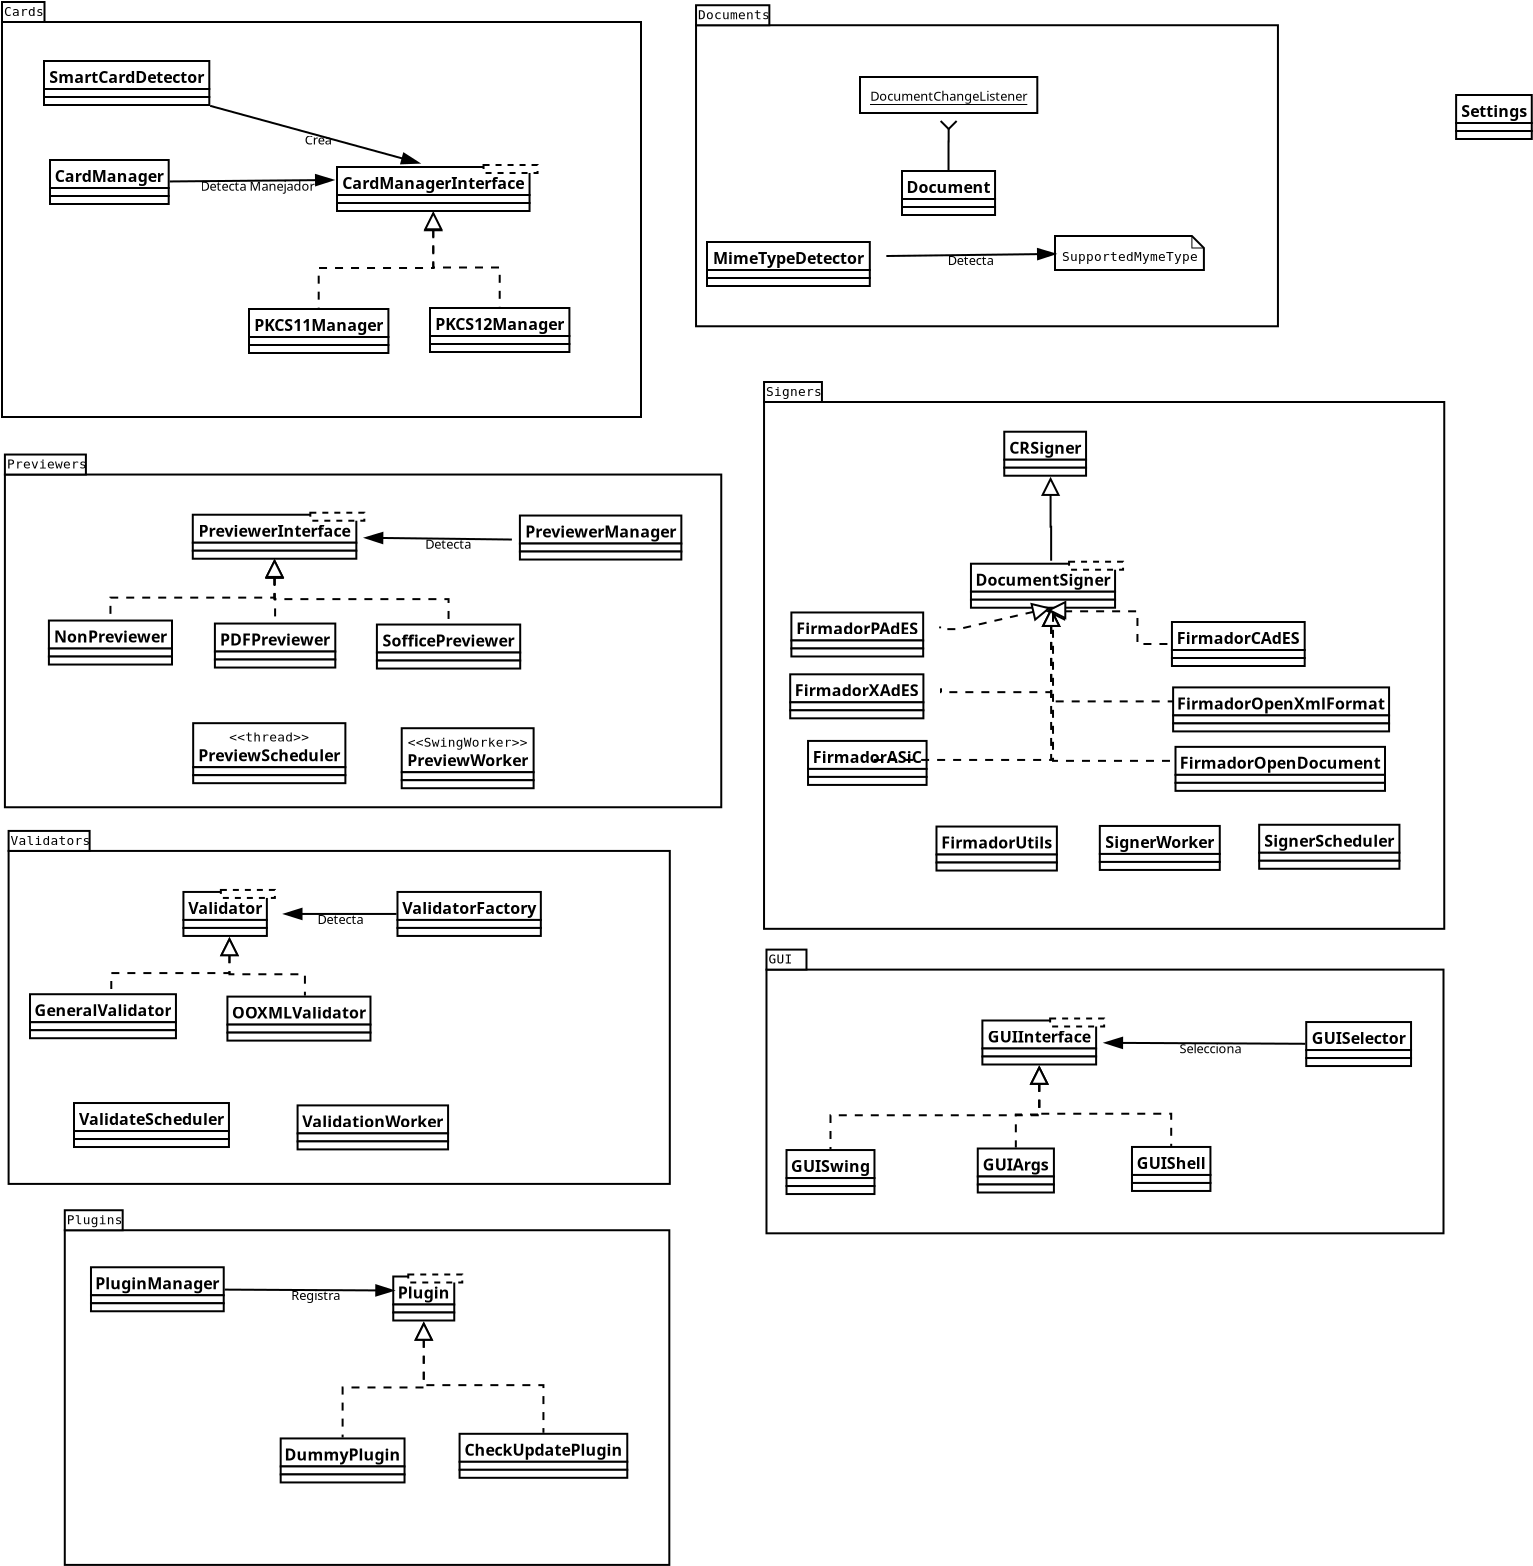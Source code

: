 <?xml version="1.0" encoding="UTF-8"?>
<dia:diagram xmlns:dia="http://www.lysator.liu.se/~alla/dia/">
  <dia:layer name="Background" visible="true" connectable="true" active="true">
    <dia:object type="UML - Class" version="0" id="O0">
      <dia:attribute name="obj_pos">
        <dia:point val="69.656,10.65"/>
      </dia:attribute>
      <dia:attribute name="obj_bb">
        <dia:rectangle val="69.606,10.6;73.981,12.9"/>
      </dia:attribute>
      <dia:attribute name="elem_corner">
        <dia:point val="69.656,10.65"/>
      </dia:attribute>
      <dia:attribute name="elem_width">
        <dia:real val="4.275"/>
      </dia:attribute>
      <dia:attribute name="elem_height">
        <dia:real val="2.2"/>
      </dia:attribute>
      <dia:attribute name="name">
        <dia:string>#Settings#</dia:string>
      </dia:attribute>
      <dia:attribute name="stereotype">
        <dia:string>##</dia:string>
      </dia:attribute>
      <dia:attribute name="comment">
        <dia:string>##</dia:string>
      </dia:attribute>
      <dia:attribute name="abstract">
        <dia:boolean val="false"/>
      </dia:attribute>
      <dia:attribute name="suppress_attributes">
        <dia:boolean val="false"/>
      </dia:attribute>
      <dia:attribute name="suppress_operations">
        <dia:boolean val="false"/>
      </dia:attribute>
      <dia:attribute name="visible_attributes">
        <dia:boolean val="true"/>
      </dia:attribute>
      <dia:attribute name="visible_operations">
        <dia:boolean val="true"/>
      </dia:attribute>
      <dia:attribute name="visible_comments">
        <dia:boolean val="false"/>
      </dia:attribute>
      <dia:attribute name="wrap_operations">
        <dia:boolean val="true"/>
      </dia:attribute>
      <dia:attribute name="wrap_after_char">
        <dia:int val="40"/>
      </dia:attribute>
      <dia:attribute name="comment_line_length">
        <dia:int val="17"/>
      </dia:attribute>
      <dia:attribute name="comment_tagging">
        <dia:boolean val="false"/>
      </dia:attribute>
      <dia:attribute name="allow_resizing">
        <dia:boolean val="false"/>
      </dia:attribute>
      <dia:attribute name="line_width">
        <dia:real val="0.1"/>
      </dia:attribute>
      <dia:attribute name="line_color">
        <dia:color val="#000000ff"/>
      </dia:attribute>
      <dia:attribute name="fill_color">
        <dia:color val="#ffffffff"/>
      </dia:attribute>
      <dia:attribute name="text_color">
        <dia:color val="#000000ff"/>
      </dia:attribute>
      <dia:attribute name="normal_font">
        <dia:font family="monospace" style="0" name="Courier"/>
      </dia:attribute>
      <dia:attribute name="abstract_font">
        <dia:font family="monospace" style="88" name="Courier-BoldOblique"/>
      </dia:attribute>
      <dia:attribute name="polymorphic_font">
        <dia:font family="monospace" style="8" name="Courier-Oblique"/>
      </dia:attribute>
      <dia:attribute name="classname_font">
        <dia:font family="sans" style="80" name="Helvetica-Bold"/>
      </dia:attribute>
      <dia:attribute name="abstract_classname_font">
        <dia:font family="sans" style="88" name="Helvetica-BoldOblique"/>
      </dia:attribute>
      <dia:attribute name="comment_font">
        <dia:font family="sans" style="8" name="Helvetica-Oblique"/>
      </dia:attribute>
      <dia:attribute name="normal_font_height">
        <dia:real val="0.8"/>
      </dia:attribute>
      <dia:attribute name="polymorphic_font_height">
        <dia:real val="0.8"/>
      </dia:attribute>
      <dia:attribute name="abstract_font_height">
        <dia:real val="0.8"/>
      </dia:attribute>
      <dia:attribute name="classname_font_height">
        <dia:real val="1"/>
      </dia:attribute>
      <dia:attribute name="abstract_classname_font_height">
        <dia:real val="1"/>
      </dia:attribute>
      <dia:attribute name="comment_font_height">
        <dia:real val="0.7"/>
      </dia:attribute>
      <dia:attribute name="attributes"/>
      <dia:attribute name="operations"/>
      <dia:attribute name="template">
        <dia:boolean val="false"/>
      </dia:attribute>
      <dia:attribute name="templates"/>
    </dia:object>
    <dia:group>
      <dia:attribute name="meta">
        <dia:composite type="dict"/>
      </dia:attribute>
      <dia:attribute name="matrix"/>
      <dia:object type="Standard - Text" version="1" id="O1">
        <dia:attribute name="obj_pos">
          <dia:point val="17.8,14.9"/>
        </dia:attribute>
        <dia:attribute name="obj_bb">
          <dia:rectangle val="17.8,14.305;17.8,15.053"/>
        </dia:attribute>
        <dia:attribute name="text">
          <dia:composite type="text">
            <dia:attribute name="string">
              <dia:string>##</dia:string>
            </dia:attribute>
            <dia:attribute name="font">
              <dia:font family="sans" style="0" name="Helvetica"/>
            </dia:attribute>
            <dia:attribute name="height">
              <dia:real val="0.8"/>
            </dia:attribute>
            <dia:attribute name="pos">
              <dia:point val="17.8,14.9"/>
            </dia:attribute>
            <dia:attribute name="color">
              <dia:color val="#000000ff"/>
            </dia:attribute>
            <dia:attribute name="alignment">
              <dia:enum val="0"/>
            </dia:attribute>
          </dia:composite>
        </dia:attribute>
        <dia:attribute name="valign">
          <dia:enum val="3"/>
        </dia:attribute>
      </dia:object>
      <dia:object type="Standard - Text" version="1" id="O2">
        <dia:attribute name="obj_pos">
          <dia:point val="17.8,14.9"/>
        </dia:attribute>
        <dia:attribute name="obj_bb">
          <dia:rectangle val="17.8,14.305;17.8,15.053"/>
        </dia:attribute>
        <dia:attribute name="text">
          <dia:composite type="text">
            <dia:attribute name="string">
              <dia:string>##</dia:string>
            </dia:attribute>
            <dia:attribute name="font">
              <dia:font family="sans" style="0" name="Helvetica"/>
            </dia:attribute>
            <dia:attribute name="height">
              <dia:real val="0.8"/>
            </dia:attribute>
            <dia:attribute name="pos">
              <dia:point val="17.8,14.9"/>
            </dia:attribute>
            <dia:attribute name="color">
              <dia:color val="#000000ff"/>
            </dia:attribute>
            <dia:attribute name="alignment">
              <dia:enum val="0"/>
            </dia:attribute>
          </dia:composite>
        </dia:attribute>
        <dia:attribute name="valign">
          <dia:enum val="3"/>
        </dia:attribute>
      </dia:object>
      <dia:object type="UML - LargePackage" version="0" id="O3">
        <dia:attribute name="obj_pos">
          <dia:point val="-3.05,7"/>
        </dia:attribute>
        <dia:attribute name="obj_bb">
          <dia:rectangle val="-3.1,5.95;28.95,26.8"/>
        </dia:attribute>
        <dia:attribute name="meta">
          <dia:composite type="dict"/>
        </dia:attribute>
        <dia:attribute name="elem_corner">
          <dia:point val="-3.05,7"/>
        </dia:attribute>
        <dia:attribute name="elem_width">
          <dia:real val="31.95"/>
        </dia:attribute>
        <dia:attribute name="elem_height">
          <dia:real val="19.75"/>
        </dia:attribute>
        <dia:attribute name="name">
          <dia:string>#Cards#</dia:string>
        </dia:attribute>
        <dia:attribute name="stereotype">
          <dia:string>##</dia:string>
        </dia:attribute>
        <dia:attribute name="text_font">
          <dia:font family="monospace" style="0" name="Courier"/>
        </dia:attribute>
        <dia:attribute name="text_height">
          <dia:real val="0.8"/>
        </dia:attribute>
        <dia:attribute name="text_colour">
          <dia:color val="#000000ff"/>
        </dia:attribute>
        <dia:attribute name="line_width">
          <dia:real val="0.1"/>
        </dia:attribute>
        <dia:attribute name="line_colour">
          <dia:color val="#000000ff"/>
        </dia:attribute>
        <dia:attribute name="fill_colour">
          <dia:color val="#ffffffff"/>
        </dia:attribute>
      </dia:object>
      <dia:object type="UML - Class" version="0" id="O4">
        <dia:attribute name="obj_pos">
          <dia:point val="9.3,21.35"/>
        </dia:attribute>
        <dia:attribute name="obj_bb">
          <dia:rectangle val="9.25,21.3;17.27,23.6"/>
        </dia:attribute>
        <dia:attribute name="elem_corner">
          <dia:point val="9.3,21.35"/>
        </dia:attribute>
        <dia:attribute name="elem_width">
          <dia:real val="7.92"/>
        </dia:attribute>
        <dia:attribute name="elem_height">
          <dia:real val="2.2"/>
        </dia:attribute>
        <dia:attribute name="name">
          <dia:string>#PKCS11Manager#</dia:string>
        </dia:attribute>
        <dia:attribute name="stereotype">
          <dia:string>##</dia:string>
        </dia:attribute>
        <dia:attribute name="comment">
          <dia:string>##</dia:string>
        </dia:attribute>
        <dia:attribute name="abstract">
          <dia:boolean val="false"/>
        </dia:attribute>
        <dia:attribute name="suppress_attributes">
          <dia:boolean val="false"/>
        </dia:attribute>
        <dia:attribute name="suppress_operations">
          <dia:boolean val="false"/>
        </dia:attribute>
        <dia:attribute name="visible_attributes">
          <dia:boolean val="true"/>
        </dia:attribute>
        <dia:attribute name="visible_operations">
          <dia:boolean val="true"/>
        </dia:attribute>
        <dia:attribute name="visible_comments">
          <dia:boolean val="false"/>
        </dia:attribute>
        <dia:attribute name="wrap_operations">
          <dia:boolean val="true"/>
        </dia:attribute>
        <dia:attribute name="wrap_after_char">
          <dia:int val="40"/>
        </dia:attribute>
        <dia:attribute name="comment_line_length">
          <dia:int val="17"/>
        </dia:attribute>
        <dia:attribute name="comment_tagging">
          <dia:boolean val="false"/>
        </dia:attribute>
        <dia:attribute name="allow_resizing">
          <dia:boolean val="false"/>
        </dia:attribute>
        <dia:attribute name="line_width">
          <dia:real val="0.1"/>
        </dia:attribute>
        <dia:attribute name="line_color">
          <dia:color val="#000000ff"/>
        </dia:attribute>
        <dia:attribute name="fill_color">
          <dia:color val="#ffffffff"/>
        </dia:attribute>
        <dia:attribute name="text_color">
          <dia:color val="#000000ff"/>
        </dia:attribute>
        <dia:attribute name="normal_font">
          <dia:font family="monospace" style="0" name="Courier"/>
        </dia:attribute>
        <dia:attribute name="abstract_font">
          <dia:font family="monospace" style="88" name="Courier-BoldOblique"/>
        </dia:attribute>
        <dia:attribute name="polymorphic_font">
          <dia:font family="monospace" style="8" name="Courier-Oblique"/>
        </dia:attribute>
        <dia:attribute name="classname_font">
          <dia:font family="sans" style="80" name="Helvetica-Bold"/>
        </dia:attribute>
        <dia:attribute name="abstract_classname_font">
          <dia:font family="sans" style="88" name="Helvetica-BoldOblique"/>
        </dia:attribute>
        <dia:attribute name="comment_font">
          <dia:font family="sans" style="8" name="Helvetica-Oblique"/>
        </dia:attribute>
        <dia:attribute name="normal_font_height">
          <dia:real val="0.8"/>
        </dia:attribute>
        <dia:attribute name="polymorphic_font_height">
          <dia:real val="0.8"/>
        </dia:attribute>
        <dia:attribute name="abstract_font_height">
          <dia:real val="0.8"/>
        </dia:attribute>
        <dia:attribute name="classname_font_height">
          <dia:real val="1"/>
        </dia:attribute>
        <dia:attribute name="abstract_classname_font_height">
          <dia:real val="1"/>
        </dia:attribute>
        <dia:attribute name="comment_font_height">
          <dia:real val="0.7"/>
        </dia:attribute>
        <dia:attribute name="attributes"/>
        <dia:attribute name="operations"/>
        <dia:attribute name="template">
          <dia:boolean val="false"/>
        </dia:attribute>
        <dia:attribute name="templates"/>
        <dia:connections>
          <dia:connection handle="0" to="O12" connection="8"/>
          <dia:connection handle="1" to="O4" connection="8"/>
        </dia:connections>
      </dia:object>
      <dia:object type="UML - Class" version="0" id="O5">
        <dia:attribute name="obj_pos">
          <dia:point val="18.35,21.3"/>
        </dia:attribute>
        <dia:attribute name="obj_bb">
          <dia:rectangle val="18.3,21.25;26.32,23.55"/>
        </dia:attribute>
        <dia:attribute name="elem_corner">
          <dia:point val="18.35,21.3"/>
        </dia:attribute>
        <dia:attribute name="elem_width">
          <dia:real val="7.92"/>
        </dia:attribute>
        <dia:attribute name="elem_height">
          <dia:real val="2.2"/>
        </dia:attribute>
        <dia:attribute name="name">
          <dia:string>#PKCS12Manager#</dia:string>
        </dia:attribute>
        <dia:attribute name="stereotype">
          <dia:string>##</dia:string>
        </dia:attribute>
        <dia:attribute name="comment">
          <dia:string>##</dia:string>
        </dia:attribute>
        <dia:attribute name="abstract">
          <dia:boolean val="false"/>
        </dia:attribute>
        <dia:attribute name="suppress_attributes">
          <dia:boolean val="false"/>
        </dia:attribute>
        <dia:attribute name="suppress_operations">
          <dia:boolean val="false"/>
        </dia:attribute>
        <dia:attribute name="visible_attributes">
          <dia:boolean val="true"/>
        </dia:attribute>
        <dia:attribute name="visible_operations">
          <dia:boolean val="true"/>
        </dia:attribute>
        <dia:attribute name="visible_comments">
          <dia:boolean val="false"/>
        </dia:attribute>
        <dia:attribute name="wrap_operations">
          <dia:boolean val="true"/>
        </dia:attribute>
        <dia:attribute name="wrap_after_char">
          <dia:int val="40"/>
        </dia:attribute>
        <dia:attribute name="comment_line_length">
          <dia:int val="17"/>
        </dia:attribute>
        <dia:attribute name="comment_tagging">
          <dia:boolean val="false"/>
        </dia:attribute>
        <dia:attribute name="allow_resizing">
          <dia:boolean val="false"/>
        </dia:attribute>
        <dia:attribute name="line_width">
          <dia:real val="0.1"/>
        </dia:attribute>
        <dia:attribute name="line_color">
          <dia:color val="#000000ff"/>
        </dia:attribute>
        <dia:attribute name="fill_color">
          <dia:color val="#ffffffff"/>
        </dia:attribute>
        <dia:attribute name="text_color">
          <dia:color val="#000000ff"/>
        </dia:attribute>
        <dia:attribute name="normal_font">
          <dia:font family="monospace" style="0" name="Courier"/>
        </dia:attribute>
        <dia:attribute name="abstract_font">
          <dia:font family="monospace" style="88" name="Courier-BoldOblique"/>
        </dia:attribute>
        <dia:attribute name="polymorphic_font">
          <dia:font family="monospace" style="8" name="Courier-Oblique"/>
        </dia:attribute>
        <dia:attribute name="classname_font">
          <dia:font family="sans" style="80" name="Helvetica-Bold"/>
        </dia:attribute>
        <dia:attribute name="abstract_classname_font">
          <dia:font family="sans" style="88" name="Helvetica-BoldOblique"/>
        </dia:attribute>
        <dia:attribute name="comment_font">
          <dia:font family="sans" style="8" name="Helvetica-Oblique"/>
        </dia:attribute>
        <dia:attribute name="normal_font_height">
          <dia:real val="0.8"/>
        </dia:attribute>
        <dia:attribute name="polymorphic_font_height">
          <dia:real val="0.8"/>
        </dia:attribute>
        <dia:attribute name="abstract_font_height">
          <dia:real val="0.8"/>
        </dia:attribute>
        <dia:attribute name="classname_font_height">
          <dia:real val="1"/>
        </dia:attribute>
        <dia:attribute name="abstract_classname_font_height">
          <dia:real val="1"/>
        </dia:attribute>
        <dia:attribute name="comment_font_height">
          <dia:real val="0.7"/>
        </dia:attribute>
        <dia:attribute name="attributes"/>
        <dia:attribute name="operations"/>
        <dia:attribute name="template">
          <dia:boolean val="false"/>
        </dia:attribute>
        <dia:attribute name="templates"/>
        <dia:connections>
          <dia:connection handle="0" to="O12" connection="6"/>
          <dia:connection handle="1" to="O5" connection="1"/>
        </dia:connections>
      </dia:object>
      <dia:object type="UML - Realizes" version="1" id="O6">
        <dia:attribute name="obj_pos">
          <dia:point val="19.021,16.5"/>
        </dia:attribute>
        <dia:attribute name="obj_bb">
          <dia:rectangle val="13.21,16.45;19.871,21.35"/>
        </dia:attribute>
        <dia:attribute name="meta">
          <dia:composite type="dict"/>
        </dia:attribute>
        <dia:attribute name="orth_points">
          <dia:point val="19.021,16.5"/>
          <dia:point val="19.021,19.3"/>
          <dia:point val="13.26,19.3"/>
          <dia:point val="13.26,21.3"/>
        </dia:attribute>
        <dia:attribute name="orth_orient">
          <dia:enum val="1"/>
          <dia:enum val="0"/>
          <dia:enum val="1"/>
        </dia:attribute>
        <dia:attribute name="orth_autoroute">
          <dia:boolean val="true"/>
        </dia:attribute>
        <dia:attribute name="name">
          <dia:string>##</dia:string>
        </dia:attribute>
        <dia:attribute name="stereotype">
          <dia:string>##</dia:string>
        </dia:attribute>
        <dia:attribute name="text_font">
          <dia:font family="monospace" style="0" name="Courier"/>
        </dia:attribute>
        <dia:attribute name="text_height">
          <dia:real val="0.8"/>
        </dia:attribute>
        <dia:attribute name="text_colour">
          <dia:color val="#000000ff"/>
        </dia:attribute>
        <dia:attribute name="line_width">
          <dia:real val="0.1"/>
        </dia:attribute>
        <dia:attribute name="line_colour">
          <dia:color val="#000000ff"/>
        </dia:attribute>
      </dia:object>
      <dia:object type="UML - Realizes" version="1" id="O7">
        <dia:attribute name="obj_pos">
          <dia:point val="19.021,16.45"/>
        </dia:attribute>
        <dia:attribute name="obj_bb">
          <dia:rectangle val="18.171,16.4;22.36,21.35"/>
        </dia:attribute>
        <dia:attribute name="meta">
          <dia:composite type="dict"/>
        </dia:attribute>
        <dia:attribute name="orth_points">
          <dia:point val="19.021,16.45"/>
          <dia:point val="19.021,19.275"/>
          <dia:point val="22.31,19.275"/>
          <dia:point val="22.31,21.3"/>
        </dia:attribute>
        <dia:attribute name="orth_orient">
          <dia:enum val="1"/>
          <dia:enum val="0"/>
          <dia:enum val="1"/>
        </dia:attribute>
        <dia:attribute name="orth_autoroute">
          <dia:boolean val="true"/>
        </dia:attribute>
        <dia:attribute name="name">
          <dia:string>##</dia:string>
        </dia:attribute>
        <dia:attribute name="stereotype">
          <dia:string>##</dia:string>
        </dia:attribute>
        <dia:attribute name="text_font">
          <dia:font family="monospace" style="0" name="Courier"/>
        </dia:attribute>
        <dia:attribute name="text_height">
          <dia:real val="0.8"/>
        </dia:attribute>
        <dia:attribute name="text_colour">
          <dia:color val="#000000ff"/>
        </dia:attribute>
        <dia:attribute name="line_width">
          <dia:real val="0.1"/>
        </dia:attribute>
        <dia:attribute name="line_colour">
          <dia:color val="#000000ff"/>
        </dia:attribute>
        <dia:connections>
          <dia:connection handle="0" to="O8" connection="8"/>
        </dia:connections>
      </dia:object>
      <dia:object type="UML - Class" version="0" id="O8">
        <dia:attribute name="obj_pos">
          <dia:point val="-0.65,13.9"/>
        </dia:attribute>
        <dia:attribute name="obj_bb">
          <dia:rectangle val="-0.7,13.85;5.95,16.15"/>
        </dia:attribute>
        <dia:attribute name="elem_corner">
          <dia:point val="-0.65,13.9"/>
        </dia:attribute>
        <dia:attribute name="elem_width">
          <dia:real val="6.55"/>
        </dia:attribute>
        <dia:attribute name="elem_height">
          <dia:real val="2.2"/>
        </dia:attribute>
        <dia:attribute name="name">
          <dia:string>#CardManager#</dia:string>
        </dia:attribute>
        <dia:attribute name="stereotype">
          <dia:string>##</dia:string>
        </dia:attribute>
        <dia:attribute name="comment">
          <dia:string>##</dia:string>
        </dia:attribute>
        <dia:attribute name="abstract">
          <dia:boolean val="false"/>
        </dia:attribute>
        <dia:attribute name="suppress_attributes">
          <dia:boolean val="false"/>
        </dia:attribute>
        <dia:attribute name="suppress_operations">
          <dia:boolean val="false"/>
        </dia:attribute>
        <dia:attribute name="visible_attributes">
          <dia:boolean val="true"/>
        </dia:attribute>
        <dia:attribute name="visible_operations">
          <dia:boolean val="true"/>
        </dia:attribute>
        <dia:attribute name="visible_comments">
          <dia:boolean val="false"/>
        </dia:attribute>
        <dia:attribute name="wrap_operations">
          <dia:boolean val="true"/>
        </dia:attribute>
        <dia:attribute name="wrap_after_char">
          <dia:int val="40"/>
        </dia:attribute>
        <dia:attribute name="comment_line_length">
          <dia:int val="17"/>
        </dia:attribute>
        <dia:attribute name="comment_tagging">
          <dia:boolean val="false"/>
        </dia:attribute>
        <dia:attribute name="allow_resizing">
          <dia:boolean val="false"/>
        </dia:attribute>
        <dia:attribute name="line_width">
          <dia:real val="0.1"/>
        </dia:attribute>
        <dia:attribute name="line_color">
          <dia:color val="#000000ff"/>
        </dia:attribute>
        <dia:attribute name="fill_color">
          <dia:color val="#ffffffff"/>
        </dia:attribute>
        <dia:attribute name="text_color">
          <dia:color val="#000000ff"/>
        </dia:attribute>
        <dia:attribute name="normal_font">
          <dia:font family="monospace" style="0" name="Courier"/>
        </dia:attribute>
        <dia:attribute name="abstract_font">
          <dia:font family="monospace" style="88" name="Courier-BoldOblique"/>
        </dia:attribute>
        <dia:attribute name="polymorphic_font">
          <dia:font family="monospace" style="8" name="Courier-Oblique"/>
        </dia:attribute>
        <dia:attribute name="classname_font">
          <dia:font family="sans" style="80" name="Helvetica-Bold"/>
        </dia:attribute>
        <dia:attribute name="abstract_classname_font">
          <dia:font family="sans" style="88" name="Helvetica-BoldOblique"/>
        </dia:attribute>
        <dia:attribute name="comment_font">
          <dia:font family="sans" style="8" name="Helvetica-Oblique"/>
        </dia:attribute>
        <dia:attribute name="normal_font_height">
          <dia:real val="0.8"/>
        </dia:attribute>
        <dia:attribute name="polymorphic_font_height">
          <dia:real val="0.8"/>
        </dia:attribute>
        <dia:attribute name="abstract_font_height">
          <dia:real val="0.8"/>
        </dia:attribute>
        <dia:attribute name="classname_font_height">
          <dia:real val="1"/>
        </dia:attribute>
        <dia:attribute name="abstract_classname_font_height">
          <dia:real val="1"/>
        </dia:attribute>
        <dia:attribute name="comment_font_height">
          <dia:real val="0.7"/>
        </dia:attribute>
        <dia:attribute name="attributes"/>
        <dia:attribute name="operations"/>
        <dia:attribute name="template">
          <dia:boolean val="false"/>
        </dia:attribute>
        <dia:attribute name="templates"/>
      </dia:object>
      <dia:object type="UML - Message" version="0" id="O9">
        <dia:attribute name="obj_pos">
          <dia:point val="5.95,14.969"/>
        </dia:attribute>
        <dia:attribute name="obj_bb">
          <dia:rectangle val="5.899,14.5;13.554,15.635"/>
        </dia:attribute>
        <dia:attribute name="meta">
          <dia:composite type="dict"/>
        </dia:attribute>
        <dia:attribute name="conn_endpoints">
          <dia:point val="5.95,14.969"/>
          <dia:point val="13.5,14.9"/>
        </dia:attribute>
        <dia:attribute name="text">
          <dia:string>#Detecta Manejador#</dia:string>
        </dia:attribute>
        <dia:attribute name="type">
          <dia:enum val="0"/>
        </dia:attribute>
        <dia:attribute name="text_font">
          <dia:font family="sans" style="0" name="Helvetica"/>
        </dia:attribute>
        <dia:attribute name="text_height">
          <dia:real val="0.8"/>
        </dia:attribute>
        <dia:attribute name="text_colour">
          <dia:color val="#000000ff"/>
        </dia:attribute>
        <dia:attribute name="text_pos">
          <dia:point val="9.725,15.435"/>
        </dia:attribute>
        <dia:attribute name="line_width">
          <dia:real val="0.1"/>
        </dia:attribute>
        <dia:attribute name="line_colour">
          <dia:color val="#000000ff"/>
        </dia:attribute>
        <dia:connections>
          <dia:connection handle="0" to="O10" connection="8"/>
        </dia:connections>
      </dia:object>
      <dia:object type="UML - Class" version="0" id="O10">
        <dia:attribute name="obj_pos">
          <dia:point val="-0.95,8.95"/>
        </dia:attribute>
        <dia:attribute name="obj_bb">
          <dia:rectangle val="-1,8.9;8.355,11.2"/>
        </dia:attribute>
        <dia:attribute name="elem_corner">
          <dia:point val="-0.95,8.95"/>
        </dia:attribute>
        <dia:attribute name="elem_width">
          <dia:real val="9.255"/>
        </dia:attribute>
        <dia:attribute name="elem_height">
          <dia:real val="2.2"/>
        </dia:attribute>
        <dia:attribute name="name">
          <dia:string>#SmartCardDetector#</dia:string>
        </dia:attribute>
        <dia:attribute name="stereotype">
          <dia:string>##</dia:string>
        </dia:attribute>
        <dia:attribute name="comment">
          <dia:string>##</dia:string>
        </dia:attribute>
        <dia:attribute name="abstract">
          <dia:boolean val="false"/>
        </dia:attribute>
        <dia:attribute name="suppress_attributes">
          <dia:boolean val="false"/>
        </dia:attribute>
        <dia:attribute name="suppress_operations">
          <dia:boolean val="false"/>
        </dia:attribute>
        <dia:attribute name="visible_attributes">
          <dia:boolean val="true"/>
        </dia:attribute>
        <dia:attribute name="visible_operations">
          <dia:boolean val="true"/>
        </dia:attribute>
        <dia:attribute name="visible_comments">
          <dia:boolean val="false"/>
        </dia:attribute>
        <dia:attribute name="wrap_operations">
          <dia:boolean val="true"/>
        </dia:attribute>
        <dia:attribute name="wrap_after_char">
          <dia:int val="40"/>
        </dia:attribute>
        <dia:attribute name="comment_line_length">
          <dia:int val="17"/>
        </dia:attribute>
        <dia:attribute name="comment_tagging">
          <dia:boolean val="false"/>
        </dia:attribute>
        <dia:attribute name="allow_resizing">
          <dia:boolean val="false"/>
        </dia:attribute>
        <dia:attribute name="line_width">
          <dia:real val="0.1"/>
        </dia:attribute>
        <dia:attribute name="line_color">
          <dia:color val="#000000ff"/>
        </dia:attribute>
        <dia:attribute name="fill_color">
          <dia:color val="#ffffffff"/>
        </dia:attribute>
        <dia:attribute name="text_color">
          <dia:color val="#000000ff"/>
        </dia:attribute>
        <dia:attribute name="normal_font">
          <dia:font family="monospace" style="0" name="Courier"/>
        </dia:attribute>
        <dia:attribute name="abstract_font">
          <dia:font family="monospace" style="88" name="Courier-BoldOblique"/>
        </dia:attribute>
        <dia:attribute name="polymorphic_font">
          <dia:font family="monospace" style="8" name="Courier-Oblique"/>
        </dia:attribute>
        <dia:attribute name="classname_font">
          <dia:font family="sans" style="80" name="Helvetica-Bold"/>
        </dia:attribute>
        <dia:attribute name="abstract_classname_font">
          <dia:font family="sans" style="88" name="Helvetica-BoldOblique"/>
        </dia:attribute>
        <dia:attribute name="comment_font">
          <dia:font family="sans" style="8" name="Helvetica-Oblique"/>
        </dia:attribute>
        <dia:attribute name="normal_font_height">
          <dia:real val="0.8"/>
        </dia:attribute>
        <dia:attribute name="polymorphic_font_height">
          <dia:real val="0.8"/>
        </dia:attribute>
        <dia:attribute name="abstract_font_height">
          <dia:real val="0.8"/>
        </dia:attribute>
        <dia:attribute name="classname_font_height">
          <dia:real val="1"/>
        </dia:attribute>
        <dia:attribute name="abstract_classname_font_height">
          <dia:real val="1"/>
        </dia:attribute>
        <dia:attribute name="comment_font_height">
          <dia:real val="0.7"/>
        </dia:attribute>
        <dia:attribute name="attributes"/>
        <dia:attribute name="operations"/>
        <dia:attribute name="template">
          <dia:boolean val="false"/>
        </dia:attribute>
        <dia:attribute name="templates"/>
        <dia:childnode parent="O3"/>
      </dia:object>
      <dia:object type="UML - Message" version="0" id="O11">
        <dia:attribute name="obj_pos">
          <dia:point val="7.736,11.199"/>
        </dia:attribute>
        <dia:attribute name="obj_bb">
          <dia:rectangle val="7.674,11.138;17.957,14.448"/>
        </dia:attribute>
        <dia:attribute name="meta">
          <dia:composite type="dict"/>
        </dia:attribute>
        <dia:attribute name="conn_endpoints">
          <dia:point val="7.736,11.199"/>
          <dia:point val="17.8,14.05"/>
        </dia:attribute>
        <dia:attribute name="text">
          <dia:string>#Crea#</dia:string>
        </dia:attribute>
        <dia:attribute name="type">
          <dia:enum val="0"/>
        </dia:attribute>
        <dia:attribute name="text_font">
          <dia:font family="sans" style="0" name="Helvetica"/>
        </dia:attribute>
        <dia:attribute name="text_height">
          <dia:real val="0.8"/>
        </dia:attribute>
        <dia:attribute name="text_colour">
          <dia:color val="#000000ff"/>
        </dia:attribute>
        <dia:attribute name="text_pos">
          <dia:point val="12.768,13.125"/>
        </dia:attribute>
        <dia:attribute name="line_width">
          <dia:real val="0.1"/>
        </dia:attribute>
        <dia:attribute name="line_colour">
          <dia:color val="#000000ff"/>
        </dia:attribute>
      </dia:object>
      <dia:object type="UML - Class" version="0" id="O12">
        <dia:attribute name="obj_pos">
          <dia:point val="13.7,14.25"/>
        </dia:attribute>
        <dia:attribute name="obj_bb">
          <dia:rectangle val="13.65,14.1;24.793,16.5"/>
        </dia:attribute>
        <dia:attribute name="elem_corner">
          <dia:point val="13.7,14.25"/>
        </dia:attribute>
        <dia:attribute name="elem_width">
          <dia:real val="10.643"/>
        </dia:attribute>
        <dia:attribute name="elem_height">
          <dia:real val="2.2"/>
        </dia:attribute>
        <dia:attribute name="name">
          <dia:string>#CardManagerInterface#</dia:string>
        </dia:attribute>
        <dia:attribute name="stereotype">
          <dia:string>##</dia:string>
        </dia:attribute>
        <dia:attribute name="comment">
          <dia:string>##</dia:string>
        </dia:attribute>
        <dia:attribute name="abstract">
          <dia:boolean val="false"/>
        </dia:attribute>
        <dia:attribute name="suppress_attributes">
          <dia:boolean val="false"/>
        </dia:attribute>
        <dia:attribute name="suppress_operations">
          <dia:boolean val="false"/>
        </dia:attribute>
        <dia:attribute name="visible_attributes">
          <dia:boolean val="true"/>
        </dia:attribute>
        <dia:attribute name="visible_operations">
          <dia:boolean val="true"/>
        </dia:attribute>
        <dia:attribute name="visible_comments">
          <dia:boolean val="false"/>
        </dia:attribute>
        <dia:attribute name="wrap_operations">
          <dia:boolean val="true"/>
        </dia:attribute>
        <dia:attribute name="wrap_after_char">
          <dia:int val="40"/>
        </dia:attribute>
        <dia:attribute name="comment_line_length">
          <dia:int val="17"/>
        </dia:attribute>
        <dia:attribute name="comment_tagging">
          <dia:boolean val="false"/>
        </dia:attribute>
        <dia:attribute name="allow_resizing">
          <dia:boolean val="false"/>
        </dia:attribute>
        <dia:attribute name="line_width">
          <dia:real val="0.1"/>
        </dia:attribute>
        <dia:attribute name="line_color">
          <dia:color val="#000000ff"/>
        </dia:attribute>
        <dia:attribute name="fill_color">
          <dia:color val="#ffffffff"/>
        </dia:attribute>
        <dia:attribute name="text_color">
          <dia:color val="#000000ff"/>
        </dia:attribute>
        <dia:attribute name="normal_font">
          <dia:font family="monospace" style="0" name="Courier"/>
        </dia:attribute>
        <dia:attribute name="abstract_font">
          <dia:font family="monospace" style="88" name="Courier-BoldOblique"/>
        </dia:attribute>
        <dia:attribute name="polymorphic_font">
          <dia:font family="monospace" style="8" name="Courier-Oblique"/>
        </dia:attribute>
        <dia:attribute name="classname_font">
          <dia:font family="sans" style="80" name="Helvetica-Bold"/>
        </dia:attribute>
        <dia:attribute name="abstract_classname_font">
          <dia:font family="sans" style="88" name="Helvetica-BoldOblique"/>
        </dia:attribute>
        <dia:attribute name="comment_font">
          <dia:font family="sans" style="8" name="Helvetica-Oblique"/>
        </dia:attribute>
        <dia:attribute name="normal_font_height">
          <dia:real val="0.8"/>
        </dia:attribute>
        <dia:attribute name="polymorphic_font_height">
          <dia:real val="0.8"/>
        </dia:attribute>
        <dia:attribute name="abstract_font_height">
          <dia:real val="0.8"/>
        </dia:attribute>
        <dia:attribute name="classname_font_height">
          <dia:real val="1"/>
        </dia:attribute>
        <dia:attribute name="abstract_classname_font_height">
          <dia:real val="1"/>
        </dia:attribute>
        <dia:attribute name="comment_font_height">
          <dia:real val="0.7"/>
        </dia:attribute>
        <dia:attribute name="attributes"/>
        <dia:attribute name="operations"/>
        <dia:attribute name="template">
          <dia:boolean val="true"/>
        </dia:attribute>
        <dia:attribute name="templates"/>
      </dia:object>
    </dia:group>
    <dia:group>
      <dia:attribute name="meta">
        <dia:composite type="dict"/>
      </dia:attribute>
      <dia:attribute name="matrix"/>
      <dia:object type="UML - LargePackage" version="0" id="O13">
        <dia:attribute name="obj_pos">
          <dia:point val="-2.905,29.627"/>
        </dia:attribute>
        <dia:attribute name="obj_bb">
          <dia:rectangle val="-2.955,28.577;32.963,46.313"/>
        </dia:attribute>
        <dia:attribute name="meta">
          <dia:composite type="dict"/>
        </dia:attribute>
        <dia:attribute name="elem_corner">
          <dia:point val="-2.905,29.627"/>
        </dia:attribute>
        <dia:attribute name="elem_width">
          <dia:real val="35.818"/>
        </dia:attribute>
        <dia:attribute name="elem_height">
          <dia:real val="16.636"/>
        </dia:attribute>
        <dia:attribute name="name">
          <dia:string>#Previewers#</dia:string>
        </dia:attribute>
        <dia:attribute name="stereotype">
          <dia:string>##</dia:string>
        </dia:attribute>
        <dia:attribute name="text_font">
          <dia:font family="monospace" style="0" name="Courier"/>
        </dia:attribute>
        <dia:attribute name="text_height">
          <dia:real val="0.8"/>
        </dia:attribute>
        <dia:attribute name="text_colour">
          <dia:color val="#000000ff"/>
        </dia:attribute>
        <dia:attribute name="line_width">
          <dia:real val="0.1"/>
        </dia:attribute>
        <dia:attribute name="line_colour">
          <dia:color val="#000000ff"/>
        </dia:attribute>
        <dia:attribute name="fill_colour">
          <dia:color val="#ffffffff"/>
        </dia:attribute>
      </dia:object>
      <dia:object type="UML - Class" version="0" id="O14">
        <dia:attribute name="obj_pos">
          <dia:point val="6.489,31.636"/>
        </dia:attribute>
        <dia:attribute name="obj_bb">
          <dia:rectangle val="6.439,31.486;16.074,33.886"/>
        </dia:attribute>
        <dia:attribute name="elem_corner">
          <dia:point val="6.489,31.636"/>
        </dia:attribute>
        <dia:attribute name="elem_width">
          <dia:real val="9.135"/>
        </dia:attribute>
        <dia:attribute name="elem_height">
          <dia:real val="2.2"/>
        </dia:attribute>
        <dia:attribute name="name">
          <dia:string>#PreviewerInterface#</dia:string>
        </dia:attribute>
        <dia:attribute name="stereotype">
          <dia:string>##</dia:string>
        </dia:attribute>
        <dia:attribute name="comment">
          <dia:string>##</dia:string>
        </dia:attribute>
        <dia:attribute name="abstract">
          <dia:boolean val="false"/>
        </dia:attribute>
        <dia:attribute name="suppress_attributes">
          <dia:boolean val="false"/>
        </dia:attribute>
        <dia:attribute name="suppress_operations">
          <dia:boolean val="false"/>
        </dia:attribute>
        <dia:attribute name="visible_attributes">
          <dia:boolean val="true"/>
        </dia:attribute>
        <dia:attribute name="visible_operations">
          <dia:boolean val="true"/>
        </dia:attribute>
        <dia:attribute name="visible_comments">
          <dia:boolean val="false"/>
        </dia:attribute>
        <dia:attribute name="wrap_operations">
          <dia:boolean val="true"/>
        </dia:attribute>
        <dia:attribute name="wrap_after_char">
          <dia:int val="40"/>
        </dia:attribute>
        <dia:attribute name="comment_line_length">
          <dia:int val="17"/>
        </dia:attribute>
        <dia:attribute name="comment_tagging">
          <dia:boolean val="false"/>
        </dia:attribute>
        <dia:attribute name="allow_resizing">
          <dia:boolean val="false"/>
        </dia:attribute>
        <dia:attribute name="line_width">
          <dia:real val="0.1"/>
        </dia:attribute>
        <dia:attribute name="line_color">
          <dia:color val="#000000ff"/>
        </dia:attribute>
        <dia:attribute name="fill_color">
          <dia:color val="#ffffffff"/>
        </dia:attribute>
        <dia:attribute name="text_color">
          <dia:color val="#000000ff"/>
        </dia:attribute>
        <dia:attribute name="normal_font">
          <dia:font family="monospace" style="0" name="Courier"/>
        </dia:attribute>
        <dia:attribute name="abstract_font">
          <dia:font family="monospace" style="88" name="Courier-BoldOblique"/>
        </dia:attribute>
        <dia:attribute name="polymorphic_font">
          <dia:font family="monospace" style="8" name="Courier-Oblique"/>
        </dia:attribute>
        <dia:attribute name="classname_font">
          <dia:font family="sans" style="80" name="Helvetica-Bold"/>
        </dia:attribute>
        <dia:attribute name="abstract_classname_font">
          <dia:font family="sans" style="88" name="Helvetica-BoldOblique"/>
        </dia:attribute>
        <dia:attribute name="comment_font">
          <dia:font family="sans" style="8" name="Helvetica-Oblique"/>
        </dia:attribute>
        <dia:attribute name="normal_font_height">
          <dia:real val="0.8"/>
        </dia:attribute>
        <dia:attribute name="polymorphic_font_height">
          <dia:real val="0.8"/>
        </dia:attribute>
        <dia:attribute name="abstract_font_height">
          <dia:real val="0.8"/>
        </dia:attribute>
        <dia:attribute name="classname_font_height">
          <dia:real val="1"/>
        </dia:attribute>
        <dia:attribute name="abstract_classname_font_height">
          <dia:real val="1"/>
        </dia:attribute>
        <dia:attribute name="comment_font_height">
          <dia:real val="0.7"/>
        </dia:attribute>
        <dia:attribute name="attributes"/>
        <dia:attribute name="operations"/>
        <dia:attribute name="template">
          <dia:boolean val="true"/>
        </dia:attribute>
        <dia:attribute name="templates"/>
      </dia:object>
      <dia:object type="UML - Class" version="0" id="O15">
        <dia:attribute name="obj_pos">
          <dia:point val="-0.705,36.927"/>
        </dia:attribute>
        <dia:attribute name="obj_bb">
          <dia:rectangle val="-0.755,36.877;6.178,39.177"/>
        </dia:attribute>
        <dia:attribute name="elem_corner">
          <dia:point val="-0.705,36.927"/>
        </dia:attribute>
        <dia:attribute name="elem_width">
          <dia:real val="6.833"/>
        </dia:attribute>
        <dia:attribute name="elem_height">
          <dia:real val="2.2"/>
        </dia:attribute>
        <dia:attribute name="name">
          <dia:string>#NonPreviewer#</dia:string>
        </dia:attribute>
        <dia:attribute name="stereotype">
          <dia:string>##</dia:string>
        </dia:attribute>
        <dia:attribute name="comment">
          <dia:string>##</dia:string>
        </dia:attribute>
        <dia:attribute name="abstract">
          <dia:boolean val="false"/>
        </dia:attribute>
        <dia:attribute name="suppress_attributes">
          <dia:boolean val="false"/>
        </dia:attribute>
        <dia:attribute name="suppress_operations">
          <dia:boolean val="false"/>
        </dia:attribute>
        <dia:attribute name="visible_attributes">
          <dia:boolean val="true"/>
        </dia:attribute>
        <dia:attribute name="visible_operations">
          <dia:boolean val="true"/>
        </dia:attribute>
        <dia:attribute name="visible_comments">
          <dia:boolean val="false"/>
        </dia:attribute>
        <dia:attribute name="wrap_operations">
          <dia:boolean val="true"/>
        </dia:attribute>
        <dia:attribute name="wrap_after_char">
          <dia:int val="40"/>
        </dia:attribute>
        <dia:attribute name="comment_line_length">
          <dia:int val="17"/>
        </dia:attribute>
        <dia:attribute name="comment_tagging">
          <dia:boolean val="false"/>
        </dia:attribute>
        <dia:attribute name="allow_resizing">
          <dia:boolean val="false"/>
        </dia:attribute>
        <dia:attribute name="line_width">
          <dia:real val="0.1"/>
        </dia:attribute>
        <dia:attribute name="line_color">
          <dia:color val="#000000ff"/>
        </dia:attribute>
        <dia:attribute name="fill_color">
          <dia:color val="#ffffffff"/>
        </dia:attribute>
        <dia:attribute name="text_color">
          <dia:color val="#000000ff"/>
        </dia:attribute>
        <dia:attribute name="normal_font">
          <dia:font family="monospace" style="0" name="Courier"/>
        </dia:attribute>
        <dia:attribute name="abstract_font">
          <dia:font family="monospace" style="88" name="Courier-BoldOblique"/>
        </dia:attribute>
        <dia:attribute name="polymorphic_font">
          <dia:font family="monospace" style="8" name="Courier-Oblique"/>
        </dia:attribute>
        <dia:attribute name="classname_font">
          <dia:font family="sans" style="80" name="Helvetica-Bold"/>
        </dia:attribute>
        <dia:attribute name="abstract_classname_font">
          <dia:font family="sans" style="88" name="Helvetica-BoldOblique"/>
        </dia:attribute>
        <dia:attribute name="comment_font">
          <dia:font family="sans" style="8" name="Helvetica-Oblique"/>
        </dia:attribute>
        <dia:attribute name="normal_font_height">
          <dia:real val="0.8"/>
        </dia:attribute>
        <dia:attribute name="polymorphic_font_height">
          <dia:real val="0.8"/>
        </dia:attribute>
        <dia:attribute name="abstract_font_height">
          <dia:real val="0.8"/>
        </dia:attribute>
        <dia:attribute name="classname_font_height">
          <dia:real val="1"/>
        </dia:attribute>
        <dia:attribute name="abstract_classname_font_height">
          <dia:real val="1"/>
        </dia:attribute>
        <dia:attribute name="comment_font_height">
          <dia:real val="0.7"/>
        </dia:attribute>
        <dia:attribute name="attributes"/>
        <dia:attribute name="operations"/>
        <dia:attribute name="template">
          <dia:boolean val="false"/>
        </dia:attribute>
        <dia:attribute name="templates"/>
      </dia:object>
      <dia:object type="UML - Class" version="0" id="O16">
        <dia:attribute name="obj_pos">
          <dia:point val="7.595,37.077"/>
        </dia:attribute>
        <dia:attribute name="obj_bb">
          <dia:rectangle val="7.545,37.027;14.488,39.327"/>
        </dia:attribute>
        <dia:attribute name="elem_corner">
          <dia:point val="7.595,37.077"/>
        </dia:attribute>
        <dia:attribute name="elem_width">
          <dia:real val="6.842"/>
        </dia:attribute>
        <dia:attribute name="elem_height">
          <dia:real val="2.2"/>
        </dia:attribute>
        <dia:attribute name="name">
          <dia:string>#PDFPreviewer#</dia:string>
        </dia:attribute>
        <dia:attribute name="stereotype">
          <dia:string>##</dia:string>
        </dia:attribute>
        <dia:attribute name="comment">
          <dia:string>##</dia:string>
        </dia:attribute>
        <dia:attribute name="abstract">
          <dia:boolean val="false"/>
        </dia:attribute>
        <dia:attribute name="suppress_attributes">
          <dia:boolean val="false"/>
        </dia:attribute>
        <dia:attribute name="suppress_operations">
          <dia:boolean val="false"/>
        </dia:attribute>
        <dia:attribute name="visible_attributes">
          <dia:boolean val="true"/>
        </dia:attribute>
        <dia:attribute name="visible_operations">
          <dia:boolean val="true"/>
        </dia:attribute>
        <dia:attribute name="visible_comments">
          <dia:boolean val="false"/>
        </dia:attribute>
        <dia:attribute name="wrap_operations">
          <dia:boolean val="true"/>
        </dia:attribute>
        <dia:attribute name="wrap_after_char">
          <dia:int val="40"/>
        </dia:attribute>
        <dia:attribute name="comment_line_length">
          <dia:int val="17"/>
        </dia:attribute>
        <dia:attribute name="comment_tagging">
          <dia:boolean val="false"/>
        </dia:attribute>
        <dia:attribute name="allow_resizing">
          <dia:boolean val="false"/>
        </dia:attribute>
        <dia:attribute name="line_width">
          <dia:real val="0.1"/>
        </dia:attribute>
        <dia:attribute name="line_color">
          <dia:color val="#000000ff"/>
        </dia:attribute>
        <dia:attribute name="fill_color">
          <dia:color val="#ffffffff"/>
        </dia:attribute>
        <dia:attribute name="text_color">
          <dia:color val="#000000ff"/>
        </dia:attribute>
        <dia:attribute name="normal_font">
          <dia:font family="monospace" style="0" name="Courier"/>
        </dia:attribute>
        <dia:attribute name="abstract_font">
          <dia:font family="monospace" style="88" name="Courier-BoldOblique"/>
        </dia:attribute>
        <dia:attribute name="polymorphic_font">
          <dia:font family="monospace" style="8" name="Courier-Oblique"/>
        </dia:attribute>
        <dia:attribute name="classname_font">
          <dia:font family="sans" style="80" name="Helvetica-Bold"/>
        </dia:attribute>
        <dia:attribute name="abstract_classname_font">
          <dia:font family="sans" style="88" name="Helvetica-BoldOblique"/>
        </dia:attribute>
        <dia:attribute name="comment_font">
          <dia:font family="sans" style="8" name="Helvetica-Oblique"/>
        </dia:attribute>
        <dia:attribute name="normal_font_height">
          <dia:real val="0.8"/>
        </dia:attribute>
        <dia:attribute name="polymorphic_font_height">
          <dia:real val="0.8"/>
        </dia:attribute>
        <dia:attribute name="abstract_font_height">
          <dia:real val="0.8"/>
        </dia:attribute>
        <dia:attribute name="classname_font_height">
          <dia:real val="1"/>
        </dia:attribute>
        <dia:attribute name="abstract_classname_font_height">
          <dia:real val="1"/>
        </dia:attribute>
        <dia:attribute name="comment_font_height">
          <dia:real val="0.7"/>
        </dia:attribute>
        <dia:attribute name="attributes"/>
        <dia:attribute name="operations"/>
        <dia:attribute name="template">
          <dia:boolean val="false"/>
        </dia:attribute>
        <dia:attribute name="templates"/>
        <dia:connections>
          <dia:connection handle="0" to="O14" connection="8"/>
          <dia:connection handle="1" to="O15" connection="8"/>
        </dia:connections>
      </dia:object>
      <dia:object type="UML - Class" version="0" id="O17">
        <dia:attribute name="obj_pos">
          <dia:point val="15.695,37.127"/>
        </dia:attribute>
        <dia:attribute name="obj_bb">
          <dia:rectangle val="15.645,37.077;23.823,39.377"/>
        </dia:attribute>
        <dia:attribute name="elem_corner">
          <dia:point val="15.695,37.127"/>
        </dia:attribute>
        <dia:attribute name="elem_width">
          <dia:real val="8.078"/>
        </dia:attribute>
        <dia:attribute name="elem_height">
          <dia:real val="2.2"/>
        </dia:attribute>
        <dia:attribute name="name">
          <dia:string>#SofficePreviewer#</dia:string>
        </dia:attribute>
        <dia:attribute name="stereotype">
          <dia:string>##</dia:string>
        </dia:attribute>
        <dia:attribute name="comment">
          <dia:string>##</dia:string>
        </dia:attribute>
        <dia:attribute name="abstract">
          <dia:boolean val="false"/>
        </dia:attribute>
        <dia:attribute name="suppress_attributes">
          <dia:boolean val="false"/>
        </dia:attribute>
        <dia:attribute name="suppress_operations">
          <dia:boolean val="false"/>
        </dia:attribute>
        <dia:attribute name="visible_attributes">
          <dia:boolean val="true"/>
        </dia:attribute>
        <dia:attribute name="visible_operations">
          <dia:boolean val="true"/>
        </dia:attribute>
        <dia:attribute name="visible_comments">
          <dia:boolean val="false"/>
        </dia:attribute>
        <dia:attribute name="wrap_operations">
          <dia:boolean val="true"/>
        </dia:attribute>
        <dia:attribute name="wrap_after_char">
          <dia:int val="40"/>
        </dia:attribute>
        <dia:attribute name="comment_line_length">
          <dia:int val="17"/>
        </dia:attribute>
        <dia:attribute name="comment_tagging">
          <dia:boolean val="false"/>
        </dia:attribute>
        <dia:attribute name="allow_resizing">
          <dia:boolean val="false"/>
        </dia:attribute>
        <dia:attribute name="line_width">
          <dia:real val="0.1"/>
        </dia:attribute>
        <dia:attribute name="line_color">
          <dia:color val="#000000ff"/>
        </dia:attribute>
        <dia:attribute name="fill_color">
          <dia:color val="#ffffffff"/>
        </dia:attribute>
        <dia:attribute name="text_color">
          <dia:color val="#000000ff"/>
        </dia:attribute>
        <dia:attribute name="normal_font">
          <dia:font family="monospace" style="0" name="Courier"/>
        </dia:attribute>
        <dia:attribute name="abstract_font">
          <dia:font family="monospace" style="88" name="Courier-BoldOblique"/>
        </dia:attribute>
        <dia:attribute name="polymorphic_font">
          <dia:font family="monospace" style="8" name="Courier-Oblique"/>
        </dia:attribute>
        <dia:attribute name="classname_font">
          <dia:font family="sans" style="80" name="Helvetica-Bold"/>
        </dia:attribute>
        <dia:attribute name="abstract_classname_font">
          <dia:font family="sans" style="88" name="Helvetica-BoldOblique"/>
        </dia:attribute>
        <dia:attribute name="comment_font">
          <dia:font family="sans" style="8" name="Helvetica-Oblique"/>
        </dia:attribute>
        <dia:attribute name="normal_font_height">
          <dia:real val="0.8"/>
        </dia:attribute>
        <dia:attribute name="polymorphic_font_height">
          <dia:real val="0.8"/>
        </dia:attribute>
        <dia:attribute name="abstract_font_height">
          <dia:real val="0.8"/>
        </dia:attribute>
        <dia:attribute name="classname_font_height">
          <dia:real val="1"/>
        </dia:attribute>
        <dia:attribute name="abstract_classname_font_height">
          <dia:real val="1"/>
        </dia:attribute>
        <dia:attribute name="comment_font_height">
          <dia:real val="0.7"/>
        </dia:attribute>
        <dia:attribute name="attributes"/>
        <dia:attribute name="operations"/>
        <dia:attribute name="template">
          <dia:boolean val="false"/>
        </dia:attribute>
        <dia:attribute name="templates"/>
        <dia:connections>
          <dia:connection handle="0" to="O14" connection="6"/>
          <dia:connection handle="1" to="O16" connection="8"/>
        </dia:connections>
      </dia:object>
      <dia:object type="UML - Realizes" version="1" id="O18">
        <dia:attribute name="obj_pos">
          <dia:point val="11.056,33.887"/>
        </dia:attribute>
        <dia:attribute name="obj_bb">
          <dia:rectangle val="2.662,33.837;11.906,37.382"/>
        </dia:attribute>
        <dia:attribute name="meta">
          <dia:composite type="dict"/>
        </dia:attribute>
        <dia:attribute name="orth_points">
          <dia:point val="11.056,33.887"/>
          <dia:point val="11.056,35.782"/>
          <dia:point val="2.712,35.782"/>
          <dia:point val="2.712,36.877"/>
        </dia:attribute>
        <dia:attribute name="orth_orient">
          <dia:enum val="1"/>
          <dia:enum val="0"/>
          <dia:enum val="1"/>
        </dia:attribute>
        <dia:attribute name="orth_autoroute">
          <dia:boolean val="true"/>
        </dia:attribute>
        <dia:attribute name="name">
          <dia:string>##</dia:string>
        </dia:attribute>
        <dia:attribute name="stereotype">
          <dia:string>##</dia:string>
        </dia:attribute>
        <dia:attribute name="text_font">
          <dia:font family="monospace" style="0" name="Courier"/>
        </dia:attribute>
        <dia:attribute name="text_height">
          <dia:real val="0.8"/>
        </dia:attribute>
        <dia:attribute name="text_colour">
          <dia:color val="#000000ff"/>
        </dia:attribute>
        <dia:attribute name="line_width">
          <dia:real val="0.1"/>
        </dia:attribute>
        <dia:attribute name="line_colour">
          <dia:color val="#000000ff"/>
        </dia:attribute>
        <dia:connections>
          <dia:connection handle="0" to="O14" connection="6"/>
          <dia:connection handle="1" to="O17" connection="8"/>
        </dia:connections>
      </dia:object>
      <dia:object type="UML - Realizes" version="1" id="O19">
        <dia:attribute name="obj_pos">
          <dia:point val="11.056,33.836"/>
        </dia:attribute>
        <dia:attribute name="obj_bb">
          <dia:rectangle val="10.207,33.786;11.906,37.432"/>
        </dia:attribute>
        <dia:attribute name="meta">
          <dia:composite type="dict"/>
        </dia:attribute>
        <dia:attribute name="orth_points">
          <dia:point val="11.056,33.836"/>
          <dia:point val="11.056,35.832"/>
          <dia:point val="11.017,35.832"/>
          <dia:point val="11.017,37.027"/>
        </dia:attribute>
        <dia:attribute name="orth_orient">
          <dia:enum val="1"/>
          <dia:enum val="0"/>
          <dia:enum val="1"/>
        </dia:attribute>
        <dia:attribute name="orth_autoroute">
          <dia:boolean val="true"/>
        </dia:attribute>
        <dia:attribute name="name">
          <dia:string>##</dia:string>
        </dia:attribute>
        <dia:attribute name="stereotype">
          <dia:string>##</dia:string>
        </dia:attribute>
        <dia:attribute name="text_font">
          <dia:font family="monospace" style="0" name="Courier"/>
        </dia:attribute>
        <dia:attribute name="text_height">
          <dia:real val="0.8"/>
        </dia:attribute>
        <dia:attribute name="text_colour">
          <dia:color val="#000000ff"/>
        </dia:attribute>
        <dia:attribute name="line_width">
          <dia:real val="0.1"/>
        </dia:attribute>
        <dia:attribute name="line_colour">
          <dia:color val="#000000ff"/>
        </dia:attribute>
      </dia:object>
      <dia:object type="UML - Realizes" version="1" id="O20">
        <dia:attribute name="obj_pos">
          <dia:point val="11.056,33.836"/>
        </dia:attribute>
        <dia:attribute name="obj_bb">
          <dia:rectangle val="10.207,33.786;19.784,37.457"/>
        </dia:attribute>
        <dia:attribute name="meta">
          <dia:composite type="dict"/>
        </dia:attribute>
        <dia:attribute name="orth_points">
          <dia:point val="11.056,33.836"/>
          <dia:point val="11.056,35.857"/>
          <dia:point val="19.734,35.857"/>
          <dia:point val="19.734,37.077"/>
        </dia:attribute>
        <dia:attribute name="orth_orient">
          <dia:enum val="1"/>
          <dia:enum val="0"/>
          <dia:enum val="1"/>
        </dia:attribute>
        <dia:attribute name="orth_autoroute">
          <dia:boolean val="true"/>
        </dia:attribute>
        <dia:attribute name="name">
          <dia:string>##</dia:string>
        </dia:attribute>
        <dia:attribute name="stereotype">
          <dia:string>##</dia:string>
        </dia:attribute>
        <dia:attribute name="text_font">
          <dia:font family="monospace" style="0" name="Courier"/>
        </dia:attribute>
        <dia:attribute name="text_height">
          <dia:real val="0.8"/>
        </dia:attribute>
        <dia:attribute name="text_colour">
          <dia:color val="#000000ff"/>
        </dia:attribute>
        <dia:attribute name="line_width">
          <dia:real val="0.1"/>
        </dia:attribute>
        <dia:attribute name="line_colour">
          <dia:color val="#000000ff"/>
        </dia:attribute>
        <dia:connections>
          <dia:connection handle="1" to="O14" connection="8"/>
        </dia:connections>
      </dia:object>
      <dia:object type="UML - Class" version="0" id="O21">
        <dia:attribute name="obj_pos">
          <dia:point val="22.845,31.677"/>
        </dia:attribute>
        <dia:attribute name="obj_bb">
          <dia:rectangle val="22.795,31.627;31.893,33.927"/>
        </dia:attribute>
        <dia:attribute name="elem_corner">
          <dia:point val="22.845,31.677"/>
        </dia:attribute>
        <dia:attribute name="elem_width">
          <dia:real val="8.997"/>
        </dia:attribute>
        <dia:attribute name="elem_height">
          <dia:real val="2.2"/>
        </dia:attribute>
        <dia:attribute name="name">
          <dia:string>#PreviewerManager#</dia:string>
        </dia:attribute>
        <dia:attribute name="stereotype">
          <dia:string>##</dia:string>
        </dia:attribute>
        <dia:attribute name="comment">
          <dia:string>##</dia:string>
        </dia:attribute>
        <dia:attribute name="abstract">
          <dia:boolean val="false"/>
        </dia:attribute>
        <dia:attribute name="suppress_attributes">
          <dia:boolean val="false"/>
        </dia:attribute>
        <dia:attribute name="suppress_operations">
          <dia:boolean val="false"/>
        </dia:attribute>
        <dia:attribute name="visible_attributes">
          <dia:boolean val="true"/>
        </dia:attribute>
        <dia:attribute name="visible_operations">
          <dia:boolean val="true"/>
        </dia:attribute>
        <dia:attribute name="visible_comments">
          <dia:boolean val="false"/>
        </dia:attribute>
        <dia:attribute name="wrap_operations">
          <dia:boolean val="true"/>
        </dia:attribute>
        <dia:attribute name="wrap_after_char">
          <dia:int val="40"/>
        </dia:attribute>
        <dia:attribute name="comment_line_length">
          <dia:int val="17"/>
        </dia:attribute>
        <dia:attribute name="comment_tagging">
          <dia:boolean val="false"/>
        </dia:attribute>
        <dia:attribute name="allow_resizing">
          <dia:boolean val="false"/>
        </dia:attribute>
        <dia:attribute name="line_width">
          <dia:real val="0.1"/>
        </dia:attribute>
        <dia:attribute name="line_color">
          <dia:color val="#000000ff"/>
        </dia:attribute>
        <dia:attribute name="fill_color">
          <dia:color val="#ffffffff"/>
        </dia:attribute>
        <dia:attribute name="text_color">
          <dia:color val="#000000ff"/>
        </dia:attribute>
        <dia:attribute name="normal_font">
          <dia:font family="monospace" style="0" name="Courier"/>
        </dia:attribute>
        <dia:attribute name="abstract_font">
          <dia:font family="monospace" style="88" name="Courier-BoldOblique"/>
        </dia:attribute>
        <dia:attribute name="polymorphic_font">
          <dia:font family="monospace" style="8" name="Courier-Oblique"/>
        </dia:attribute>
        <dia:attribute name="classname_font">
          <dia:font family="sans" style="80" name="Helvetica-Bold"/>
        </dia:attribute>
        <dia:attribute name="abstract_classname_font">
          <dia:font family="sans" style="88" name="Helvetica-BoldOblique"/>
        </dia:attribute>
        <dia:attribute name="comment_font">
          <dia:font family="sans" style="8" name="Helvetica-Oblique"/>
        </dia:attribute>
        <dia:attribute name="normal_font_height">
          <dia:real val="0.8"/>
        </dia:attribute>
        <dia:attribute name="polymorphic_font_height">
          <dia:real val="0.8"/>
        </dia:attribute>
        <dia:attribute name="abstract_font_height">
          <dia:real val="0.8"/>
        </dia:attribute>
        <dia:attribute name="classname_font_height">
          <dia:real val="1"/>
        </dia:attribute>
        <dia:attribute name="abstract_classname_font_height">
          <dia:real val="1"/>
        </dia:attribute>
        <dia:attribute name="comment_font_height">
          <dia:real val="0.7"/>
        </dia:attribute>
        <dia:attribute name="attributes"/>
        <dia:attribute name="operations"/>
        <dia:attribute name="template">
          <dia:boolean val="false"/>
        </dia:attribute>
        <dia:attribute name="templates"/>
        <dia:childnode parent="O13"/>
      </dia:object>
      <dia:object type="UML - Message" version="0" id="O22">
        <dia:attribute name="obj_pos">
          <dia:point val="22.445,32.877"/>
        </dia:attribute>
        <dia:attribute name="obj_bb">
          <dia:rectangle val="16.019,32.398;22.496,33.538"/>
        </dia:attribute>
        <dia:attribute name="meta">
          <dia:composite type="dict"/>
        </dia:attribute>
        <dia:attribute name="conn_endpoints">
          <dia:point val="22.445,32.877"/>
          <dia:point val="16.074,32.798"/>
        </dia:attribute>
        <dia:attribute name="text">
          <dia:string>#Detecta#</dia:string>
        </dia:attribute>
        <dia:attribute name="type">
          <dia:enum val="0"/>
        </dia:attribute>
        <dia:attribute name="text_font">
          <dia:font family="sans" style="0" name="Helvetica"/>
        </dia:attribute>
        <dia:attribute name="text_height">
          <dia:real val="0.8"/>
        </dia:attribute>
        <dia:attribute name="text_colour">
          <dia:color val="#000000ff"/>
        </dia:attribute>
        <dia:attribute name="text_pos">
          <dia:point val="19.26,33.338"/>
        </dia:attribute>
        <dia:attribute name="line_width">
          <dia:real val="0.1"/>
        </dia:attribute>
        <dia:attribute name="line_colour">
          <dia:color val="#000000ff"/>
        </dia:attribute>
        <dia:childnode parent="O13"/>
      </dia:object>
      <dia:object type="UML - Class" version="0" id="O23">
        <dia:attribute name="obj_pos">
          <dia:point val="6.509,42.059"/>
        </dia:attribute>
        <dia:attribute name="obj_bb">
          <dia:rectangle val="6.459,42.009;15.182,45.109"/>
        </dia:attribute>
        <dia:attribute name="elem_corner">
          <dia:point val="6.509,42.059"/>
        </dia:attribute>
        <dia:attribute name="elem_width">
          <dia:real val="8.622"/>
        </dia:attribute>
        <dia:attribute name="elem_height">
          <dia:real val="3"/>
        </dia:attribute>
        <dia:attribute name="name">
          <dia:string>#PreviewScheduler#</dia:string>
        </dia:attribute>
        <dia:attribute name="stereotype">
          <dia:string>#thread#</dia:string>
        </dia:attribute>
        <dia:attribute name="comment">
          <dia:string>##</dia:string>
        </dia:attribute>
        <dia:attribute name="abstract">
          <dia:boolean val="false"/>
        </dia:attribute>
        <dia:attribute name="suppress_attributes">
          <dia:boolean val="false"/>
        </dia:attribute>
        <dia:attribute name="suppress_operations">
          <dia:boolean val="false"/>
        </dia:attribute>
        <dia:attribute name="visible_attributes">
          <dia:boolean val="true"/>
        </dia:attribute>
        <dia:attribute name="visible_operations">
          <dia:boolean val="true"/>
        </dia:attribute>
        <dia:attribute name="visible_comments">
          <dia:boolean val="false"/>
        </dia:attribute>
        <dia:attribute name="wrap_operations">
          <dia:boolean val="true"/>
        </dia:attribute>
        <dia:attribute name="wrap_after_char">
          <dia:int val="40"/>
        </dia:attribute>
        <dia:attribute name="comment_line_length">
          <dia:int val="17"/>
        </dia:attribute>
        <dia:attribute name="comment_tagging">
          <dia:boolean val="false"/>
        </dia:attribute>
        <dia:attribute name="allow_resizing">
          <dia:boolean val="false"/>
        </dia:attribute>
        <dia:attribute name="line_width">
          <dia:real val="0.1"/>
        </dia:attribute>
        <dia:attribute name="line_color">
          <dia:color val="#000000ff"/>
        </dia:attribute>
        <dia:attribute name="fill_color">
          <dia:color val="#ffffffff"/>
        </dia:attribute>
        <dia:attribute name="text_color">
          <dia:color val="#000000ff"/>
        </dia:attribute>
        <dia:attribute name="normal_font">
          <dia:font family="monospace" style="0" name="Courier"/>
        </dia:attribute>
        <dia:attribute name="abstract_font">
          <dia:font family="monospace" style="88" name="Courier-BoldOblique"/>
        </dia:attribute>
        <dia:attribute name="polymorphic_font">
          <dia:font family="monospace" style="8" name="Courier-Oblique"/>
        </dia:attribute>
        <dia:attribute name="classname_font">
          <dia:font family="sans" style="80" name="Helvetica-Bold"/>
        </dia:attribute>
        <dia:attribute name="abstract_classname_font">
          <dia:font family="sans" style="88" name="Helvetica-BoldOblique"/>
        </dia:attribute>
        <dia:attribute name="comment_font">
          <dia:font family="sans" style="8" name="Helvetica-Oblique"/>
        </dia:attribute>
        <dia:attribute name="normal_font_height">
          <dia:real val="0.8"/>
        </dia:attribute>
        <dia:attribute name="polymorphic_font_height">
          <dia:real val="0.8"/>
        </dia:attribute>
        <dia:attribute name="abstract_font_height">
          <dia:real val="0.8"/>
        </dia:attribute>
        <dia:attribute name="classname_font_height">
          <dia:real val="1"/>
        </dia:attribute>
        <dia:attribute name="abstract_classname_font_height">
          <dia:real val="1"/>
        </dia:attribute>
        <dia:attribute name="comment_font_height">
          <dia:real val="0.7"/>
        </dia:attribute>
        <dia:attribute name="attributes"/>
        <dia:attribute name="operations"/>
        <dia:attribute name="template">
          <dia:boolean val="false"/>
        </dia:attribute>
        <dia:attribute name="templates"/>
      </dia:object>
      <dia:object type="UML - Class" version="0" id="O24">
        <dia:attribute name="obj_pos">
          <dia:point val="16.936,42.311"/>
        </dia:attribute>
        <dia:attribute name="obj_bb">
          <dia:rectangle val="16.886,42.261;24.339,45.361"/>
        </dia:attribute>
        <dia:attribute name="elem_corner">
          <dia:point val="16.936,42.311"/>
        </dia:attribute>
        <dia:attribute name="elem_width">
          <dia:real val="7.353"/>
        </dia:attribute>
        <dia:attribute name="elem_height">
          <dia:real val="3"/>
        </dia:attribute>
        <dia:attribute name="name">
          <dia:string>#PreviewWorker#</dia:string>
        </dia:attribute>
        <dia:attribute name="stereotype">
          <dia:string>#SwingWorker#</dia:string>
        </dia:attribute>
        <dia:attribute name="comment">
          <dia:string>##</dia:string>
        </dia:attribute>
        <dia:attribute name="abstract">
          <dia:boolean val="false"/>
        </dia:attribute>
        <dia:attribute name="suppress_attributes">
          <dia:boolean val="false"/>
        </dia:attribute>
        <dia:attribute name="suppress_operations">
          <dia:boolean val="false"/>
        </dia:attribute>
        <dia:attribute name="visible_attributes">
          <dia:boolean val="true"/>
        </dia:attribute>
        <dia:attribute name="visible_operations">
          <dia:boolean val="true"/>
        </dia:attribute>
        <dia:attribute name="visible_comments">
          <dia:boolean val="false"/>
        </dia:attribute>
        <dia:attribute name="wrap_operations">
          <dia:boolean val="true"/>
        </dia:attribute>
        <dia:attribute name="wrap_after_char">
          <dia:int val="40"/>
        </dia:attribute>
        <dia:attribute name="comment_line_length">
          <dia:int val="17"/>
        </dia:attribute>
        <dia:attribute name="comment_tagging">
          <dia:boolean val="false"/>
        </dia:attribute>
        <dia:attribute name="allow_resizing">
          <dia:boolean val="false"/>
        </dia:attribute>
        <dia:attribute name="line_width">
          <dia:real val="0.1"/>
        </dia:attribute>
        <dia:attribute name="line_color">
          <dia:color val="#000000ff"/>
        </dia:attribute>
        <dia:attribute name="fill_color">
          <dia:color val="#ffffffff"/>
        </dia:attribute>
        <dia:attribute name="text_color">
          <dia:color val="#000000ff"/>
        </dia:attribute>
        <dia:attribute name="normal_font">
          <dia:font family="monospace" style="0" name="Courier"/>
        </dia:attribute>
        <dia:attribute name="abstract_font">
          <dia:font family="monospace" style="88" name="Courier-BoldOblique"/>
        </dia:attribute>
        <dia:attribute name="polymorphic_font">
          <dia:font family="monospace" style="8" name="Courier-Oblique"/>
        </dia:attribute>
        <dia:attribute name="classname_font">
          <dia:font family="sans" style="80" name="Helvetica-Bold"/>
        </dia:attribute>
        <dia:attribute name="abstract_classname_font">
          <dia:font family="sans" style="88" name="Helvetica-BoldOblique"/>
        </dia:attribute>
        <dia:attribute name="comment_font">
          <dia:font family="sans" style="8" name="Helvetica-Oblique"/>
        </dia:attribute>
        <dia:attribute name="normal_font_height">
          <dia:real val="0.8"/>
        </dia:attribute>
        <dia:attribute name="polymorphic_font_height">
          <dia:real val="0.8"/>
        </dia:attribute>
        <dia:attribute name="abstract_font_height">
          <dia:real val="0.8"/>
        </dia:attribute>
        <dia:attribute name="classname_font_height">
          <dia:real val="1"/>
        </dia:attribute>
        <dia:attribute name="abstract_classname_font_height">
          <dia:real val="1"/>
        </dia:attribute>
        <dia:attribute name="comment_font_height">
          <dia:real val="0.7"/>
        </dia:attribute>
        <dia:attribute name="attributes"/>
        <dia:attribute name="operations"/>
        <dia:attribute name="template">
          <dia:boolean val="false"/>
        </dia:attribute>
        <dia:attribute name="templates"/>
      </dia:object>
    </dia:group>
    <dia:group>
      <dia:attribute name="meta">
        <dia:composite type="dict"/>
      </dia:attribute>
      <dia:attribute name="matrix"/>
      <dia:object type="UML - LargePackage" version="0" id="O25">
        <dia:attribute name="obj_pos">
          <dia:point val="31.652,7.162"/>
        </dia:attribute>
        <dia:attribute name="obj_bb">
          <dia:rectangle val="31.602,6.112;60.797,22.264"/>
        </dia:attribute>
        <dia:attribute name="meta">
          <dia:composite type="dict"/>
        </dia:attribute>
        <dia:attribute name="elem_corner">
          <dia:point val="31.652,7.162"/>
        </dia:attribute>
        <dia:attribute name="elem_width">
          <dia:real val="29.095"/>
        </dia:attribute>
        <dia:attribute name="elem_height">
          <dia:real val="15.052"/>
        </dia:attribute>
        <dia:attribute name="name">
          <dia:string>#Documents#</dia:string>
        </dia:attribute>
        <dia:attribute name="stereotype">
          <dia:string>##</dia:string>
        </dia:attribute>
        <dia:attribute name="text_font">
          <dia:font family="monospace" style="0" name="Courier"/>
        </dia:attribute>
        <dia:attribute name="text_height">
          <dia:real val="0.8"/>
        </dia:attribute>
        <dia:attribute name="text_colour">
          <dia:color val="#000000ff"/>
        </dia:attribute>
        <dia:attribute name="line_width">
          <dia:real val="0.1"/>
        </dia:attribute>
        <dia:attribute name="line_colour">
          <dia:color val="#000000ff"/>
        </dia:attribute>
        <dia:attribute name="fill_colour">
          <dia:color val="#ffffffff"/>
        </dia:attribute>
      </dia:object>
      <dia:object type="UML - Class" version="0" id="O26">
        <dia:attribute name="obj_pos">
          <dia:point val="41.95,14.45"/>
        </dia:attribute>
        <dia:attribute name="obj_bb">
          <dia:rectangle val="41.9,14.4;47.087,16.7"/>
        </dia:attribute>
        <dia:attribute name="elem_corner">
          <dia:point val="41.95,14.45"/>
        </dia:attribute>
        <dia:attribute name="elem_width">
          <dia:real val="5.088"/>
        </dia:attribute>
        <dia:attribute name="elem_height">
          <dia:real val="2.2"/>
        </dia:attribute>
        <dia:attribute name="name">
          <dia:string>#Document#</dia:string>
        </dia:attribute>
        <dia:attribute name="stereotype">
          <dia:string>##</dia:string>
        </dia:attribute>
        <dia:attribute name="comment">
          <dia:string>##</dia:string>
        </dia:attribute>
        <dia:attribute name="abstract">
          <dia:boolean val="false"/>
        </dia:attribute>
        <dia:attribute name="suppress_attributes">
          <dia:boolean val="false"/>
        </dia:attribute>
        <dia:attribute name="suppress_operations">
          <dia:boolean val="false"/>
        </dia:attribute>
        <dia:attribute name="visible_attributes">
          <dia:boolean val="true"/>
        </dia:attribute>
        <dia:attribute name="visible_operations">
          <dia:boolean val="true"/>
        </dia:attribute>
        <dia:attribute name="visible_comments">
          <dia:boolean val="false"/>
        </dia:attribute>
        <dia:attribute name="wrap_operations">
          <dia:boolean val="true"/>
        </dia:attribute>
        <dia:attribute name="wrap_after_char">
          <dia:int val="40"/>
        </dia:attribute>
        <dia:attribute name="comment_line_length">
          <dia:int val="17"/>
        </dia:attribute>
        <dia:attribute name="comment_tagging">
          <dia:boolean val="false"/>
        </dia:attribute>
        <dia:attribute name="allow_resizing">
          <dia:boolean val="false"/>
        </dia:attribute>
        <dia:attribute name="line_width">
          <dia:real val="0.1"/>
        </dia:attribute>
        <dia:attribute name="line_color">
          <dia:color val="#000000ff"/>
        </dia:attribute>
        <dia:attribute name="fill_color">
          <dia:color val="#ffffffff"/>
        </dia:attribute>
        <dia:attribute name="text_color">
          <dia:color val="#000000ff"/>
        </dia:attribute>
        <dia:attribute name="normal_font">
          <dia:font family="monospace" style="0" name="Courier"/>
        </dia:attribute>
        <dia:attribute name="abstract_font">
          <dia:font family="monospace" style="88" name="Courier-BoldOblique"/>
        </dia:attribute>
        <dia:attribute name="polymorphic_font">
          <dia:font family="monospace" style="8" name="Courier-Oblique"/>
        </dia:attribute>
        <dia:attribute name="classname_font">
          <dia:font family="sans" style="80" name="Helvetica-Bold"/>
        </dia:attribute>
        <dia:attribute name="abstract_classname_font">
          <dia:font family="sans" style="88" name="Helvetica-BoldOblique"/>
        </dia:attribute>
        <dia:attribute name="comment_font">
          <dia:font family="sans" style="8" name="Helvetica-Oblique"/>
        </dia:attribute>
        <dia:attribute name="normal_font_height">
          <dia:real val="0.8"/>
        </dia:attribute>
        <dia:attribute name="polymorphic_font_height">
          <dia:real val="0.8"/>
        </dia:attribute>
        <dia:attribute name="abstract_font_height">
          <dia:real val="0.8"/>
        </dia:attribute>
        <dia:attribute name="classname_font_height">
          <dia:real val="1"/>
        </dia:attribute>
        <dia:attribute name="abstract_classname_font_height">
          <dia:real val="1"/>
        </dia:attribute>
        <dia:attribute name="comment_font_height">
          <dia:real val="0.7"/>
        </dia:attribute>
        <dia:attribute name="attributes"/>
        <dia:attribute name="operations"/>
        <dia:attribute name="template">
          <dia:boolean val="false"/>
        </dia:attribute>
        <dia:attribute name="templates"/>
        <dia:connections>
          <dia:connection handle="0" to="O26" connection="8"/>
          <dia:connection handle="1" to="O27" connection="6"/>
        </dia:connections>
      </dia:object>
      <dia:object type="UML - Object" version="0" id="O27">
        <dia:attribute name="obj_pos">
          <dia:point val="39.85,9.75"/>
        </dia:attribute>
        <dia:attribute name="obj_bb">
          <dia:rectangle val="39.8,9.7;49.233,11.6"/>
        </dia:attribute>
        <dia:attribute name="meta">
          <dia:composite type="dict"/>
        </dia:attribute>
        <dia:attribute name="elem_corner">
          <dia:point val="39.85,9.75"/>
        </dia:attribute>
        <dia:attribute name="elem_width">
          <dia:real val="9.332"/>
        </dia:attribute>
        <dia:attribute name="elem_height">
          <dia:real val="1.8"/>
        </dia:attribute>
        <dia:attribute name="stereotype">
          <dia:string>##</dia:string>
        </dia:attribute>
        <dia:attribute name="exstate">
          <dia:string>##</dia:string>
        </dia:attribute>
        <dia:attribute name="attrib">
          <dia:composite type="text">
            <dia:attribute name="string">
              <dia:string>##</dia:string>
            </dia:attribute>
            <dia:attribute name="font">
              <dia:font family="sans" style="0" name="Helvetica"/>
            </dia:attribute>
            <dia:attribute name="height">
              <dia:real val="0.8"/>
            </dia:attribute>
            <dia:attribute name="pos">
              <dia:point val="0,0"/>
            </dia:attribute>
            <dia:attribute name="color">
              <dia:color val="#000000ff"/>
            </dia:attribute>
            <dia:attribute name="alignment">
              <dia:enum val="0"/>
            </dia:attribute>
          </dia:composite>
        </dia:attribute>
        <dia:attribute name="is_active">
          <dia:boolean val="false"/>
        </dia:attribute>
        <dia:attribute name="show_attribs">
          <dia:boolean val="false"/>
        </dia:attribute>
        <dia:attribute name="multiple">
          <dia:boolean val="false"/>
        </dia:attribute>
        <dia:attribute name="text_font">
          <dia:font family="sans" style="0" name="Helvetica"/>
        </dia:attribute>
        <dia:attribute name="text_height">
          <dia:real val="0.8"/>
        </dia:attribute>
        <dia:attribute name="text_colour">
          <dia:color val="#000000ff"/>
        </dia:attribute>
        <dia:attribute name="text">
          <dia:composite type="text">
            <dia:attribute name="string">
              <dia:string>#DocumentChangeListener#</dia:string>
            </dia:attribute>
            <dia:attribute name="font">
              <dia:font family="sans" style="0" name="Helvetica"/>
            </dia:attribute>
            <dia:attribute name="height">
              <dia:real val="0.8"/>
            </dia:attribute>
            <dia:attribute name="pos">
              <dia:point val="44.516,10.845"/>
            </dia:attribute>
            <dia:attribute name="color">
              <dia:color val="#000000ff"/>
            </dia:attribute>
            <dia:attribute name="alignment">
              <dia:enum val="1"/>
            </dia:attribute>
          </dia:composite>
        </dia:attribute>
        <dia:attribute name="line_width">
          <dia:real val="0.1"/>
        </dia:attribute>
        <dia:attribute name="line_colour">
          <dia:color val="#000000ff"/>
        </dia:attribute>
        <dia:attribute name="fill_colour">
          <dia:color val="#ffffffff"/>
        </dia:attribute>
      </dia:object>
      <dia:object type="UML - Component Feature" version="1" id="O28">
        <dia:attribute name="obj_pos">
          <dia:point val="44.494,14.4"/>
        </dia:attribute>
        <dia:attribute name="obj_bb">
          <dia:rectangle val="42.5,10.65;45.416,15.3"/>
        </dia:attribute>
        <dia:attribute name="meta">
          <dia:composite type="dict"/>
        </dia:attribute>
        <dia:attribute name="orth_points">
          <dia:point val="44.494,14.4"/>
          <dia:point val="44.494,12.975"/>
          <dia:point val="44.516,12.975"/>
          <dia:point val="44.516,11.55"/>
        </dia:attribute>
        <dia:attribute name="orth_orient">
          <dia:enum val="1"/>
          <dia:enum val="0"/>
          <dia:enum val="1"/>
        </dia:attribute>
        <dia:attribute name="orth_autoroute">
          <dia:boolean val="true"/>
        </dia:attribute>
        <dia:attribute name="role">
          <dia:enum val="3"/>
        </dia:attribute>
        <dia:attribute name="text">
          <dia:composite type="text">
            <dia:attribute name="string">
              <dia:string>##</dia:string>
            </dia:attribute>
            <dia:attribute name="font">
              <dia:font family="monospace" style="0" name="Courier"/>
            </dia:attribute>
            <dia:attribute name="height">
              <dia:real val="0.8"/>
            </dia:attribute>
            <dia:attribute name="pos">
              <dia:point val="42.5,12.5"/>
            </dia:attribute>
            <dia:attribute name="color">
              <dia:color val="#000000ff"/>
            </dia:attribute>
            <dia:attribute name="alignment">
              <dia:enum val="1"/>
            </dia:attribute>
          </dia:composite>
        </dia:attribute>
        <dia:attribute name="text_pos">
          <dia:point val="42.5,12.5"/>
        </dia:attribute>
        <dia:attribute name="line_width">
          <dia:real val="0.1"/>
        </dia:attribute>
        <dia:attribute name="line_colour">
          <dia:color val="#000000ff"/>
        </dia:attribute>
      </dia:object>
      <dia:object type="UML - Class" version="0" id="O29">
        <dia:attribute name="obj_pos">
          <dia:point val="32.2,18"/>
        </dia:attribute>
        <dia:attribute name="obj_bb">
          <dia:rectangle val="32.15,17.95;41.218,20.25"/>
        </dia:attribute>
        <dia:attribute name="elem_corner">
          <dia:point val="32.2,18"/>
        </dia:attribute>
        <dia:attribute name="elem_width">
          <dia:real val="8.967"/>
        </dia:attribute>
        <dia:attribute name="elem_height">
          <dia:real val="2.2"/>
        </dia:attribute>
        <dia:attribute name="name">
          <dia:string>#MimeTypeDetector#</dia:string>
        </dia:attribute>
        <dia:attribute name="stereotype">
          <dia:string>##</dia:string>
        </dia:attribute>
        <dia:attribute name="comment">
          <dia:string>##</dia:string>
        </dia:attribute>
        <dia:attribute name="abstract">
          <dia:boolean val="false"/>
        </dia:attribute>
        <dia:attribute name="suppress_attributes">
          <dia:boolean val="false"/>
        </dia:attribute>
        <dia:attribute name="suppress_operations">
          <dia:boolean val="false"/>
        </dia:attribute>
        <dia:attribute name="visible_attributes">
          <dia:boolean val="true"/>
        </dia:attribute>
        <dia:attribute name="visible_operations">
          <dia:boolean val="true"/>
        </dia:attribute>
        <dia:attribute name="visible_comments">
          <dia:boolean val="false"/>
        </dia:attribute>
        <dia:attribute name="wrap_operations">
          <dia:boolean val="true"/>
        </dia:attribute>
        <dia:attribute name="wrap_after_char">
          <dia:int val="40"/>
        </dia:attribute>
        <dia:attribute name="comment_line_length">
          <dia:int val="17"/>
        </dia:attribute>
        <dia:attribute name="comment_tagging">
          <dia:boolean val="false"/>
        </dia:attribute>
        <dia:attribute name="allow_resizing">
          <dia:boolean val="false"/>
        </dia:attribute>
        <dia:attribute name="line_width">
          <dia:real val="0.1"/>
        </dia:attribute>
        <dia:attribute name="line_color">
          <dia:color val="#000000ff"/>
        </dia:attribute>
        <dia:attribute name="fill_color">
          <dia:color val="#ffffffff"/>
        </dia:attribute>
        <dia:attribute name="text_color">
          <dia:color val="#000000ff"/>
        </dia:attribute>
        <dia:attribute name="normal_font">
          <dia:font family="monospace" style="0" name="Courier"/>
        </dia:attribute>
        <dia:attribute name="abstract_font">
          <dia:font family="monospace" style="88" name="Courier-BoldOblique"/>
        </dia:attribute>
        <dia:attribute name="polymorphic_font">
          <dia:font family="monospace" style="8" name="Courier-Oblique"/>
        </dia:attribute>
        <dia:attribute name="classname_font">
          <dia:font family="sans" style="80" name="Helvetica-Bold"/>
        </dia:attribute>
        <dia:attribute name="abstract_classname_font">
          <dia:font family="sans" style="88" name="Helvetica-BoldOblique"/>
        </dia:attribute>
        <dia:attribute name="comment_font">
          <dia:font family="sans" style="8" name="Helvetica-Oblique"/>
        </dia:attribute>
        <dia:attribute name="normal_font_height">
          <dia:real val="0.8"/>
        </dia:attribute>
        <dia:attribute name="polymorphic_font_height">
          <dia:real val="0.8"/>
        </dia:attribute>
        <dia:attribute name="abstract_font_height">
          <dia:real val="0.8"/>
        </dia:attribute>
        <dia:attribute name="classname_font_height">
          <dia:real val="1"/>
        </dia:attribute>
        <dia:attribute name="abstract_classname_font_height">
          <dia:real val="1"/>
        </dia:attribute>
        <dia:attribute name="comment_font_height">
          <dia:real val="0.7"/>
        </dia:attribute>
        <dia:attribute name="attributes"/>
        <dia:attribute name="operations"/>
        <dia:attribute name="template">
          <dia:boolean val="false"/>
        </dia:attribute>
        <dia:attribute name="templates"/>
        <dia:connections>
          <dia:connection handle="0" to="O30" connection="8"/>
        </dia:connections>
      </dia:object>
      <dia:object type="UML - Note" version="0" id="O30">
        <dia:attribute name="obj_pos">
          <dia:point val="49.6,17.7"/>
        </dia:attribute>
        <dia:attribute name="obj_bb">
          <dia:rectangle val="49.55,17.65;57.095,19.45"/>
        </dia:attribute>
        <dia:attribute name="meta">
          <dia:composite type="dict"/>
        </dia:attribute>
        <dia:attribute name="elem_corner">
          <dia:point val="49.6,17.7"/>
        </dia:attribute>
        <dia:attribute name="elem_width">
          <dia:real val="7.445"/>
        </dia:attribute>
        <dia:attribute name="elem_height">
          <dia:real val="1.7"/>
        </dia:attribute>
        <dia:attribute name="text">
          <dia:composite type="text">
            <dia:attribute name="string">
              <dia:string>#SupportedMymeType#</dia:string>
            </dia:attribute>
            <dia:attribute name="font">
              <dia:font family="monospace" style="0" name="Courier"/>
            </dia:attribute>
            <dia:attribute name="height">
              <dia:real val="0.8"/>
            </dia:attribute>
            <dia:attribute name="pos">
              <dia:point val="49.95,19.035"/>
            </dia:attribute>
            <dia:attribute name="color">
              <dia:color val="#000000ff"/>
            </dia:attribute>
            <dia:attribute name="alignment">
              <dia:enum val="0"/>
            </dia:attribute>
          </dia:composite>
        </dia:attribute>
        <dia:attribute name="line_width">
          <dia:real val="0.1"/>
        </dia:attribute>
        <dia:attribute name="line_colour">
          <dia:color val="#000000ff"/>
        </dia:attribute>
        <dia:attribute name="fill_colour">
          <dia:color val="#ffffffff"/>
        </dia:attribute>
        <dia:connections>
          <dia:connection handle="0" to="O29" connection="4"/>
          <dia:connection handle="1" to="O30" connection="8"/>
        </dia:connections>
      </dia:object>
      <dia:object type="Standard - Text" version="1" id="O31">
        <dia:attribute name="obj_pos">
          <dia:point val="53.322,18.55"/>
        </dia:attribute>
        <dia:attribute name="obj_bb">
          <dia:rectangle val="53.322,17.955;53.322,18.703"/>
        </dia:attribute>
        <dia:attribute name="text">
          <dia:composite type="text">
            <dia:attribute name="string">
              <dia:string>##</dia:string>
            </dia:attribute>
            <dia:attribute name="font">
              <dia:font family="sans" style="0" name="Helvetica"/>
            </dia:attribute>
            <dia:attribute name="height">
              <dia:real val="0.8"/>
            </dia:attribute>
            <dia:attribute name="pos">
              <dia:point val="53.322,18.55"/>
            </dia:attribute>
            <dia:attribute name="color">
              <dia:color val="#000000ff"/>
            </dia:attribute>
            <dia:attribute name="alignment">
              <dia:enum val="0"/>
            </dia:attribute>
          </dia:composite>
        </dia:attribute>
        <dia:attribute name="valign">
          <dia:enum val="3"/>
        </dia:attribute>
      </dia:object>
      <dia:object type="UML - Message" version="0" id="O32">
        <dia:attribute name="obj_pos">
          <dia:point val="41.167,18.7"/>
        </dia:attribute>
        <dia:attribute name="obj_bb">
          <dia:rectangle val="41.117,18.195;49.655,19.348"/>
        </dia:attribute>
        <dia:attribute name="meta">
          <dia:composite type="dict"/>
        </dia:attribute>
        <dia:attribute name="conn_endpoints">
          <dia:point val="41.167,18.7"/>
          <dia:point val="49.6,18.596"/>
        </dia:attribute>
        <dia:attribute name="text">
          <dia:string>#Detecta#</dia:string>
        </dia:attribute>
        <dia:attribute name="type">
          <dia:enum val="0"/>
        </dia:attribute>
        <dia:attribute name="text_font">
          <dia:font family="sans" style="0" name="Helvetica"/>
        </dia:attribute>
        <dia:attribute name="text_height">
          <dia:real val="0.8"/>
        </dia:attribute>
        <dia:attribute name="text_colour">
          <dia:color val="#000000ff"/>
        </dia:attribute>
        <dia:attribute name="text_pos">
          <dia:point val="45.384,19.148"/>
        </dia:attribute>
        <dia:attribute name="line_width">
          <dia:real val="0.1"/>
        </dia:attribute>
        <dia:attribute name="line_colour">
          <dia:color val="#000000ff"/>
        </dia:attribute>
      </dia:object>
    </dia:group>
    <dia:group>
      <dia:attribute name="meta">
        <dia:composite type="dict"/>
      </dia:attribute>
      <dia:attribute name="matrix"/>
      <dia:object type="UML - LargePackage" version="0" id="O33">
        <dia:attribute name="obj_pos">
          <dia:point val="-2.72,48.446"/>
        </dia:attribute>
        <dia:attribute name="obj_bb">
          <dia:rectangle val="-2.77,47.396;30.39,65.145"/>
        </dia:attribute>
        <dia:attribute name="meta">
          <dia:composite type="dict"/>
        </dia:attribute>
        <dia:attribute name="elem_corner">
          <dia:point val="-2.72,48.446"/>
        </dia:attribute>
        <dia:attribute name="elem_width">
          <dia:real val="33.06"/>
        </dia:attribute>
        <dia:attribute name="elem_height">
          <dia:real val="16.649"/>
        </dia:attribute>
        <dia:attribute name="name">
          <dia:string>#Validators#</dia:string>
        </dia:attribute>
        <dia:attribute name="stereotype">
          <dia:string>##</dia:string>
        </dia:attribute>
        <dia:attribute name="text_font">
          <dia:font family="monospace" style="0" name="Courier"/>
        </dia:attribute>
        <dia:attribute name="text_height">
          <dia:real val="0.8"/>
        </dia:attribute>
        <dia:attribute name="text_colour">
          <dia:color val="#000000ff"/>
        </dia:attribute>
        <dia:attribute name="line_width">
          <dia:real val="0.1"/>
        </dia:attribute>
        <dia:attribute name="line_colour">
          <dia:color val="#000000ff"/>
        </dia:attribute>
        <dia:attribute name="fill_colour">
          <dia:color val="#ffffffff"/>
        </dia:attribute>
      </dia:object>
      <dia:group>
        <dia:attribute name="meta">
          <dia:composite type="dict"/>
        </dia:attribute>
        <dia:attribute name="matrix"/>
        <dia:object type="UML - Class" version="0" id="O34">
          <dia:attribute name="obj_pos">
            <dia:point val="6.021,50.497"/>
          </dia:attribute>
          <dia:attribute name="obj_bb">
            <dia:rectangle val="5.971,50.347;11.076,52.747"/>
          </dia:attribute>
          <dia:attribute name="elem_corner">
            <dia:point val="6.021,50.497"/>
          </dia:attribute>
          <dia:attribute name="elem_width">
            <dia:real val="4.605"/>
          </dia:attribute>
          <dia:attribute name="elem_height">
            <dia:real val="2.2"/>
          </dia:attribute>
          <dia:attribute name="name">
            <dia:string>#Validator#</dia:string>
          </dia:attribute>
          <dia:attribute name="stereotype">
            <dia:string>##</dia:string>
          </dia:attribute>
          <dia:attribute name="comment">
            <dia:string>##</dia:string>
          </dia:attribute>
          <dia:attribute name="abstract">
            <dia:boolean val="false"/>
          </dia:attribute>
          <dia:attribute name="suppress_attributes">
            <dia:boolean val="false"/>
          </dia:attribute>
          <dia:attribute name="suppress_operations">
            <dia:boolean val="false"/>
          </dia:attribute>
          <dia:attribute name="visible_attributes">
            <dia:boolean val="true"/>
          </dia:attribute>
          <dia:attribute name="visible_operations">
            <dia:boolean val="true"/>
          </dia:attribute>
          <dia:attribute name="visible_comments">
            <dia:boolean val="false"/>
          </dia:attribute>
          <dia:attribute name="wrap_operations">
            <dia:boolean val="true"/>
          </dia:attribute>
          <dia:attribute name="wrap_after_char">
            <dia:int val="40"/>
          </dia:attribute>
          <dia:attribute name="comment_line_length">
            <dia:int val="17"/>
          </dia:attribute>
          <dia:attribute name="comment_tagging">
            <dia:boolean val="false"/>
          </dia:attribute>
          <dia:attribute name="allow_resizing">
            <dia:boolean val="false"/>
          </dia:attribute>
          <dia:attribute name="line_width">
            <dia:real val="0.1"/>
          </dia:attribute>
          <dia:attribute name="line_color">
            <dia:color val="#000000ff"/>
          </dia:attribute>
          <dia:attribute name="fill_color">
            <dia:color val="#ffffffff"/>
          </dia:attribute>
          <dia:attribute name="text_color">
            <dia:color val="#000000ff"/>
          </dia:attribute>
          <dia:attribute name="normal_font">
            <dia:font family="monospace" style="0" name="Courier"/>
          </dia:attribute>
          <dia:attribute name="abstract_font">
            <dia:font family="monospace" style="88" name="Courier-BoldOblique"/>
          </dia:attribute>
          <dia:attribute name="polymorphic_font">
            <dia:font family="monospace" style="8" name="Courier-Oblique"/>
          </dia:attribute>
          <dia:attribute name="classname_font">
            <dia:font family="sans" style="80" name="Helvetica-Bold"/>
          </dia:attribute>
          <dia:attribute name="abstract_classname_font">
            <dia:font family="sans" style="88" name="Helvetica-BoldOblique"/>
          </dia:attribute>
          <dia:attribute name="comment_font">
            <dia:font family="sans" style="8" name="Helvetica-Oblique"/>
          </dia:attribute>
          <dia:attribute name="normal_font_height">
            <dia:real val="0.8"/>
          </dia:attribute>
          <dia:attribute name="polymorphic_font_height">
            <dia:real val="0.8"/>
          </dia:attribute>
          <dia:attribute name="abstract_font_height">
            <dia:real val="0.8"/>
          </dia:attribute>
          <dia:attribute name="classname_font_height">
            <dia:real val="1"/>
          </dia:attribute>
          <dia:attribute name="abstract_classname_font_height">
            <dia:real val="1"/>
          </dia:attribute>
          <dia:attribute name="comment_font_height">
            <dia:real val="0.7"/>
          </dia:attribute>
          <dia:attribute name="attributes"/>
          <dia:attribute name="operations"/>
          <dia:attribute name="template">
            <dia:boolean val="true"/>
          </dia:attribute>
          <dia:attribute name="templates"/>
        </dia:object>
        <dia:object type="UML - Class" version="0" id="O35">
          <dia:attribute name="obj_pos">
            <dia:point val="-1.65,55.611"/>
          </dia:attribute>
          <dia:attribute name="obj_bb">
            <dia:rectangle val="-1.7,55.561;6.528,57.861"/>
          </dia:attribute>
          <dia:attribute name="elem_corner">
            <dia:point val="-1.65,55.611"/>
          </dia:attribute>
          <dia:attribute name="elem_width">
            <dia:real val="8.128"/>
          </dia:attribute>
          <dia:attribute name="elem_height">
            <dia:real val="2.2"/>
          </dia:attribute>
          <dia:attribute name="name">
            <dia:string>#GeneralValidator#</dia:string>
          </dia:attribute>
          <dia:attribute name="stereotype">
            <dia:string>##</dia:string>
          </dia:attribute>
          <dia:attribute name="comment">
            <dia:string>##</dia:string>
          </dia:attribute>
          <dia:attribute name="abstract">
            <dia:boolean val="false"/>
          </dia:attribute>
          <dia:attribute name="suppress_attributes">
            <dia:boolean val="false"/>
          </dia:attribute>
          <dia:attribute name="suppress_operations">
            <dia:boolean val="false"/>
          </dia:attribute>
          <dia:attribute name="visible_attributes">
            <dia:boolean val="true"/>
          </dia:attribute>
          <dia:attribute name="visible_operations">
            <dia:boolean val="true"/>
          </dia:attribute>
          <dia:attribute name="visible_comments">
            <dia:boolean val="false"/>
          </dia:attribute>
          <dia:attribute name="wrap_operations">
            <dia:boolean val="true"/>
          </dia:attribute>
          <dia:attribute name="wrap_after_char">
            <dia:int val="40"/>
          </dia:attribute>
          <dia:attribute name="comment_line_length">
            <dia:int val="17"/>
          </dia:attribute>
          <dia:attribute name="comment_tagging">
            <dia:boolean val="false"/>
          </dia:attribute>
          <dia:attribute name="allow_resizing">
            <dia:boolean val="false"/>
          </dia:attribute>
          <dia:attribute name="line_width">
            <dia:real val="0.1"/>
          </dia:attribute>
          <dia:attribute name="line_color">
            <dia:color val="#000000ff"/>
          </dia:attribute>
          <dia:attribute name="fill_color">
            <dia:color val="#ffffffff"/>
          </dia:attribute>
          <dia:attribute name="text_color">
            <dia:color val="#000000ff"/>
          </dia:attribute>
          <dia:attribute name="normal_font">
            <dia:font family="monospace" style="0" name="Courier"/>
          </dia:attribute>
          <dia:attribute name="abstract_font">
            <dia:font family="monospace" style="88" name="Courier-BoldOblique"/>
          </dia:attribute>
          <dia:attribute name="polymorphic_font">
            <dia:font family="monospace" style="8" name="Courier-Oblique"/>
          </dia:attribute>
          <dia:attribute name="classname_font">
            <dia:font family="sans" style="80" name="Helvetica-Bold"/>
          </dia:attribute>
          <dia:attribute name="abstract_classname_font">
            <dia:font family="sans" style="88" name="Helvetica-BoldOblique"/>
          </dia:attribute>
          <dia:attribute name="comment_font">
            <dia:font family="sans" style="8" name="Helvetica-Oblique"/>
          </dia:attribute>
          <dia:attribute name="normal_font_height">
            <dia:real val="0.8"/>
          </dia:attribute>
          <dia:attribute name="polymorphic_font_height">
            <dia:real val="0.8"/>
          </dia:attribute>
          <dia:attribute name="abstract_font_height">
            <dia:real val="0.8"/>
          </dia:attribute>
          <dia:attribute name="classname_font_height">
            <dia:real val="1"/>
          </dia:attribute>
          <dia:attribute name="abstract_classname_font_height">
            <dia:real val="1"/>
          </dia:attribute>
          <dia:attribute name="comment_font_height">
            <dia:real val="0.7"/>
          </dia:attribute>
          <dia:attribute name="attributes"/>
          <dia:attribute name="operations"/>
          <dia:attribute name="template">
            <dia:boolean val="false"/>
          </dia:attribute>
          <dia:attribute name="templates"/>
        </dia:object>
        <dia:object type="UML - Class" version="0" id="O36">
          <dia:attribute name="obj_pos">
            <dia:point val="8.221,55.73"/>
          </dia:attribute>
          <dia:attribute name="obj_bb">
            <dia:rectangle val="8.171,55.68;16.021,57.98"/>
          </dia:attribute>
          <dia:attribute name="elem_corner">
            <dia:point val="8.221,55.73"/>
          </dia:attribute>
          <dia:attribute name="elem_width">
            <dia:real val="7.75"/>
          </dia:attribute>
          <dia:attribute name="elem_height">
            <dia:real val="2.2"/>
          </dia:attribute>
          <dia:attribute name="name">
            <dia:string>#OOXMLValidator#</dia:string>
          </dia:attribute>
          <dia:attribute name="stereotype">
            <dia:string>##</dia:string>
          </dia:attribute>
          <dia:attribute name="comment">
            <dia:string>##</dia:string>
          </dia:attribute>
          <dia:attribute name="abstract">
            <dia:boolean val="false"/>
          </dia:attribute>
          <dia:attribute name="suppress_attributes">
            <dia:boolean val="false"/>
          </dia:attribute>
          <dia:attribute name="suppress_operations">
            <dia:boolean val="false"/>
          </dia:attribute>
          <dia:attribute name="visible_attributes">
            <dia:boolean val="true"/>
          </dia:attribute>
          <dia:attribute name="visible_operations">
            <dia:boolean val="true"/>
          </dia:attribute>
          <dia:attribute name="visible_comments">
            <dia:boolean val="false"/>
          </dia:attribute>
          <dia:attribute name="wrap_operations">
            <dia:boolean val="true"/>
          </dia:attribute>
          <dia:attribute name="wrap_after_char">
            <dia:int val="40"/>
          </dia:attribute>
          <dia:attribute name="comment_line_length">
            <dia:int val="17"/>
          </dia:attribute>
          <dia:attribute name="comment_tagging">
            <dia:boolean val="false"/>
          </dia:attribute>
          <dia:attribute name="allow_resizing">
            <dia:boolean val="false"/>
          </dia:attribute>
          <dia:attribute name="line_width">
            <dia:real val="0.1"/>
          </dia:attribute>
          <dia:attribute name="line_color">
            <dia:color val="#000000ff"/>
          </dia:attribute>
          <dia:attribute name="fill_color">
            <dia:color val="#ffffffff"/>
          </dia:attribute>
          <dia:attribute name="text_color">
            <dia:color val="#000000ff"/>
          </dia:attribute>
          <dia:attribute name="normal_font">
            <dia:font family="monospace" style="0" name="Courier"/>
          </dia:attribute>
          <dia:attribute name="abstract_font">
            <dia:font family="monospace" style="88" name="Courier-BoldOblique"/>
          </dia:attribute>
          <dia:attribute name="polymorphic_font">
            <dia:font family="monospace" style="8" name="Courier-Oblique"/>
          </dia:attribute>
          <dia:attribute name="classname_font">
            <dia:font family="sans" style="80" name="Helvetica-Bold"/>
          </dia:attribute>
          <dia:attribute name="abstract_classname_font">
            <dia:font family="sans" style="88" name="Helvetica-BoldOblique"/>
          </dia:attribute>
          <dia:attribute name="comment_font">
            <dia:font family="sans" style="8" name="Helvetica-Oblique"/>
          </dia:attribute>
          <dia:attribute name="normal_font_height">
            <dia:real val="0.8"/>
          </dia:attribute>
          <dia:attribute name="polymorphic_font_height">
            <dia:real val="0.8"/>
          </dia:attribute>
          <dia:attribute name="abstract_font_height">
            <dia:real val="0.8"/>
          </dia:attribute>
          <dia:attribute name="classname_font_height">
            <dia:real val="1"/>
          </dia:attribute>
          <dia:attribute name="abstract_classname_font_height">
            <dia:real val="1"/>
          </dia:attribute>
          <dia:attribute name="comment_font_height">
            <dia:real val="0.7"/>
          </dia:attribute>
          <dia:attribute name="attributes"/>
          <dia:attribute name="operations"/>
          <dia:attribute name="template">
            <dia:boolean val="false"/>
          </dia:attribute>
          <dia:attribute name="templates"/>
        </dia:object>
        <dia:object type="UML - Class" version="0" id="O37">
          <dia:attribute name="obj_pos">
            <dia:point val="16.724,50.497"/>
          </dia:attribute>
          <dia:attribute name="obj_bb">
            <dia:rectangle val="16.674,50.447;24.744,52.747"/>
          </dia:attribute>
          <dia:attribute name="elem_corner">
            <dia:point val="16.724,50.497"/>
          </dia:attribute>
          <dia:attribute name="elem_width">
            <dia:real val="7.97"/>
          </dia:attribute>
          <dia:attribute name="elem_height">
            <dia:real val="2.2"/>
          </dia:attribute>
          <dia:attribute name="name">
            <dia:string>#ValidatorFactory#</dia:string>
          </dia:attribute>
          <dia:attribute name="stereotype">
            <dia:string>##</dia:string>
          </dia:attribute>
          <dia:attribute name="comment">
            <dia:string>##</dia:string>
          </dia:attribute>
          <dia:attribute name="abstract">
            <dia:boolean val="false"/>
          </dia:attribute>
          <dia:attribute name="suppress_attributes">
            <dia:boolean val="false"/>
          </dia:attribute>
          <dia:attribute name="suppress_operations">
            <dia:boolean val="false"/>
          </dia:attribute>
          <dia:attribute name="visible_attributes">
            <dia:boolean val="true"/>
          </dia:attribute>
          <dia:attribute name="visible_operations">
            <dia:boolean val="true"/>
          </dia:attribute>
          <dia:attribute name="visible_comments">
            <dia:boolean val="false"/>
          </dia:attribute>
          <dia:attribute name="wrap_operations">
            <dia:boolean val="true"/>
          </dia:attribute>
          <dia:attribute name="wrap_after_char">
            <dia:int val="40"/>
          </dia:attribute>
          <dia:attribute name="comment_line_length">
            <dia:int val="17"/>
          </dia:attribute>
          <dia:attribute name="comment_tagging">
            <dia:boolean val="false"/>
          </dia:attribute>
          <dia:attribute name="allow_resizing">
            <dia:boolean val="false"/>
          </dia:attribute>
          <dia:attribute name="line_width">
            <dia:real val="0.1"/>
          </dia:attribute>
          <dia:attribute name="line_color">
            <dia:color val="#000000ff"/>
          </dia:attribute>
          <dia:attribute name="fill_color">
            <dia:color val="#ffffffff"/>
          </dia:attribute>
          <dia:attribute name="text_color">
            <dia:color val="#000000ff"/>
          </dia:attribute>
          <dia:attribute name="normal_font">
            <dia:font family="monospace" style="0" name="Courier"/>
          </dia:attribute>
          <dia:attribute name="abstract_font">
            <dia:font family="monospace" style="88" name="Courier-BoldOblique"/>
          </dia:attribute>
          <dia:attribute name="polymorphic_font">
            <dia:font family="monospace" style="8" name="Courier-Oblique"/>
          </dia:attribute>
          <dia:attribute name="classname_font">
            <dia:font family="sans" style="80" name="Helvetica-Bold"/>
          </dia:attribute>
          <dia:attribute name="abstract_classname_font">
            <dia:font family="sans" style="88" name="Helvetica-BoldOblique"/>
          </dia:attribute>
          <dia:attribute name="comment_font">
            <dia:font family="sans" style="8" name="Helvetica-Oblique"/>
          </dia:attribute>
          <dia:attribute name="normal_font_height">
            <dia:real val="0.8"/>
          </dia:attribute>
          <dia:attribute name="polymorphic_font_height">
            <dia:real val="0.8"/>
          </dia:attribute>
          <dia:attribute name="abstract_font_height">
            <dia:real val="0.8"/>
          </dia:attribute>
          <dia:attribute name="classname_font_height">
            <dia:real val="1"/>
          </dia:attribute>
          <dia:attribute name="abstract_classname_font_height">
            <dia:real val="1"/>
          </dia:attribute>
          <dia:attribute name="comment_font_height">
            <dia:real val="0.7"/>
          </dia:attribute>
          <dia:attribute name="attributes"/>
          <dia:attribute name="operations"/>
          <dia:attribute name="template">
            <dia:boolean val="false"/>
          </dia:attribute>
          <dia:attribute name="templates"/>
        </dia:object>
        <dia:object type="UML - Class" version="0" id="O38">
          <dia:attribute name="obj_pos">
            <dia:point val="0.55,61.051"/>
          </dia:attribute>
          <dia:attribute name="obj_bb">
            <dia:rectangle val="0.5,61.001;9.32,63.301"/>
          </dia:attribute>
          <dia:attribute name="elem_corner">
            <dia:point val="0.55,61.051"/>
          </dia:attribute>
          <dia:attribute name="elem_width">
            <dia:real val="8.72"/>
          </dia:attribute>
          <dia:attribute name="elem_height">
            <dia:real val="2.2"/>
          </dia:attribute>
          <dia:attribute name="name">
            <dia:string>#ValidateScheduler#</dia:string>
          </dia:attribute>
          <dia:attribute name="stereotype">
            <dia:string>##</dia:string>
          </dia:attribute>
          <dia:attribute name="comment">
            <dia:string>##</dia:string>
          </dia:attribute>
          <dia:attribute name="abstract">
            <dia:boolean val="false"/>
          </dia:attribute>
          <dia:attribute name="suppress_attributes">
            <dia:boolean val="false"/>
          </dia:attribute>
          <dia:attribute name="suppress_operations">
            <dia:boolean val="false"/>
          </dia:attribute>
          <dia:attribute name="visible_attributes">
            <dia:boolean val="true"/>
          </dia:attribute>
          <dia:attribute name="visible_operations">
            <dia:boolean val="true"/>
          </dia:attribute>
          <dia:attribute name="visible_comments">
            <dia:boolean val="false"/>
          </dia:attribute>
          <dia:attribute name="wrap_operations">
            <dia:boolean val="true"/>
          </dia:attribute>
          <dia:attribute name="wrap_after_char">
            <dia:int val="40"/>
          </dia:attribute>
          <dia:attribute name="comment_line_length">
            <dia:int val="17"/>
          </dia:attribute>
          <dia:attribute name="comment_tagging">
            <dia:boolean val="false"/>
          </dia:attribute>
          <dia:attribute name="allow_resizing">
            <dia:boolean val="false"/>
          </dia:attribute>
          <dia:attribute name="line_width">
            <dia:real val="0.1"/>
          </dia:attribute>
          <dia:attribute name="line_color">
            <dia:color val="#000000ff"/>
          </dia:attribute>
          <dia:attribute name="fill_color">
            <dia:color val="#ffffffff"/>
          </dia:attribute>
          <dia:attribute name="text_color">
            <dia:color val="#000000ff"/>
          </dia:attribute>
          <dia:attribute name="normal_font">
            <dia:font family="monospace" style="0" name="Courier"/>
          </dia:attribute>
          <dia:attribute name="abstract_font">
            <dia:font family="monospace" style="88" name="Courier-BoldOblique"/>
          </dia:attribute>
          <dia:attribute name="polymorphic_font">
            <dia:font family="monospace" style="8" name="Courier-Oblique"/>
          </dia:attribute>
          <dia:attribute name="classname_font">
            <dia:font family="sans" style="80" name="Helvetica-Bold"/>
          </dia:attribute>
          <dia:attribute name="abstract_classname_font">
            <dia:font family="sans" style="88" name="Helvetica-BoldOblique"/>
          </dia:attribute>
          <dia:attribute name="comment_font">
            <dia:font family="sans" style="8" name="Helvetica-Oblique"/>
          </dia:attribute>
          <dia:attribute name="normal_font_height">
            <dia:real val="0.8"/>
          </dia:attribute>
          <dia:attribute name="polymorphic_font_height">
            <dia:real val="0.8"/>
          </dia:attribute>
          <dia:attribute name="abstract_font_height">
            <dia:real val="0.8"/>
          </dia:attribute>
          <dia:attribute name="classname_font_height">
            <dia:real val="1"/>
          </dia:attribute>
          <dia:attribute name="abstract_classname_font_height">
            <dia:real val="1"/>
          </dia:attribute>
          <dia:attribute name="comment_font_height">
            <dia:real val="0.7"/>
          </dia:attribute>
          <dia:attribute name="attributes"/>
          <dia:attribute name="operations"/>
          <dia:attribute name="template">
            <dia:boolean val="false"/>
          </dia:attribute>
          <dia:attribute name="templates"/>
        </dia:object>
        <dia:object type="UML - Class" version="0" id="O39">
          <dia:attribute name="obj_pos">
            <dia:point val="11.729,61.17"/>
          </dia:attribute>
          <dia:attribute name="obj_bb">
            <dia:rectangle val="11.679,61.12;20.081,63.42"/>
          </dia:attribute>
          <dia:attribute name="elem_corner">
            <dia:point val="11.729,61.17"/>
          </dia:attribute>
          <dia:attribute name="elem_width">
            <dia:real val="8.303"/>
          </dia:attribute>
          <dia:attribute name="elem_height">
            <dia:real val="2.2"/>
          </dia:attribute>
          <dia:attribute name="name">
            <dia:string>#ValidationWorker#</dia:string>
          </dia:attribute>
          <dia:attribute name="stereotype">
            <dia:string>##</dia:string>
          </dia:attribute>
          <dia:attribute name="comment">
            <dia:string>##</dia:string>
          </dia:attribute>
          <dia:attribute name="abstract">
            <dia:boolean val="false"/>
          </dia:attribute>
          <dia:attribute name="suppress_attributes">
            <dia:boolean val="false"/>
          </dia:attribute>
          <dia:attribute name="suppress_operations">
            <dia:boolean val="false"/>
          </dia:attribute>
          <dia:attribute name="visible_attributes">
            <dia:boolean val="true"/>
          </dia:attribute>
          <dia:attribute name="visible_operations">
            <dia:boolean val="true"/>
          </dia:attribute>
          <dia:attribute name="visible_comments">
            <dia:boolean val="false"/>
          </dia:attribute>
          <dia:attribute name="wrap_operations">
            <dia:boolean val="true"/>
          </dia:attribute>
          <dia:attribute name="wrap_after_char">
            <dia:int val="40"/>
          </dia:attribute>
          <dia:attribute name="comment_line_length">
            <dia:int val="17"/>
          </dia:attribute>
          <dia:attribute name="comment_tagging">
            <dia:boolean val="false"/>
          </dia:attribute>
          <dia:attribute name="allow_resizing">
            <dia:boolean val="false"/>
          </dia:attribute>
          <dia:attribute name="line_width">
            <dia:real val="0.1"/>
          </dia:attribute>
          <dia:attribute name="line_color">
            <dia:color val="#000000ff"/>
          </dia:attribute>
          <dia:attribute name="fill_color">
            <dia:color val="#ffffffff"/>
          </dia:attribute>
          <dia:attribute name="text_color">
            <dia:color val="#000000ff"/>
          </dia:attribute>
          <dia:attribute name="normal_font">
            <dia:font family="monospace" style="0" name="Courier"/>
          </dia:attribute>
          <dia:attribute name="abstract_font">
            <dia:font family="monospace" style="88" name="Courier-BoldOblique"/>
          </dia:attribute>
          <dia:attribute name="polymorphic_font">
            <dia:font family="monospace" style="8" name="Courier-Oblique"/>
          </dia:attribute>
          <dia:attribute name="classname_font">
            <dia:font family="sans" style="80" name="Helvetica-Bold"/>
          </dia:attribute>
          <dia:attribute name="abstract_classname_font">
            <dia:font family="sans" style="88" name="Helvetica-BoldOblique"/>
          </dia:attribute>
          <dia:attribute name="comment_font">
            <dia:font family="sans" style="8" name="Helvetica-Oblique"/>
          </dia:attribute>
          <dia:attribute name="normal_font_height">
            <dia:real val="0.8"/>
          </dia:attribute>
          <dia:attribute name="polymorphic_font_height">
            <dia:real val="0.8"/>
          </dia:attribute>
          <dia:attribute name="abstract_font_height">
            <dia:real val="0.8"/>
          </dia:attribute>
          <dia:attribute name="classname_font_height">
            <dia:real val="1"/>
          </dia:attribute>
          <dia:attribute name="abstract_classname_font_height">
            <dia:real val="1"/>
          </dia:attribute>
          <dia:attribute name="comment_font_height">
            <dia:real val="0.7"/>
          </dia:attribute>
          <dia:attribute name="attributes"/>
          <dia:attribute name="operations"/>
          <dia:attribute name="template">
            <dia:boolean val="false"/>
          </dia:attribute>
          <dia:attribute name="templates"/>
        </dia:object>
        <dia:object type="UML - Realizes" version="1" id="O40">
          <dia:attribute name="obj_pos">
            <dia:point val="8.323,52.747"/>
          </dia:attribute>
          <dia:attribute name="obj_bb">
            <dia:rectangle val="2.364,52.697;9.173,56.154"/>
          </dia:attribute>
          <dia:attribute name="meta">
            <dia:composite type="dict"/>
          </dia:attribute>
          <dia:attribute name="orth_points">
            <dia:point val="8.323,52.747"/>
            <dia:point val="8.323,54.554"/>
            <dia:point val="2.414,54.554"/>
            <dia:point val="2.414,55.56"/>
          </dia:attribute>
          <dia:attribute name="orth_orient">
            <dia:enum val="1"/>
            <dia:enum val="0"/>
            <dia:enum val="1"/>
          </dia:attribute>
          <dia:attribute name="orth_autoroute">
            <dia:boolean val="true"/>
          </dia:attribute>
          <dia:attribute name="name">
            <dia:string>##</dia:string>
          </dia:attribute>
          <dia:attribute name="stereotype">
            <dia:string>##</dia:string>
          </dia:attribute>
          <dia:attribute name="text_font">
            <dia:font family="monospace" style="0" name="Courier"/>
          </dia:attribute>
          <dia:attribute name="text_height">
            <dia:real val="0.8"/>
          </dia:attribute>
          <dia:attribute name="text_colour">
            <dia:color val="#000000ff"/>
          </dia:attribute>
          <dia:attribute name="line_width">
            <dia:real val="0.1"/>
          </dia:attribute>
          <dia:attribute name="line_colour">
            <dia:color val="#000000ff"/>
          </dia:attribute>
        </dia:object>
        <dia:object type="UML - Realizes" version="1" id="O41">
          <dia:attribute name="obj_pos">
            <dia:point val="8.323,52.747"/>
          </dia:attribute>
          <dia:attribute name="obj_bb">
            <dia:rectangle val="7.473,52.697;12.146,56.213"/>
          </dia:attribute>
          <dia:attribute name="meta">
            <dia:composite type="dict"/>
          </dia:attribute>
          <dia:attribute name="orth_points">
            <dia:point val="8.323,52.747"/>
            <dia:point val="8.323,54.613"/>
            <dia:point val="12.096,54.613"/>
            <dia:point val="12.096,55.679"/>
          </dia:attribute>
          <dia:attribute name="orth_orient">
            <dia:enum val="1"/>
            <dia:enum val="0"/>
            <dia:enum val="1"/>
          </dia:attribute>
          <dia:attribute name="orth_autoroute">
            <dia:boolean val="true"/>
          </dia:attribute>
          <dia:attribute name="name">
            <dia:string>##</dia:string>
          </dia:attribute>
          <dia:attribute name="stereotype">
            <dia:string>##</dia:string>
          </dia:attribute>
          <dia:attribute name="text_font">
            <dia:font family="monospace" style="0" name="Courier"/>
          </dia:attribute>
          <dia:attribute name="text_height">
            <dia:real val="0.8"/>
          </dia:attribute>
          <dia:attribute name="text_colour">
            <dia:color val="#000000ff"/>
          </dia:attribute>
          <dia:attribute name="line_width">
            <dia:real val="0.1"/>
          </dia:attribute>
          <dia:attribute name="line_colour">
            <dia:color val="#000000ff"/>
          </dia:attribute>
        </dia:object>
        <dia:object type="UML - Message" version="0" id="O42">
          <dia:attribute name="obj_pos">
            <dia:point val="16.674,51.597"/>
          </dia:attribute>
          <dia:attribute name="obj_bb">
            <dia:rectangle val="11.026,51.197;16.724,52.297"/>
          </dia:attribute>
          <dia:attribute name="meta">
            <dia:composite type="dict"/>
          </dia:attribute>
          <dia:attribute name="conn_endpoints">
            <dia:point val="16.674,51.597"/>
            <dia:point val="11.076,51.597"/>
          </dia:attribute>
          <dia:attribute name="text">
            <dia:string>#Detecta#</dia:string>
          </dia:attribute>
          <dia:attribute name="type">
            <dia:enum val="0"/>
          </dia:attribute>
          <dia:attribute name="text_font">
            <dia:font family="sans" style="0" name="Helvetica"/>
          </dia:attribute>
          <dia:attribute name="text_height">
            <dia:real val="0.8"/>
          </dia:attribute>
          <dia:attribute name="text_colour">
            <dia:color val="#000000ff"/>
          </dia:attribute>
          <dia:attribute name="text_pos">
            <dia:point val="13.875,52.097"/>
          </dia:attribute>
          <dia:attribute name="line_width">
            <dia:real val="0.1"/>
          </dia:attribute>
          <dia:attribute name="line_colour">
            <dia:color val="#000000ff"/>
          </dia:attribute>
        </dia:object>
      </dia:group>
    </dia:group>
    <dia:group>
      <dia:attribute name="meta">
        <dia:composite type="dict"/>
      </dia:attribute>
      <dia:attribute name="matrix"/>
      <dia:group>
        <dia:attribute name="meta">
          <dia:composite type="dict"/>
        </dia:attribute>
        <dia:attribute name="matrix"/>
        <dia:object type="UML - LargePackage" version="0" id="O43">
          <dia:attribute name="obj_pos">
            <dia:point val="35.052,26.0"/>
          </dia:attribute>
          <dia:attribute name="obj_bb">
            <dia:rectangle val="35.002,24.95;69.113,52.39"/>
          </dia:attribute>
          <dia:attribute name="meta">
            <dia:composite type="dict"/>
          </dia:attribute>
          <dia:attribute name="elem_corner">
            <dia:point val="35.052,26.0"/>
          </dia:attribute>
          <dia:attribute name="elem_width">
            <dia:real val="34.011"/>
          </dia:attribute>
          <dia:attribute name="elem_height">
            <dia:real val="26.341"/>
          </dia:attribute>
          <dia:attribute name="name">
            <dia:string>#Signers#</dia:string>
          </dia:attribute>
          <dia:attribute name="stereotype">
            <dia:string>##</dia:string>
          </dia:attribute>
          <dia:attribute name="text_font">
            <dia:font family="monospace" style="0" name="Courier"/>
          </dia:attribute>
          <dia:attribute name="text_height">
            <dia:real val="0.8"/>
          </dia:attribute>
          <dia:attribute name="text_colour">
            <dia:color val="#000000ff"/>
          </dia:attribute>
          <dia:attribute name="line_width">
            <dia:real val="0.1"/>
          </dia:attribute>
          <dia:attribute name="line_colour">
            <dia:color val="#000000ff"/>
          </dia:attribute>
          <dia:attribute name="fill_colour">
            <dia:color val="#ffffffff"/>
          </dia:attribute>
        </dia:object>
        <dia:group>
          <dia:attribute name="meta">
            <dia:composite type="dict"/>
          </dia:attribute>
          <dia:attribute name="matrix"/>
          <dia:group>
            <dia:attribute name="meta">
              <dia:composite type="dict"/>
            </dia:attribute>
            <dia:attribute name="matrix"/>
            <dia:object type="UML - Class" version="0" id="O44">
              <dia:attribute name="obj_pos">
                <dia:point val="45.398,34.086"/>
              </dia:attribute>
              <dia:attribute name="obj_bb">
                <dia:rectangle val="45.348,33.936;53.865,36.336"/>
              </dia:attribute>
              <dia:attribute name="elem_corner">
                <dia:point val="45.398,34.086"/>
              </dia:attribute>
              <dia:attribute name="elem_width">
                <dia:real val="8.018"/>
              </dia:attribute>
              <dia:attribute name="elem_height">
                <dia:real val="2.2"/>
              </dia:attribute>
              <dia:attribute name="name">
                <dia:string>#DocumentSigner#</dia:string>
              </dia:attribute>
              <dia:attribute name="stereotype">
                <dia:string>##</dia:string>
              </dia:attribute>
              <dia:attribute name="comment">
                <dia:string>##</dia:string>
              </dia:attribute>
              <dia:attribute name="abstract">
                <dia:boolean val="false"/>
              </dia:attribute>
              <dia:attribute name="suppress_attributes">
                <dia:boolean val="false"/>
              </dia:attribute>
              <dia:attribute name="suppress_operations">
                <dia:boolean val="false"/>
              </dia:attribute>
              <dia:attribute name="visible_attributes">
                <dia:boolean val="true"/>
              </dia:attribute>
              <dia:attribute name="visible_operations">
                <dia:boolean val="true"/>
              </dia:attribute>
              <dia:attribute name="visible_comments">
                <dia:boolean val="false"/>
              </dia:attribute>
              <dia:attribute name="wrap_operations">
                <dia:boolean val="true"/>
              </dia:attribute>
              <dia:attribute name="wrap_after_char">
                <dia:int val="40"/>
              </dia:attribute>
              <dia:attribute name="comment_line_length">
                <dia:int val="17"/>
              </dia:attribute>
              <dia:attribute name="comment_tagging">
                <dia:boolean val="false"/>
              </dia:attribute>
              <dia:attribute name="allow_resizing">
                <dia:boolean val="false"/>
              </dia:attribute>
              <dia:attribute name="line_width">
                <dia:real val="0.1"/>
              </dia:attribute>
              <dia:attribute name="line_color">
                <dia:color val="#000000ff"/>
              </dia:attribute>
              <dia:attribute name="fill_color">
                <dia:color val="#ffffffff"/>
              </dia:attribute>
              <dia:attribute name="text_color">
                <dia:color val="#000000ff"/>
              </dia:attribute>
              <dia:attribute name="normal_font">
                <dia:font family="monospace" style="0" name="Courier"/>
              </dia:attribute>
              <dia:attribute name="abstract_font">
                <dia:font family="monospace" style="88" name="Courier-BoldOblique"/>
              </dia:attribute>
              <dia:attribute name="polymorphic_font">
                <dia:font family="monospace" style="8" name="Courier-Oblique"/>
              </dia:attribute>
              <dia:attribute name="classname_font">
                <dia:font family="sans" style="80" name="Helvetica-Bold"/>
              </dia:attribute>
              <dia:attribute name="abstract_classname_font">
                <dia:font family="sans" style="88" name="Helvetica-BoldOblique"/>
              </dia:attribute>
              <dia:attribute name="comment_font">
                <dia:font family="sans" style="8" name="Helvetica-Oblique"/>
              </dia:attribute>
              <dia:attribute name="normal_font_height">
                <dia:real val="0.8"/>
              </dia:attribute>
              <dia:attribute name="polymorphic_font_height">
                <dia:real val="0.8"/>
              </dia:attribute>
              <dia:attribute name="abstract_font_height">
                <dia:real val="0.8"/>
              </dia:attribute>
              <dia:attribute name="classname_font_height">
                <dia:real val="1"/>
              </dia:attribute>
              <dia:attribute name="abstract_classname_font_height">
                <dia:real val="1"/>
              </dia:attribute>
              <dia:attribute name="comment_font_height">
                <dia:real val="0.7"/>
              </dia:attribute>
              <dia:attribute name="attributes"/>
              <dia:attribute name="operations"/>
              <dia:attribute name="template">
                <dia:boolean val="true"/>
              </dia:attribute>
              <dia:attribute name="templates"/>
            </dia:object>
            <dia:object type="UML - Class" version="0" id="O45">
              <dia:attribute name="obj_pos">
                <dia:point val="37.252,42.946"/>
              </dia:attribute>
              <dia:attribute name="obj_bb">
                <dia:rectangle val="37.202,42.896;43.967,45.196"/>
              </dia:attribute>
              <dia:attribute name="elem_corner">
                <dia:point val="37.252,42.946"/>
              </dia:attribute>
              <dia:attribute name="elem_width">
                <dia:real val="6.665"/>
              </dia:attribute>
              <dia:attribute name="elem_height">
                <dia:real val="2.2"/>
              </dia:attribute>
              <dia:attribute name="name">
                <dia:string>#FirmadorASiC#</dia:string>
              </dia:attribute>
              <dia:attribute name="stereotype">
                <dia:string>##</dia:string>
              </dia:attribute>
              <dia:attribute name="comment">
                <dia:string>##</dia:string>
              </dia:attribute>
              <dia:attribute name="abstract">
                <dia:boolean val="false"/>
              </dia:attribute>
              <dia:attribute name="suppress_attributes">
                <dia:boolean val="false"/>
              </dia:attribute>
              <dia:attribute name="suppress_operations">
                <dia:boolean val="false"/>
              </dia:attribute>
              <dia:attribute name="visible_attributes">
                <dia:boolean val="true"/>
              </dia:attribute>
              <dia:attribute name="visible_operations">
                <dia:boolean val="true"/>
              </dia:attribute>
              <dia:attribute name="visible_comments">
                <dia:boolean val="false"/>
              </dia:attribute>
              <dia:attribute name="wrap_operations">
                <dia:boolean val="true"/>
              </dia:attribute>
              <dia:attribute name="wrap_after_char">
                <dia:int val="40"/>
              </dia:attribute>
              <dia:attribute name="comment_line_length">
                <dia:int val="17"/>
              </dia:attribute>
              <dia:attribute name="comment_tagging">
                <dia:boolean val="false"/>
              </dia:attribute>
              <dia:attribute name="allow_resizing">
                <dia:boolean val="false"/>
              </dia:attribute>
              <dia:attribute name="line_width">
                <dia:real val="0.1"/>
              </dia:attribute>
              <dia:attribute name="line_color">
                <dia:color val="#000000ff"/>
              </dia:attribute>
              <dia:attribute name="fill_color">
                <dia:color val="#ffffffff"/>
              </dia:attribute>
              <dia:attribute name="text_color">
                <dia:color val="#000000ff"/>
              </dia:attribute>
              <dia:attribute name="normal_font">
                <dia:font family="monospace" style="0" name="Courier"/>
              </dia:attribute>
              <dia:attribute name="abstract_font">
                <dia:font family="monospace" style="88" name="Courier-BoldOblique"/>
              </dia:attribute>
              <dia:attribute name="polymorphic_font">
                <dia:font family="monospace" style="8" name="Courier-Oblique"/>
              </dia:attribute>
              <dia:attribute name="classname_font">
                <dia:font family="sans" style="80" name="Helvetica-Bold"/>
              </dia:attribute>
              <dia:attribute name="abstract_classname_font">
                <dia:font family="sans" style="88" name="Helvetica-BoldOblique"/>
              </dia:attribute>
              <dia:attribute name="comment_font">
                <dia:font family="sans" style="8" name="Helvetica-Oblique"/>
              </dia:attribute>
              <dia:attribute name="normal_font_height">
                <dia:real val="0.8"/>
              </dia:attribute>
              <dia:attribute name="polymorphic_font_height">
                <dia:real val="0.8"/>
              </dia:attribute>
              <dia:attribute name="abstract_font_height">
                <dia:real val="0.8"/>
              </dia:attribute>
              <dia:attribute name="classname_font_height">
                <dia:real val="1"/>
              </dia:attribute>
              <dia:attribute name="abstract_classname_font_height">
                <dia:real val="1"/>
              </dia:attribute>
              <dia:attribute name="comment_font_height">
                <dia:real val="0.7"/>
              </dia:attribute>
              <dia:attribute name="attributes"/>
              <dia:attribute name="operations"/>
              <dia:attribute name="template">
                <dia:boolean val="false"/>
              </dia:attribute>
              <dia:attribute name="templates"/>
            </dia:object>
            <dia:object type="UML - Class" version="0" id="O46">
              <dia:attribute name="obj_pos">
                <dia:point val="55.447,37.0"/>
              </dia:attribute>
              <dia:attribute name="obj_bb">
                <dia:rectangle val="55.397,36.95;63.007,39.25"/>
              </dia:attribute>
              <dia:attribute name="elem_corner">
                <dia:point val="55.447,37.0"/>
              </dia:attribute>
              <dia:attribute name="elem_width">
                <dia:real val="7.51"/>
              </dia:attribute>
              <dia:attribute name="elem_height">
                <dia:real val="2.2"/>
              </dia:attribute>
              <dia:attribute name="name">
                <dia:string>#FirmadorCAdES#</dia:string>
              </dia:attribute>
              <dia:attribute name="stereotype">
                <dia:string>##</dia:string>
              </dia:attribute>
              <dia:attribute name="comment">
                <dia:string>##</dia:string>
              </dia:attribute>
              <dia:attribute name="abstract">
                <dia:boolean val="false"/>
              </dia:attribute>
              <dia:attribute name="suppress_attributes">
                <dia:boolean val="false"/>
              </dia:attribute>
              <dia:attribute name="suppress_operations">
                <dia:boolean val="false"/>
              </dia:attribute>
              <dia:attribute name="visible_attributes">
                <dia:boolean val="true"/>
              </dia:attribute>
              <dia:attribute name="visible_operations">
                <dia:boolean val="true"/>
              </dia:attribute>
              <dia:attribute name="visible_comments">
                <dia:boolean val="false"/>
              </dia:attribute>
              <dia:attribute name="wrap_operations">
                <dia:boolean val="true"/>
              </dia:attribute>
              <dia:attribute name="wrap_after_char">
                <dia:int val="40"/>
              </dia:attribute>
              <dia:attribute name="comment_line_length">
                <dia:int val="17"/>
              </dia:attribute>
              <dia:attribute name="comment_tagging">
                <dia:boolean val="false"/>
              </dia:attribute>
              <dia:attribute name="allow_resizing">
                <dia:boolean val="false"/>
              </dia:attribute>
              <dia:attribute name="line_width">
                <dia:real val="0.1"/>
              </dia:attribute>
              <dia:attribute name="line_color">
                <dia:color val="#000000ff"/>
              </dia:attribute>
              <dia:attribute name="fill_color">
                <dia:color val="#ffffffff"/>
              </dia:attribute>
              <dia:attribute name="text_color">
                <dia:color val="#000000ff"/>
              </dia:attribute>
              <dia:attribute name="normal_font">
                <dia:font family="monospace" style="0" name="Courier"/>
              </dia:attribute>
              <dia:attribute name="abstract_font">
                <dia:font family="monospace" style="88" name="Courier-BoldOblique"/>
              </dia:attribute>
              <dia:attribute name="polymorphic_font">
                <dia:font family="monospace" style="8" name="Courier-Oblique"/>
              </dia:attribute>
              <dia:attribute name="classname_font">
                <dia:font family="sans" style="80" name="Helvetica-Bold"/>
              </dia:attribute>
              <dia:attribute name="abstract_classname_font">
                <dia:font family="sans" style="88" name="Helvetica-BoldOblique"/>
              </dia:attribute>
              <dia:attribute name="comment_font">
                <dia:font family="sans" style="8" name="Helvetica-Oblique"/>
              </dia:attribute>
              <dia:attribute name="normal_font_height">
                <dia:real val="0.8"/>
              </dia:attribute>
              <dia:attribute name="polymorphic_font_height">
                <dia:real val="0.8"/>
              </dia:attribute>
              <dia:attribute name="abstract_font_height">
                <dia:real val="0.8"/>
              </dia:attribute>
              <dia:attribute name="classname_font_height">
                <dia:real val="1"/>
              </dia:attribute>
              <dia:attribute name="abstract_classname_font_height">
                <dia:real val="1"/>
              </dia:attribute>
              <dia:attribute name="comment_font_height">
                <dia:real val="0.7"/>
              </dia:attribute>
              <dia:attribute name="attributes"/>
              <dia:attribute name="operations"/>
              <dia:attribute name="template">
                <dia:boolean val="false"/>
              </dia:attribute>
              <dia:attribute name="templates"/>
            </dia:object>
            <dia:object type="UML - Class" version="0" id="O47">
              <dia:attribute name="obj_pos">
                <dia:point val="55.625,43.243"/>
              </dia:attribute>
              <dia:attribute name="obj_bb">
                <dia:rectangle val="55.575,43.193;67.235,45.493"/>
              </dia:attribute>
              <dia:attribute name="elem_corner">
                <dia:point val="55.625,43.243"/>
              </dia:attribute>
              <dia:attribute name="elem_width">
                <dia:real val="11.56"/>
              </dia:attribute>
              <dia:attribute name="elem_height">
                <dia:real val="2.2"/>
              </dia:attribute>
              <dia:attribute name="name">
                <dia:string>#FirmadorOpenDocument#</dia:string>
              </dia:attribute>
              <dia:attribute name="stereotype">
                <dia:string>##</dia:string>
              </dia:attribute>
              <dia:attribute name="comment">
                <dia:string>##</dia:string>
              </dia:attribute>
              <dia:attribute name="abstract">
                <dia:boolean val="false"/>
              </dia:attribute>
              <dia:attribute name="suppress_attributes">
                <dia:boolean val="false"/>
              </dia:attribute>
              <dia:attribute name="suppress_operations">
                <dia:boolean val="false"/>
              </dia:attribute>
              <dia:attribute name="visible_attributes">
                <dia:boolean val="true"/>
              </dia:attribute>
              <dia:attribute name="visible_operations">
                <dia:boolean val="true"/>
              </dia:attribute>
              <dia:attribute name="visible_comments">
                <dia:boolean val="false"/>
              </dia:attribute>
              <dia:attribute name="wrap_operations">
                <dia:boolean val="true"/>
              </dia:attribute>
              <dia:attribute name="wrap_after_char">
                <dia:int val="40"/>
              </dia:attribute>
              <dia:attribute name="comment_line_length">
                <dia:int val="17"/>
              </dia:attribute>
              <dia:attribute name="comment_tagging">
                <dia:boolean val="false"/>
              </dia:attribute>
              <dia:attribute name="allow_resizing">
                <dia:boolean val="false"/>
              </dia:attribute>
              <dia:attribute name="line_width">
                <dia:real val="0.1"/>
              </dia:attribute>
              <dia:attribute name="line_color">
                <dia:color val="#000000ff"/>
              </dia:attribute>
              <dia:attribute name="fill_color">
                <dia:color val="#ffffffff"/>
              </dia:attribute>
              <dia:attribute name="text_color">
                <dia:color val="#000000ff"/>
              </dia:attribute>
              <dia:attribute name="normal_font">
                <dia:font family="monospace" style="0" name="Courier"/>
              </dia:attribute>
              <dia:attribute name="abstract_font">
                <dia:font family="monospace" style="88" name="Courier-BoldOblique"/>
              </dia:attribute>
              <dia:attribute name="polymorphic_font">
                <dia:font family="monospace" style="8" name="Courier-Oblique"/>
              </dia:attribute>
              <dia:attribute name="classname_font">
                <dia:font family="sans" style="80" name="Helvetica-Bold"/>
              </dia:attribute>
              <dia:attribute name="abstract_classname_font">
                <dia:font family="sans" style="88" name="Helvetica-BoldOblique"/>
              </dia:attribute>
              <dia:attribute name="comment_font">
                <dia:font family="sans" style="8" name="Helvetica-Oblique"/>
              </dia:attribute>
              <dia:attribute name="normal_font_height">
                <dia:real val="0.8"/>
              </dia:attribute>
              <dia:attribute name="polymorphic_font_height">
                <dia:real val="0.8"/>
              </dia:attribute>
              <dia:attribute name="abstract_font_height">
                <dia:real val="0.8"/>
              </dia:attribute>
              <dia:attribute name="classname_font_height">
                <dia:real val="1"/>
              </dia:attribute>
              <dia:attribute name="abstract_classname_font_height">
                <dia:real val="1"/>
              </dia:attribute>
              <dia:attribute name="comment_font_height">
                <dia:real val="0.7"/>
              </dia:attribute>
              <dia:attribute name="attributes"/>
              <dia:attribute name="operations"/>
              <dia:attribute name="template">
                <dia:boolean val="false"/>
              </dia:attribute>
              <dia:attribute name="templates"/>
            </dia:object>
            <dia:object type="UML - Class" version="0" id="O48">
              <dia:attribute name="obj_pos">
                <dia:point val="55.506,40.27"/>
              </dia:attribute>
              <dia:attribute name="obj_bb">
                <dia:rectangle val="55.456,40.22;67.469,42.52"/>
              </dia:attribute>
              <dia:attribute name="elem_corner">
                <dia:point val="55.506,40.27"/>
              </dia:attribute>
              <dia:attribute name="elem_width">
                <dia:real val="11.912"/>
              </dia:attribute>
              <dia:attribute name="elem_height">
                <dia:real val="2.2"/>
              </dia:attribute>
              <dia:attribute name="name">
                <dia:string>#FirmadorOpenXmlFormat#</dia:string>
              </dia:attribute>
              <dia:attribute name="stereotype">
                <dia:string>##</dia:string>
              </dia:attribute>
              <dia:attribute name="comment">
                <dia:string>##</dia:string>
              </dia:attribute>
              <dia:attribute name="abstract">
                <dia:boolean val="false"/>
              </dia:attribute>
              <dia:attribute name="suppress_attributes">
                <dia:boolean val="false"/>
              </dia:attribute>
              <dia:attribute name="suppress_operations">
                <dia:boolean val="false"/>
              </dia:attribute>
              <dia:attribute name="visible_attributes">
                <dia:boolean val="true"/>
              </dia:attribute>
              <dia:attribute name="visible_operations">
                <dia:boolean val="true"/>
              </dia:attribute>
              <dia:attribute name="visible_comments">
                <dia:boolean val="false"/>
              </dia:attribute>
              <dia:attribute name="wrap_operations">
                <dia:boolean val="true"/>
              </dia:attribute>
              <dia:attribute name="wrap_after_char">
                <dia:int val="40"/>
              </dia:attribute>
              <dia:attribute name="comment_line_length">
                <dia:int val="17"/>
              </dia:attribute>
              <dia:attribute name="comment_tagging">
                <dia:boolean val="false"/>
              </dia:attribute>
              <dia:attribute name="allow_resizing">
                <dia:boolean val="false"/>
              </dia:attribute>
              <dia:attribute name="line_width">
                <dia:real val="0.1"/>
              </dia:attribute>
              <dia:attribute name="line_color">
                <dia:color val="#000000ff"/>
              </dia:attribute>
              <dia:attribute name="fill_color">
                <dia:color val="#ffffffff"/>
              </dia:attribute>
              <dia:attribute name="text_color">
                <dia:color val="#000000ff"/>
              </dia:attribute>
              <dia:attribute name="normal_font">
                <dia:font family="monospace" style="0" name="Courier"/>
              </dia:attribute>
              <dia:attribute name="abstract_font">
                <dia:font family="monospace" style="88" name="Courier-BoldOblique"/>
              </dia:attribute>
              <dia:attribute name="polymorphic_font">
                <dia:font family="monospace" style="8" name="Courier-Oblique"/>
              </dia:attribute>
              <dia:attribute name="classname_font">
                <dia:font family="sans" style="80" name="Helvetica-Bold"/>
              </dia:attribute>
              <dia:attribute name="abstract_classname_font">
                <dia:font family="sans" style="88" name="Helvetica-BoldOblique"/>
              </dia:attribute>
              <dia:attribute name="comment_font">
                <dia:font family="sans" style="8" name="Helvetica-Oblique"/>
              </dia:attribute>
              <dia:attribute name="normal_font_height">
                <dia:real val="0.8"/>
              </dia:attribute>
              <dia:attribute name="polymorphic_font_height">
                <dia:real val="0.8"/>
              </dia:attribute>
              <dia:attribute name="abstract_font_height">
                <dia:real val="0.8"/>
              </dia:attribute>
              <dia:attribute name="classname_font_height">
                <dia:real val="1"/>
              </dia:attribute>
              <dia:attribute name="abstract_classname_font_height">
                <dia:real val="1"/>
              </dia:attribute>
              <dia:attribute name="comment_font_height">
                <dia:real val="0.7"/>
              </dia:attribute>
              <dia:attribute name="attributes"/>
              <dia:attribute name="operations"/>
              <dia:attribute name="template">
                <dia:boolean val="false"/>
              </dia:attribute>
              <dia:attribute name="templates"/>
            </dia:object>
            <dia:object type="UML - Class" version="0" id="O49">
              <dia:attribute name="obj_pos">
                <dia:point val="36.419,36.524"/>
              </dia:attribute>
              <dia:attribute name="obj_bb">
                <dia:rectangle val="36.37,36.474;43.904,38.774"/>
              </dia:attribute>
              <dia:attribute name="elem_corner">
                <dia:point val="36.419,36.524"/>
              </dia:attribute>
              <dia:attribute name="elem_width">
                <dia:real val="7.435"/>
              </dia:attribute>
              <dia:attribute name="elem_height">
                <dia:real val="2.2"/>
              </dia:attribute>
              <dia:attribute name="name">
                <dia:string>#FirmadorPAdES#</dia:string>
              </dia:attribute>
              <dia:attribute name="stereotype">
                <dia:string>##</dia:string>
              </dia:attribute>
              <dia:attribute name="comment">
                <dia:string>##</dia:string>
              </dia:attribute>
              <dia:attribute name="abstract">
                <dia:boolean val="false"/>
              </dia:attribute>
              <dia:attribute name="suppress_attributes">
                <dia:boolean val="false"/>
              </dia:attribute>
              <dia:attribute name="suppress_operations">
                <dia:boolean val="false"/>
              </dia:attribute>
              <dia:attribute name="visible_attributes">
                <dia:boolean val="true"/>
              </dia:attribute>
              <dia:attribute name="visible_operations">
                <dia:boolean val="true"/>
              </dia:attribute>
              <dia:attribute name="visible_comments">
                <dia:boolean val="false"/>
              </dia:attribute>
              <dia:attribute name="wrap_operations">
                <dia:boolean val="true"/>
              </dia:attribute>
              <dia:attribute name="wrap_after_char">
                <dia:int val="40"/>
              </dia:attribute>
              <dia:attribute name="comment_line_length">
                <dia:int val="17"/>
              </dia:attribute>
              <dia:attribute name="comment_tagging">
                <dia:boolean val="false"/>
              </dia:attribute>
              <dia:attribute name="allow_resizing">
                <dia:boolean val="false"/>
              </dia:attribute>
              <dia:attribute name="line_width">
                <dia:real val="0.1"/>
              </dia:attribute>
              <dia:attribute name="line_color">
                <dia:color val="#000000ff"/>
              </dia:attribute>
              <dia:attribute name="fill_color">
                <dia:color val="#ffffffff"/>
              </dia:attribute>
              <dia:attribute name="text_color">
                <dia:color val="#000000ff"/>
              </dia:attribute>
              <dia:attribute name="normal_font">
                <dia:font family="monospace" style="0" name="Courier"/>
              </dia:attribute>
              <dia:attribute name="abstract_font">
                <dia:font family="monospace" style="88" name="Courier-BoldOblique"/>
              </dia:attribute>
              <dia:attribute name="polymorphic_font">
                <dia:font family="monospace" style="8" name="Courier-Oblique"/>
              </dia:attribute>
              <dia:attribute name="classname_font">
                <dia:font family="sans" style="80" name="Helvetica-Bold"/>
              </dia:attribute>
              <dia:attribute name="abstract_classname_font">
                <dia:font family="sans" style="88" name="Helvetica-BoldOblique"/>
              </dia:attribute>
              <dia:attribute name="comment_font">
                <dia:font family="sans" style="8" name="Helvetica-Oblique"/>
              </dia:attribute>
              <dia:attribute name="normal_font_height">
                <dia:real val="0.8"/>
              </dia:attribute>
              <dia:attribute name="polymorphic_font_height">
                <dia:real val="0.8"/>
              </dia:attribute>
              <dia:attribute name="abstract_font_height">
                <dia:real val="0.8"/>
              </dia:attribute>
              <dia:attribute name="classname_font_height">
                <dia:real val="1"/>
              </dia:attribute>
              <dia:attribute name="abstract_classname_font_height">
                <dia:real val="1"/>
              </dia:attribute>
              <dia:attribute name="comment_font_height">
                <dia:real val="0.7"/>
              </dia:attribute>
              <dia:attribute name="attributes"/>
              <dia:attribute name="operations"/>
              <dia:attribute name="template">
                <dia:boolean val="false"/>
              </dia:attribute>
              <dia:attribute name="templates"/>
            </dia:object>
            <dia:object type="UML - Class" version="0" id="O50">
              <dia:attribute name="obj_pos">
                <dia:point val="36.36,39.616"/>
              </dia:attribute>
              <dia:attribute name="obj_bb">
                <dia:rectangle val="36.31,39.566;43.95,41.866"/>
              </dia:attribute>
              <dia:attribute name="elem_corner">
                <dia:point val="36.36,39.616"/>
              </dia:attribute>
              <dia:attribute name="elem_width">
                <dia:real val="7.54"/>
              </dia:attribute>
              <dia:attribute name="elem_height">
                <dia:real val="2.2"/>
              </dia:attribute>
              <dia:attribute name="name">
                <dia:string>#FirmadorXAdES#</dia:string>
              </dia:attribute>
              <dia:attribute name="stereotype">
                <dia:string>##</dia:string>
              </dia:attribute>
              <dia:attribute name="comment">
                <dia:string>##</dia:string>
              </dia:attribute>
              <dia:attribute name="abstract">
                <dia:boolean val="false"/>
              </dia:attribute>
              <dia:attribute name="suppress_attributes">
                <dia:boolean val="false"/>
              </dia:attribute>
              <dia:attribute name="suppress_operations">
                <dia:boolean val="false"/>
              </dia:attribute>
              <dia:attribute name="visible_attributes">
                <dia:boolean val="true"/>
              </dia:attribute>
              <dia:attribute name="visible_operations">
                <dia:boolean val="true"/>
              </dia:attribute>
              <dia:attribute name="visible_comments">
                <dia:boolean val="false"/>
              </dia:attribute>
              <dia:attribute name="wrap_operations">
                <dia:boolean val="true"/>
              </dia:attribute>
              <dia:attribute name="wrap_after_char">
                <dia:int val="40"/>
              </dia:attribute>
              <dia:attribute name="comment_line_length">
                <dia:int val="17"/>
              </dia:attribute>
              <dia:attribute name="comment_tagging">
                <dia:boolean val="false"/>
              </dia:attribute>
              <dia:attribute name="allow_resizing">
                <dia:boolean val="false"/>
              </dia:attribute>
              <dia:attribute name="line_width">
                <dia:real val="0.1"/>
              </dia:attribute>
              <dia:attribute name="line_color">
                <dia:color val="#000000ff"/>
              </dia:attribute>
              <dia:attribute name="fill_color">
                <dia:color val="#ffffffff"/>
              </dia:attribute>
              <dia:attribute name="text_color">
                <dia:color val="#000000ff"/>
              </dia:attribute>
              <dia:attribute name="normal_font">
                <dia:font family="monospace" style="0" name="Courier"/>
              </dia:attribute>
              <dia:attribute name="abstract_font">
                <dia:font family="monospace" style="88" name="Courier-BoldOblique"/>
              </dia:attribute>
              <dia:attribute name="polymorphic_font">
                <dia:font family="monospace" style="8" name="Courier-Oblique"/>
              </dia:attribute>
              <dia:attribute name="classname_font">
                <dia:font family="sans" style="80" name="Helvetica-Bold"/>
              </dia:attribute>
              <dia:attribute name="abstract_classname_font">
                <dia:font family="sans" style="88" name="Helvetica-BoldOblique"/>
              </dia:attribute>
              <dia:attribute name="comment_font">
                <dia:font family="sans" style="8" name="Helvetica-Oblique"/>
              </dia:attribute>
              <dia:attribute name="normal_font_height">
                <dia:real val="0.8"/>
              </dia:attribute>
              <dia:attribute name="polymorphic_font_height">
                <dia:real val="0.8"/>
              </dia:attribute>
              <dia:attribute name="abstract_font_height">
                <dia:real val="0.8"/>
              </dia:attribute>
              <dia:attribute name="classname_font_height">
                <dia:real val="1"/>
              </dia:attribute>
              <dia:attribute name="abstract_classname_font_height">
                <dia:real val="1"/>
              </dia:attribute>
              <dia:attribute name="comment_font_height">
                <dia:real val="0.7"/>
              </dia:attribute>
              <dia:attribute name="attributes"/>
              <dia:attribute name="operations"/>
              <dia:attribute name="template">
                <dia:boolean val="false"/>
              </dia:attribute>
              <dia:attribute name="templates"/>
            </dia:object>
            <dia:object type="UML - Realizes" version="1" id="O51">
              <dia:attribute name="obj_pos">
                <dia:point val="49.407,36.286"/>
              </dia:attribute>
              <dia:attribute name="obj_bb">
                <dia:rectangle val="40.535,36.236;50.257,45.497"/>
              </dia:attribute>
              <dia:attribute name="meta">
                <dia:composite type="dict"/>
              </dia:attribute>
              <dia:attribute name="orth_points">
                <dia:point val="49.407,36.286"/>
                <dia:point val="49.407,43.897"/>
                <dia:point val="40.584,43.897"/>
                <dia:point val="40.584,44.046"/>
              </dia:attribute>
              <dia:attribute name="orth_orient">
                <dia:enum val="1"/>
                <dia:enum val="0"/>
                <dia:enum val="1"/>
              </dia:attribute>
              <dia:attribute name="orth_autoroute">
                <dia:boolean val="false"/>
              </dia:attribute>
              <dia:attribute name="name">
                <dia:string>##</dia:string>
              </dia:attribute>
              <dia:attribute name="stereotype">
                <dia:string>##</dia:string>
              </dia:attribute>
              <dia:attribute name="text_font">
                <dia:font family="monospace" style="0" name="Courier"/>
              </dia:attribute>
              <dia:attribute name="text_height">
                <dia:real val="0.8"/>
              </dia:attribute>
              <dia:attribute name="text_colour">
                <dia:color val="#000000ff"/>
              </dia:attribute>
              <dia:attribute name="line_width">
                <dia:real val="0.1"/>
              </dia:attribute>
              <dia:attribute name="line_colour">
                <dia:color val="#000000ff"/>
              </dia:attribute>
            </dia:object>
            <dia:object type="UML - Realizes" version="1" id="O52">
              <dia:attribute name="obj_pos">
                <dia:point val="49.407,36.286"/>
              </dia:attribute>
              <dia:attribute name="obj_bb">
                <dia:rectangle val="43.85,36.236;50.257,42.108"/>
              </dia:attribute>
              <dia:attribute name="meta">
                <dia:composite type="dict"/>
              </dia:attribute>
              <dia:attribute name="orth_points">
                <dia:point val="49.407,36.286"/>
                <dia:point val="49.407,40.508"/>
                <dia:point val="43.9,40.508"/>
                <dia:point val="43.9,40.316"/>
              </dia:attribute>
              <dia:attribute name="orth_orient">
                <dia:enum val="1"/>
                <dia:enum val="0"/>
                <dia:enum val="1"/>
              </dia:attribute>
              <dia:attribute name="orth_autoroute">
                <dia:boolean val="false"/>
              </dia:attribute>
              <dia:attribute name="name">
                <dia:string>##</dia:string>
              </dia:attribute>
              <dia:attribute name="stereotype">
                <dia:string>##</dia:string>
              </dia:attribute>
              <dia:attribute name="text_font">
                <dia:font family="monospace" style="0" name="Courier"/>
              </dia:attribute>
              <dia:attribute name="text_height">
                <dia:real val="0.8"/>
              </dia:attribute>
              <dia:attribute name="text_colour">
                <dia:color val="#000000ff"/>
              </dia:attribute>
              <dia:attribute name="line_width">
                <dia:real val="0.1"/>
              </dia:attribute>
              <dia:attribute name="line_colour">
                <dia:color val="#000000ff"/>
              </dia:attribute>
            </dia:object>
            <dia:object type="UML - Realizes" version="1" id="O53">
              <dia:attribute name="obj_pos">
                <dia:point val="49.407,36.286"/>
              </dia:attribute>
              <dia:attribute name="obj_bb">
                <dia:rectangle val="43.804,35.447;49.647,38.956"/>
              </dia:attribute>
              <dia:attribute name="meta">
                <dia:composite type="dict"/>
              </dia:attribute>
              <dia:attribute name="orth_points">
                <dia:point val="49.407,36.286"/>
                <dia:point val="44.772,37.356"/>
                <dia:point val="43.855,37.356"/>
                <dia:point val="43.855,37.224"/>
              </dia:attribute>
              <dia:attribute name="orth_orient">
                <dia:enum val="1"/>
                <dia:enum val="0"/>
                <dia:enum val="1"/>
              </dia:attribute>
              <dia:attribute name="orth_autoroute">
                <dia:boolean val="false"/>
              </dia:attribute>
              <dia:attribute name="name">
                <dia:string>##</dia:string>
              </dia:attribute>
              <dia:attribute name="stereotype">
                <dia:string>##</dia:string>
              </dia:attribute>
              <dia:attribute name="text_font">
                <dia:font family="monospace" style="0" name="Courier"/>
              </dia:attribute>
              <dia:attribute name="text_height">
                <dia:real val="0.8"/>
              </dia:attribute>
              <dia:attribute name="text_colour">
                <dia:color val="#000000ff"/>
              </dia:attribute>
              <dia:attribute name="line_width">
                <dia:real val="0.1"/>
              </dia:attribute>
              <dia:attribute name="line_colour">
                <dia:color val="#000000ff"/>
              </dia:attribute>
            </dia:object>
            <dia:object type="UML - Realizes" version="1" id="O54">
              <dia:attribute name="obj_pos">
                <dia:point val="49.144,36.465"/>
              </dia:attribute>
              <dia:attribute name="obj_bb">
                <dia:rectangle val="49.094,35.614;55.447,38.882"/>
              </dia:attribute>
              <dia:attribute name="meta">
                <dia:composite type="dict"/>
              </dia:attribute>
              <dia:attribute name="orth_points">
                <dia:point val="49.144,36.465"/>
                <dia:point val="53.722,36.465"/>
                <dia:point val="53.722,38.1"/>
                <dia:point val="55.397,38.1"/>
              </dia:attribute>
              <dia:attribute name="orth_orient">
                <dia:enum val="0"/>
                <dia:enum val="1"/>
                <dia:enum val="0"/>
              </dia:attribute>
              <dia:attribute name="orth_autoroute">
                <dia:boolean val="false"/>
              </dia:attribute>
              <dia:attribute name="name">
                <dia:string>##</dia:string>
              </dia:attribute>
              <dia:attribute name="stereotype">
                <dia:string>##</dia:string>
              </dia:attribute>
              <dia:attribute name="text_font">
                <dia:font family="monospace" style="0" name="Courier"/>
              </dia:attribute>
              <dia:attribute name="text_height">
                <dia:real val="0.8"/>
              </dia:attribute>
              <dia:attribute name="text_colour">
                <dia:color val="#000000ff"/>
              </dia:attribute>
              <dia:attribute name="line_width">
                <dia:real val="0.1"/>
              </dia:attribute>
              <dia:attribute name="line_colour">
                <dia:color val="#000000ff"/>
              </dia:attribute>
            </dia:object>
            <dia:object type="UML - Realizes" version="1" id="O55">
              <dia:attribute name="obj_pos">
                <dia:point val="49.407,36.286"/>
              </dia:attribute>
              <dia:attribute name="obj_bb">
                <dia:rectangle val="48.557,36.236;55.556,42.57"/>
              </dia:attribute>
              <dia:attribute name="meta">
                <dia:composite type="dict"/>
              </dia:attribute>
              <dia:attribute name="orth_points">
                <dia:point val="49.407,36.286"/>
                <dia:point val="49.407,40.97"/>
                <dia:point val="55.506,40.97"/>
              </dia:attribute>
              <dia:attribute name="orth_orient">
                <dia:enum val="1"/>
                <dia:enum val="0"/>
              </dia:attribute>
              <dia:attribute name="orth_autoroute">
                <dia:boolean val="true"/>
              </dia:attribute>
              <dia:attribute name="name">
                <dia:string>##</dia:string>
              </dia:attribute>
              <dia:attribute name="stereotype">
                <dia:string>##</dia:string>
              </dia:attribute>
              <dia:attribute name="text_font">
                <dia:font family="monospace" style="0" name="Courier"/>
              </dia:attribute>
              <dia:attribute name="text_height">
                <dia:real val="0.8"/>
              </dia:attribute>
              <dia:attribute name="text_colour">
                <dia:color val="#000000ff"/>
              </dia:attribute>
              <dia:attribute name="line_width">
                <dia:real val="0.1"/>
              </dia:attribute>
              <dia:attribute name="line_colour">
                <dia:color val="#000000ff"/>
              </dia:attribute>
            </dia:object>
            <dia:object type="UML - Realizes" version="1" id="O56">
              <dia:attribute name="obj_pos">
                <dia:point val="49.203,36.405"/>
              </dia:attribute>
              <dia:attribute name="obj_bb">
                <dia:rectangle val="49.154,35.555;55.675,43.993"/>
              </dia:attribute>
              <dia:attribute name="meta">
                <dia:composite type="dict"/>
              </dia:attribute>
              <dia:attribute name="orth_points">
                <dia:point val="49.203,36.405"/>
                <dia:point val="49.501,36.405"/>
                <dia:point val="49.501,43.943"/>
                <dia:point val="55.625,43.943"/>
              </dia:attribute>
              <dia:attribute name="orth_orient">
                <dia:enum val="0"/>
                <dia:enum val="1"/>
                <dia:enum val="0"/>
              </dia:attribute>
              <dia:attribute name="orth_autoroute">
                <dia:boolean val="false"/>
              </dia:attribute>
              <dia:attribute name="name">
                <dia:string>##</dia:string>
              </dia:attribute>
              <dia:attribute name="stereotype">
                <dia:string>##</dia:string>
              </dia:attribute>
              <dia:attribute name="text_font">
                <dia:font family="monospace" style="0" name="Courier"/>
              </dia:attribute>
              <dia:attribute name="text_height">
                <dia:real val="0.8"/>
              </dia:attribute>
              <dia:attribute name="text_colour">
                <dia:color val="#000000ff"/>
              </dia:attribute>
              <dia:attribute name="line_width">
                <dia:real val="0.1"/>
              </dia:attribute>
              <dia:attribute name="line_colour">
                <dia:color val="#000000ff"/>
              </dia:attribute>
            </dia:object>
          </dia:group>
          <dia:object type="UML - Class" version="0" id="O57">
            <dia:attribute name="obj_pos">
              <dia:point val="43.674,47.227"/>
            </dia:attribute>
            <dia:attribute name="obj_bb">
              <dia:rectangle val="43.624,47.177;50.389,49.477"/>
            </dia:attribute>
            <dia:attribute name="elem_corner">
              <dia:point val="43.674,47.227"/>
            </dia:attribute>
            <dia:attribute name="elem_width">
              <dia:real val="6.665"/>
            </dia:attribute>
            <dia:attribute name="elem_height">
              <dia:real val="2.2"/>
            </dia:attribute>
            <dia:attribute name="name">
              <dia:string>#FirmadorUtils#</dia:string>
            </dia:attribute>
            <dia:attribute name="stereotype">
              <dia:string>##</dia:string>
            </dia:attribute>
            <dia:attribute name="comment">
              <dia:string>##</dia:string>
            </dia:attribute>
            <dia:attribute name="abstract">
              <dia:boolean val="false"/>
            </dia:attribute>
            <dia:attribute name="suppress_attributes">
              <dia:boolean val="false"/>
            </dia:attribute>
            <dia:attribute name="suppress_operations">
              <dia:boolean val="false"/>
            </dia:attribute>
            <dia:attribute name="visible_attributes">
              <dia:boolean val="true"/>
            </dia:attribute>
            <dia:attribute name="visible_operations">
              <dia:boolean val="true"/>
            </dia:attribute>
            <dia:attribute name="visible_comments">
              <dia:boolean val="false"/>
            </dia:attribute>
            <dia:attribute name="wrap_operations">
              <dia:boolean val="true"/>
            </dia:attribute>
            <dia:attribute name="wrap_after_char">
              <dia:int val="40"/>
            </dia:attribute>
            <dia:attribute name="comment_line_length">
              <dia:int val="17"/>
            </dia:attribute>
            <dia:attribute name="comment_tagging">
              <dia:boolean val="false"/>
            </dia:attribute>
            <dia:attribute name="allow_resizing">
              <dia:boolean val="false"/>
            </dia:attribute>
            <dia:attribute name="line_width">
              <dia:real val="0.1"/>
            </dia:attribute>
            <dia:attribute name="line_color">
              <dia:color val="#000000ff"/>
            </dia:attribute>
            <dia:attribute name="fill_color">
              <dia:color val="#ffffffff"/>
            </dia:attribute>
            <dia:attribute name="text_color">
              <dia:color val="#000000ff"/>
            </dia:attribute>
            <dia:attribute name="normal_font">
              <dia:font family="monospace" style="0" name="Courier"/>
            </dia:attribute>
            <dia:attribute name="abstract_font">
              <dia:font family="monospace" style="88" name="Courier-BoldOblique"/>
            </dia:attribute>
            <dia:attribute name="polymorphic_font">
              <dia:font family="monospace" style="8" name="Courier-Oblique"/>
            </dia:attribute>
            <dia:attribute name="classname_font">
              <dia:font family="sans" style="80" name="Helvetica-Bold"/>
            </dia:attribute>
            <dia:attribute name="abstract_classname_font">
              <dia:font family="sans" style="88" name="Helvetica-BoldOblique"/>
            </dia:attribute>
            <dia:attribute name="comment_font">
              <dia:font family="sans" style="8" name="Helvetica-Oblique"/>
            </dia:attribute>
            <dia:attribute name="normal_font_height">
              <dia:real val="0.8"/>
            </dia:attribute>
            <dia:attribute name="polymorphic_font_height">
              <dia:real val="0.8"/>
            </dia:attribute>
            <dia:attribute name="abstract_font_height">
              <dia:real val="0.8"/>
            </dia:attribute>
            <dia:attribute name="classname_font_height">
              <dia:real val="1"/>
            </dia:attribute>
            <dia:attribute name="abstract_classname_font_height">
              <dia:real val="1"/>
            </dia:attribute>
            <dia:attribute name="comment_font_height">
              <dia:real val="0.7"/>
            </dia:attribute>
            <dia:attribute name="attributes"/>
            <dia:attribute name="operations"/>
            <dia:attribute name="template">
              <dia:boolean val="false"/>
            </dia:attribute>
            <dia:attribute name="templates"/>
          </dia:object>
          <dia:object type="UML - Class" version="0" id="O58">
            <dia:attribute name="obj_pos">
              <dia:point val="47.063,27.486"/>
            </dia:attribute>
            <dia:attribute name="obj_bb">
              <dia:rectangle val="47.013,27.436;51.745,29.736"/>
            </dia:attribute>
            <dia:attribute name="elem_corner">
              <dia:point val="47.063,27.486"/>
            </dia:attribute>
            <dia:attribute name="elem_width">
              <dia:real val="4.633"/>
            </dia:attribute>
            <dia:attribute name="elem_height">
              <dia:real val="2.2"/>
            </dia:attribute>
            <dia:attribute name="name">
              <dia:string>#CRSigner#</dia:string>
            </dia:attribute>
            <dia:attribute name="stereotype">
              <dia:string>##</dia:string>
            </dia:attribute>
            <dia:attribute name="comment">
              <dia:string>##</dia:string>
            </dia:attribute>
            <dia:attribute name="abstract">
              <dia:boolean val="false"/>
            </dia:attribute>
            <dia:attribute name="suppress_attributes">
              <dia:boolean val="false"/>
            </dia:attribute>
            <dia:attribute name="suppress_operations">
              <dia:boolean val="false"/>
            </dia:attribute>
            <dia:attribute name="visible_attributes">
              <dia:boolean val="true"/>
            </dia:attribute>
            <dia:attribute name="visible_operations">
              <dia:boolean val="true"/>
            </dia:attribute>
            <dia:attribute name="visible_comments">
              <dia:boolean val="false"/>
            </dia:attribute>
            <dia:attribute name="wrap_operations">
              <dia:boolean val="true"/>
            </dia:attribute>
            <dia:attribute name="wrap_after_char">
              <dia:int val="40"/>
            </dia:attribute>
            <dia:attribute name="comment_line_length">
              <dia:int val="17"/>
            </dia:attribute>
            <dia:attribute name="comment_tagging">
              <dia:boolean val="false"/>
            </dia:attribute>
            <dia:attribute name="allow_resizing">
              <dia:boolean val="false"/>
            </dia:attribute>
            <dia:attribute name="line_width">
              <dia:real val="0.1"/>
            </dia:attribute>
            <dia:attribute name="line_color">
              <dia:color val="#000000ff"/>
            </dia:attribute>
            <dia:attribute name="fill_color">
              <dia:color val="#ffffffff"/>
            </dia:attribute>
            <dia:attribute name="text_color">
              <dia:color val="#000000ff"/>
            </dia:attribute>
            <dia:attribute name="normal_font">
              <dia:font family="monospace" style="0" name="Courier"/>
            </dia:attribute>
            <dia:attribute name="abstract_font">
              <dia:font family="monospace" style="88" name="Courier-BoldOblique"/>
            </dia:attribute>
            <dia:attribute name="polymorphic_font">
              <dia:font family="monospace" style="8" name="Courier-Oblique"/>
            </dia:attribute>
            <dia:attribute name="classname_font">
              <dia:font family="sans" style="80" name="Helvetica-Bold"/>
            </dia:attribute>
            <dia:attribute name="abstract_classname_font">
              <dia:font family="sans" style="88" name="Helvetica-BoldOblique"/>
            </dia:attribute>
            <dia:attribute name="comment_font">
              <dia:font family="sans" style="8" name="Helvetica-Oblique"/>
            </dia:attribute>
            <dia:attribute name="normal_font_height">
              <dia:real val="0.8"/>
            </dia:attribute>
            <dia:attribute name="polymorphic_font_height">
              <dia:real val="0.8"/>
            </dia:attribute>
            <dia:attribute name="abstract_font_height">
              <dia:real val="0.8"/>
            </dia:attribute>
            <dia:attribute name="classname_font_height">
              <dia:real val="1"/>
            </dia:attribute>
            <dia:attribute name="abstract_classname_font_height">
              <dia:real val="1"/>
            </dia:attribute>
            <dia:attribute name="comment_font_height">
              <dia:real val="0.7"/>
            </dia:attribute>
            <dia:attribute name="attributes"/>
            <dia:attribute name="operations"/>
            <dia:attribute name="template">
              <dia:boolean val="false"/>
            </dia:attribute>
            <dia:attribute name="templates"/>
          </dia:object>
          <dia:object type="UML - Generalization" version="1" id="O59">
            <dia:attribute name="obj_pos">
              <dia:point val="49.379,29.736"/>
            </dia:attribute>
            <dia:attribute name="obj_bb">
              <dia:rectangle val="48.529,29.686;50.229,33.986"/>
            </dia:attribute>
            <dia:attribute name="meta">
              <dia:composite type="dict"/>
            </dia:attribute>
            <dia:attribute name="orth_points">
              <dia:point val="49.379,29.736"/>
              <dia:point val="49.379,32.236"/>
              <dia:point val="49.407,32.236"/>
              <dia:point val="49.407,33.936"/>
            </dia:attribute>
            <dia:attribute name="orth_orient">
              <dia:enum val="1"/>
              <dia:enum val="0"/>
              <dia:enum val="1"/>
            </dia:attribute>
            <dia:attribute name="orth_autoroute">
              <dia:boolean val="true"/>
            </dia:attribute>
            <dia:attribute name="name">
              <dia:string>##</dia:string>
            </dia:attribute>
            <dia:attribute name="stereotype">
              <dia:string>##</dia:string>
            </dia:attribute>
            <dia:attribute name="text_font">
              <dia:font family="monospace" style="0" name="Courier"/>
            </dia:attribute>
            <dia:attribute name="text_height">
              <dia:real val="0.8"/>
            </dia:attribute>
            <dia:attribute name="text_colour">
              <dia:color val="#000000ff"/>
            </dia:attribute>
            <dia:attribute name="line_width">
              <dia:real val="0.1"/>
            </dia:attribute>
            <dia:attribute name="line_colour">
              <dia:color val="#000000ff"/>
            </dia:attribute>
          </dia:object>
        </dia:group>
      </dia:group>
      <dia:object type="UML - Class" version="0" id="O60">
        <dia:attribute name="obj_pos">
          <dia:point val="51.841,47.197"/>
        </dia:attribute>
        <dia:attribute name="obj_bb">
          <dia:rectangle val="51.791,47.147;58.569,49.447"/>
        </dia:attribute>
        <dia:attribute name="elem_corner">
          <dia:point val="51.841,47.197"/>
        </dia:attribute>
        <dia:attribute name="elem_width">
          <dia:real val="6.678"/>
        </dia:attribute>
        <dia:attribute name="elem_height">
          <dia:real val="2.2"/>
        </dia:attribute>
        <dia:attribute name="name">
          <dia:string>#SignerWorker#</dia:string>
        </dia:attribute>
        <dia:attribute name="stereotype">
          <dia:string>##</dia:string>
        </dia:attribute>
        <dia:attribute name="comment">
          <dia:string>##</dia:string>
        </dia:attribute>
        <dia:attribute name="abstract">
          <dia:boolean val="false"/>
        </dia:attribute>
        <dia:attribute name="suppress_attributes">
          <dia:boolean val="false"/>
        </dia:attribute>
        <dia:attribute name="suppress_operations">
          <dia:boolean val="false"/>
        </dia:attribute>
        <dia:attribute name="visible_attributes">
          <dia:boolean val="true"/>
        </dia:attribute>
        <dia:attribute name="visible_operations">
          <dia:boolean val="true"/>
        </dia:attribute>
        <dia:attribute name="visible_comments">
          <dia:boolean val="false"/>
        </dia:attribute>
        <dia:attribute name="wrap_operations">
          <dia:boolean val="true"/>
        </dia:attribute>
        <dia:attribute name="wrap_after_char">
          <dia:int val="40"/>
        </dia:attribute>
        <dia:attribute name="comment_line_length">
          <dia:int val="17"/>
        </dia:attribute>
        <dia:attribute name="comment_tagging">
          <dia:boolean val="false"/>
        </dia:attribute>
        <dia:attribute name="allow_resizing">
          <dia:boolean val="false"/>
        </dia:attribute>
        <dia:attribute name="line_width">
          <dia:real val="0.1"/>
        </dia:attribute>
        <dia:attribute name="line_color">
          <dia:color val="#000000ff"/>
        </dia:attribute>
        <dia:attribute name="fill_color">
          <dia:color val="#ffffffff"/>
        </dia:attribute>
        <dia:attribute name="text_color">
          <dia:color val="#000000ff"/>
        </dia:attribute>
        <dia:attribute name="normal_font">
          <dia:font family="monospace" style="0" name="Courier"/>
        </dia:attribute>
        <dia:attribute name="abstract_font">
          <dia:font family="monospace" style="88" name="Courier-BoldOblique"/>
        </dia:attribute>
        <dia:attribute name="polymorphic_font">
          <dia:font family="monospace" style="8" name="Courier-Oblique"/>
        </dia:attribute>
        <dia:attribute name="classname_font">
          <dia:font family="sans" style="80" name="Helvetica-Bold"/>
        </dia:attribute>
        <dia:attribute name="abstract_classname_font">
          <dia:font family="sans" style="88" name="Helvetica-BoldOblique"/>
        </dia:attribute>
        <dia:attribute name="comment_font">
          <dia:font family="sans" style="8" name="Helvetica-Oblique"/>
        </dia:attribute>
        <dia:attribute name="normal_font_height">
          <dia:real val="0.8"/>
        </dia:attribute>
        <dia:attribute name="polymorphic_font_height">
          <dia:real val="0.8"/>
        </dia:attribute>
        <dia:attribute name="abstract_font_height">
          <dia:real val="0.8"/>
        </dia:attribute>
        <dia:attribute name="classname_font_height">
          <dia:real val="1"/>
        </dia:attribute>
        <dia:attribute name="abstract_classname_font_height">
          <dia:real val="1"/>
        </dia:attribute>
        <dia:attribute name="comment_font_height">
          <dia:real val="0.7"/>
        </dia:attribute>
        <dia:attribute name="attributes"/>
        <dia:attribute name="operations"/>
        <dia:attribute name="template">
          <dia:boolean val="false"/>
        </dia:attribute>
        <dia:attribute name="templates"/>
      </dia:object>
      <dia:object type="UML - Class" version="0" id="O61">
        <dia:attribute name="obj_pos">
          <dia:point val="59.809,47.138"/>
        </dia:attribute>
        <dia:attribute name="obj_bb">
          <dia:rectangle val="59.759,47.088;67.806,49.388"/>
        </dia:attribute>
        <dia:attribute name="elem_corner">
          <dia:point val="59.809,47.138"/>
        </dia:attribute>
        <dia:attribute name="elem_width">
          <dia:real val="7.947"/>
        </dia:attribute>
        <dia:attribute name="elem_height">
          <dia:real val="2.2"/>
        </dia:attribute>
        <dia:attribute name="name">
          <dia:string>#SignerScheduler#</dia:string>
        </dia:attribute>
        <dia:attribute name="stereotype">
          <dia:string>##</dia:string>
        </dia:attribute>
        <dia:attribute name="comment">
          <dia:string>##</dia:string>
        </dia:attribute>
        <dia:attribute name="abstract">
          <dia:boolean val="false"/>
        </dia:attribute>
        <dia:attribute name="suppress_attributes">
          <dia:boolean val="false"/>
        </dia:attribute>
        <dia:attribute name="suppress_operations">
          <dia:boolean val="false"/>
        </dia:attribute>
        <dia:attribute name="visible_attributes">
          <dia:boolean val="true"/>
        </dia:attribute>
        <dia:attribute name="visible_operations">
          <dia:boolean val="true"/>
        </dia:attribute>
        <dia:attribute name="visible_comments">
          <dia:boolean val="false"/>
        </dia:attribute>
        <dia:attribute name="wrap_operations">
          <dia:boolean val="true"/>
        </dia:attribute>
        <dia:attribute name="wrap_after_char">
          <dia:int val="40"/>
        </dia:attribute>
        <dia:attribute name="comment_line_length">
          <dia:int val="17"/>
        </dia:attribute>
        <dia:attribute name="comment_tagging">
          <dia:boolean val="false"/>
        </dia:attribute>
        <dia:attribute name="allow_resizing">
          <dia:boolean val="false"/>
        </dia:attribute>
        <dia:attribute name="line_width">
          <dia:real val="0.1"/>
        </dia:attribute>
        <dia:attribute name="line_color">
          <dia:color val="#000000ff"/>
        </dia:attribute>
        <dia:attribute name="fill_color">
          <dia:color val="#ffffffff"/>
        </dia:attribute>
        <dia:attribute name="text_color">
          <dia:color val="#000000ff"/>
        </dia:attribute>
        <dia:attribute name="normal_font">
          <dia:font family="monospace" style="0" name="Courier"/>
        </dia:attribute>
        <dia:attribute name="abstract_font">
          <dia:font family="monospace" style="88" name="Courier-BoldOblique"/>
        </dia:attribute>
        <dia:attribute name="polymorphic_font">
          <dia:font family="monospace" style="8" name="Courier-Oblique"/>
        </dia:attribute>
        <dia:attribute name="classname_font">
          <dia:font family="sans" style="80" name="Helvetica-Bold"/>
        </dia:attribute>
        <dia:attribute name="abstract_classname_font">
          <dia:font family="sans" style="88" name="Helvetica-BoldOblique"/>
        </dia:attribute>
        <dia:attribute name="comment_font">
          <dia:font family="sans" style="8" name="Helvetica-Oblique"/>
        </dia:attribute>
        <dia:attribute name="normal_font_height">
          <dia:real val="0.8"/>
        </dia:attribute>
        <dia:attribute name="polymorphic_font_height">
          <dia:real val="0.8"/>
        </dia:attribute>
        <dia:attribute name="abstract_font_height">
          <dia:real val="0.8"/>
        </dia:attribute>
        <dia:attribute name="classname_font_height">
          <dia:real val="1"/>
        </dia:attribute>
        <dia:attribute name="abstract_classname_font_height">
          <dia:real val="1"/>
        </dia:attribute>
        <dia:attribute name="comment_font_height">
          <dia:real val="0.7"/>
        </dia:attribute>
        <dia:attribute name="attributes"/>
        <dia:attribute name="operations"/>
        <dia:attribute name="template">
          <dia:boolean val="false"/>
        </dia:attribute>
        <dia:attribute name="templates"/>
      </dia:object>
    </dia:group>
    <dia:group>
      <dia:attribute name="meta">
        <dia:composite type="dict"/>
      </dia:attribute>
      <dia:attribute name="matrix"/>
      <dia:object type="UML - LargePackage" version="0" id="O62">
        <dia:attribute name="obj_pos">
          <dia:point val="35.174,54.38"/>
        </dia:attribute>
        <dia:attribute name="obj_bb">
          <dia:rectangle val="35.124,53.33;69.075,67.616"/>
        </dia:attribute>
        <dia:attribute name="meta">
          <dia:composite type="dict"/>
        </dia:attribute>
        <dia:attribute name="elem_corner">
          <dia:point val="35.174,54.38"/>
        </dia:attribute>
        <dia:attribute name="elem_width">
          <dia:real val="33.851"/>
        </dia:attribute>
        <dia:attribute name="elem_height">
          <dia:real val="13.186"/>
        </dia:attribute>
        <dia:attribute name="name">
          <dia:string>#GUI#</dia:string>
        </dia:attribute>
        <dia:attribute name="stereotype">
          <dia:string>##</dia:string>
        </dia:attribute>
        <dia:attribute name="text_font">
          <dia:font family="monospace" style="0" name="Courier"/>
        </dia:attribute>
        <dia:attribute name="text_height">
          <dia:real val="0.8"/>
        </dia:attribute>
        <dia:attribute name="text_colour">
          <dia:color val="#000000ff"/>
        </dia:attribute>
        <dia:attribute name="line_width">
          <dia:real val="0.1"/>
        </dia:attribute>
        <dia:attribute name="line_colour">
          <dia:color val="#000000ff"/>
        </dia:attribute>
        <dia:attribute name="fill_colour">
          <dia:color val="#ffffffff"/>
        </dia:attribute>
      </dia:object>
      <dia:object type="UML - Class" version="0" id="O63">
        <dia:attribute name="obj_pos">
          <dia:point val="45.969,56.925"/>
        </dia:attribute>
        <dia:attribute name="obj_bb">
          <dia:rectangle val="45.919,56.775;52.617,59.175"/>
        </dia:attribute>
        <dia:attribute name="elem_corner">
          <dia:point val="45.969,56.925"/>
        </dia:attribute>
        <dia:attribute name="elem_width">
          <dia:real val="6.197"/>
        </dia:attribute>
        <dia:attribute name="elem_height">
          <dia:real val="2.2"/>
        </dia:attribute>
        <dia:attribute name="name">
          <dia:string>#GUIInterface#</dia:string>
        </dia:attribute>
        <dia:attribute name="stereotype">
          <dia:string>##</dia:string>
        </dia:attribute>
        <dia:attribute name="comment">
          <dia:string>##</dia:string>
        </dia:attribute>
        <dia:attribute name="abstract">
          <dia:boolean val="false"/>
        </dia:attribute>
        <dia:attribute name="suppress_attributes">
          <dia:boolean val="false"/>
        </dia:attribute>
        <dia:attribute name="suppress_operations">
          <dia:boolean val="false"/>
        </dia:attribute>
        <dia:attribute name="visible_attributes">
          <dia:boolean val="true"/>
        </dia:attribute>
        <dia:attribute name="visible_operations">
          <dia:boolean val="true"/>
        </dia:attribute>
        <dia:attribute name="visible_comments">
          <dia:boolean val="false"/>
        </dia:attribute>
        <dia:attribute name="wrap_operations">
          <dia:boolean val="true"/>
        </dia:attribute>
        <dia:attribute name="wrap_after_char">
          <dia:int val="40"/>
        </dia:attribute>
        <dia:attribute name="comment_line_length">
          <dia:int val="17"/>
        </dia:attribute>
        <dia:attribute name="comment_tagging">
          <dia:boolean val="false"/>
        </dia:attribute>
        <dia:attribute name="allow_resizing">
          <dia:boolean val="false"/>
        </dia:attribute>
        <dia:attribute name="line_width">
          <dia:real val="0.1"/>
        </dia:attribute>
        <dia:attribute name="line_color">
          <dia:color val="#000000ff"/>
        </dia:attribute>
        <dia:attribute name="fill_color">
          <dia:color val="#ffffffff"/>
        </dia:attribute>
        <dia:attribute name="text_color">
          <dia:color val="#000000ff"/>
        </dia:attribute>
        <dia:attribute name="normal_font">
          <dia:font family="monospace" style="0" name="Courier"/>
        </dia:attribute>
        <dia:attribute name="abstract_font">
          <dia:font family="monospace" style="88" name="Courier-BoldOblique"/>
        </dia:attribute>
        <dia:attribute name="polymorphic_font">
          <dia:font family="monospace" style="8" name="Courier-Oblique"/>
        </dia:attribute>
        <dia:attribute name="classname_font">
          <dia:font family="sans" style="80" name="Helvetica-Bold"/>
        </dia:attribute>
        <dia:attribute name="abstract_classname_font">
          <dia:font family="sans" style="88" name="Helvetica-BoldOblique"/>
        </dia:attribute>
        <dia:attribute name="comment_font">
          <dia:font family="sans" style="8" name="Helvetica-Oblique"/>
        </dia:attribute>
        <dia:attribute name="normal_font_height">
          <dia:real val="0.8"/>
        </dia:attribute>
        <dia:attribute name="polymorphic_font_height">
          <dia:real val="0.8"/>
        </dia:attribute>
        <dia:attribute name="abstract_font_height">
          <dia:real val="0.8"/>
        </dia:attribute>
        <dia:attribute name="classname_font_height">
          <dia:real val="1"/>
        </dia:attribute>
        <dia:attribute name="abstract_classname_font_height">
          <dia:real val="1"/>
        </dia:attribute>
        <dia:attribute name="comment_font_height">
          <dia:real val="0.7"/>
        </dia:attribute>
        <dia:attribute name="attributes"/>
        <dia:attribute name="operations"/>
        <dia:attribute name="template">
          <dia:boolean val="true"/>
        </dia:attribute>
        <dia:attribute name="templates"/>
      </dia:object>
      <dia:object type="UML - Class" version="0" id="O64">
        <dia:attribute name="obj_pos">
          <dia:point val="45.738,63.325"/>
        </dia:attribute>
        <dia:attribute name="obj_bb">
          <dia:rectangle val="45.688,63.275;49.955,65.575"/>
        </dia:attribute>
        <dia:attribute name="elem_corner">
          <dia:point val="45.738,63.325"/>
        </dia:attribute>
        <dia:attribute name="elem_width">
          <dia:real val="4.167"/>
        </dia:attribute>
        <dia:attribute name="elem_height">
          <dia:real val="2.2"/>
        </dia:attribute>
        <dia:attribute name="name">
          <dia:string>#GUIArgs#</dia:string>
        </dia:attribute>
        <dia:attribute name="stereotype">
          <dia:string>##</dia:string>
        </dia:attribute>
        <dia:attribute name="comment">
          <dia:string>##</dia:string>
        </dia:attribute>
        <dia:attribute name="abstract">
          <dia:boolean val="false"/>
        </dia:attribute>
        <dia:attribute name="suppress_attributes">
          <dia:boolean val="false"/>
        </dia:attribute>
        <dia:attribute name="suppress_operations">
          <dia:boolean val="false"/>
        </dia:attribute>
        <dia:attribute name="visible_attributes">
          <dia:boolean val="true"/>
        </dia:attribute>
        <dia:attribute name="visible_operations">
          <dia:boolean val="true"/>
        </dia:attribute>
        <dia:attribute name="visible_comments">
          <dia:boolean val="false"/>
        </dia:attribute>
        <dia:attribute name="wrap_operations">
          <dia:boolean val="true"/>
        </dia:attribute>
        <dia:attribute name="wrap_after_char">
          <dia:int val="40"/>
        </dia:attribute>
        <dia:attribute name="comment_line_length">
          <dia:int val="17"/>
        </dia:attribute>
        <dia:attribute name="comment_tagging">
          <dia:boolean val="false"/>
        </dia:attribute>
        <dia:attribute name="allow_resizing">
          <dia:boolean val="false"/>
        </dia:attribute>
        <dia:attribute name="line_width">
          <dia:real val="0.1"/>
        </dia:attribute>
        <dia:attribute name="line_color">
          <dia:color val="#000000ff"/>
        </dia:attribute>
        <dia:attribute name="fill_color">
          <dia:color val="#ffffffff"/>
        </dia:attribute>
        <dia:attribute name="text_color">
          <dia:color val="#000000ff"/>
        </dia:attribute>
        <dia:attribute name="normal_font">
          <dia:font family="monospace" style="0" name="Courier"/>
        </dia:attribute>
        <dia:attribute name="abstract_font">
          <dia:font family="monospace" style="88" name="Courier-BoldOblique"/>
        </dia:attribute>
        <dia:attribute name="polymorphic_font">
          <dia:font family="monospace" style="8" name="Courier-Oblique"/>
        </dia:attribute>
        <dia:attribute name="classname_font">
          <dia:font family="sans" style="80" name="Helvetica-Bold"/>
        </dia:attribute>
        <dia:attribute name="abstract_classname_font">
          <dia:font family="sans" style="88" name="Helvetica-BoldOblique"/>
        </dia:attribute>
        <dia:attribute name="comment_font">
          <dia:font family="sans" style="8" name="Helvetica-Oblique"/>
        </dia:attribute>
        <dia:attribute name="normal_font_height">
          <dia:real val="0.8"/>
        </dia:attribute>
        <dia:attribute name="polymorphic_font_height">
          <dia:real val="0.8"/>
        </dia:attribute>
        <dia:attribute name="abstract_font_height">
          <dia:real val="0.8"/>
        </dia:attribute>
        <dia:attribute name="classname_font_height">
          <dia:real val="1"/>
        </dia:attribute>
        <dia:attribute name="abstract_classname_font_height">
          <dia:real val="1"/>
        </dia:attribute>
        <dia:attribute name="comment_font_height">
          <dia:real val="0.7"/>
        </dia:attribute>
        <dia:attribute name="attributes"/>
        <dia:attribute name="operations"/>
        <dia:attribute name="template">
          <dia:boolean val="false"/>
        </dia:attribute>
        <dia:attribute name="templates"/>
      </dia:object>
      <dia:object type="UML - Class" version="0" id="O65">
        <dia:attribute name="obj_pos">
          <dia:point val="62.162,57.002"/>
        </dia:attribute>
        <dia:attribute name="obj_bb">
          <dia:rectangle val="62.112,56.952;68.055,59.252"/>
        </dia:attribute>
        <dia:attribute name="elem_corner">
          <dia:point val="62.162,57.002"/>
        </dia:attribute>
        <dia:attribute name="elem_width">
          <dia:real val="5.842"/>
        </dia:attribute>
        <dia:attribute name="elem_height">
          <dia:real val="2.2"/>
        </dia:attribute>
        <dia:attribute name="name">
          <dia:string>#GUISelector#</dia:string>
        </dia:attribute>
        <dia:attribute name="stereotype">
          <dia:string>##</dia:string>
        </dia:attribute>
        <dia:attribute name="comment">
          <dia:string>##</dia:string>
        </dia:attribute>
        <dia:attribute name="abstract">
          <dia:boolean val="false"/>
        </dia:attribute>
        <dia:attribute name="suppress_attributes">
          <dia:boolean val="false"/>
        </dia:attribute>
        <dia:attribute name="suppress_operations">
          <dia:boolean val="false"/>
        </dia:attribute>
        <dia:attribute name="visible_attributes">
          <dia:boolean val="true"/>
        </dia:attribute>
        <dia:attribute name="visible_operations">
          <dia:boolean val="true"/>
        </dia:attribute>
        <dia:attribute name="visible_comments">
          <dia:boolean val="false"/>
        </dia:attribute>
        <dia:attribute name="wrap_operations">
          <dia:boolean val="true"/>
        </dia:attribute>
        <dia:attribute name="wrap_after_char">
          <dia:int val="40"/>
        </dia:attribute>
        <dia:attribute name="comment_line_length">
          <dia:int val="17"/>
        </dia:attribute>
        <dia:attribute name="comment_tagging">
          <dia:boolean val="false"/>
        </dia:attribute>
        <dia:attribute name="allow_resizing">
          <dia:boolean val="false"/>
        </dia:attribute>
        <dia:attribute name="line_width">
          <dia:real val="0.1"/>
        </dia:attribute>
        <dia:attribute name="line_color">
          <dia:color val="#000000ff"/>
        </dia:attribute>
        <dia:attribute name="fill_color">
          <dia:color val="#ffffffff"/>
        </dia:attribute>
        <dia:attribute name="text_color">
          <dia:color val="#000000ff"/>
        </dia:attribute>
        <dia:attribute name="normal_font">
          <dia:font family="monospace" style="0" name="Courier"/>
        </dia:attribute>
        <dia:attribute name="abstract_font">
          <dia:font family="monospace" style="88" name="Courier-BoldOblique"/>
        </dia:attribute>
        <dia:attribute name="polymorphic_font">
          <dia:font family="monospace" style="8" name="Courier-Oblique"/>
        </dia:attribute>
        <dia:attribute name="classname_font">
          <dia:font family="sans" style="80" name="Helvetica-Bold"/>
        </dia:attribute>
        <dia:attribute name="abstract_classname_font">
          <dia:font family="sans" style="88" name="Helvetica-BoldOblique"/>
        </dia:attribute>
        <dia:attribute name="comment_font">
          <dia:font family="sans" style="8" name="Helvetica-Oblique"/>
        </dia:attribute>
        <dia:attribute name="normal_font_height">
          <dia:real val="0.8"/>
        </dia:attribute>
        <dia:attribute name="polymorphic_font_height">
          <dia:real val="0.8"/>
        </dia:attribute>
        <dia:attribute name="abstract_font_height">
          <dia:real val="0.8"/>
        </dia:attribute>
        <dia:attribute name="classname_font_height">
          <dia:real val="1"/>
        </dia:attribute>
        <dia:attribute name="abstract_classname_font_height">
          <dia:real val="1"/>
        </dia:attribute>
        <dia:attribute name="comment_font_height">
          <dia:real val="0.7"/>
        </dia:attribute>
        <dia:attribute name="attributes"/>
        <dia:attribute name="operations"/>
        <dia:attribute name="template">
          <dia:boolean val="false"/>
        </dia:attribute>
        <dia:attribute name="templates"/>
      </dia:object>
      <dia:object type="UML - Class" version="0" id="O66">
        <dia:attribute name="obj_pos">
          <dia:point val="53.449,63.248"/>
        </dia:attribute>
        <dia:attribute name="obj_bb">
          <dia:rectangle val="53.399,63.198;57.841,65.498"/>
        </dia:attribute>
        <dia:attribute name="elem_corner">
          <dia:point val="53.449,63.248"/>
        </dia:attribute>
        <dia:attribute name="elem_width">
          <dia:real val="4.342"/>
        </dia:attribute>
        <dia:attribute name="elem_height">
          <dia:real val="2.2"/>
        </dia:attribute>
        <dia:attribute name="name">
          <dia:string>#GUIShell#</dia:string>
        </dia:attribute>
        <dia:attribute name="stereotype">
          <dia:string>##</dia:string>
        </dia:attribute>
        <dia:attribute name="comment">
          <dia:string>##</dia:string>
        </dia:attribute>
        <dia:attribute name="abstract">
          <dia:boolean val="false"/>
        </dia:attribute>
        <dia:attribute name="suppress_attributes">
          <dia:boolean val="false"/>
        </dia:attribute>
        <dia:attribute name="suppress_operations">
          <dia:boolean val="false"/>
        </dia:attribute>
        <dia:attribute name="visible_attributes">
          <dia:boolean val="true"/>
        </dia:attribute>
        <dia:attribute name="visible_operations">
          <dia:boolean val="true"/>
        </dia:attribute>
        <dia:attribute name="visible_comments">
          <dia:boolean val="false"/>
        </dia:attribute>
        <dia:attribute name="wrap_operations">
          <dia:boolean val="true"/>
        </dia:attribute>
        <dia:attribute name="wrap_after_char">
          <dia:int val="40"/>
        </dia:attribute>
        <dia:attribute name="comment_line_length">
          <dia:int val="17"/>
        </dia:attribute>
        <dia:attribute name="comment_tagging">
          <dia:boolean val="false"/>
        </dia:attribute>
        <dia:attribute name="allow_resizing">
          <dia:boolean val="false"/>
        </dia:attribute>
        <dia:attribute name="line_width">
          <dia:real val="0.1"/>
        </dia:attribute>
        <dia:attribute name="line_color">
          <dia:color val="#000000ff"/>
        </dia:attribute>
        <dia:attribute name="fill_color">
          <dia:color val="#ffffffff"/>
        </dia:attribute>
        <dia:attribute name="text_color">
          <dia:color val="#000000ff"/>
        </dia:attribute>
        <dia:attribute name="normal_font">
          <dia:font family="monospace" style="0" name="Courier"/>
        </dia:attribute>
        <dia:attribute name="abstract_font">
          <dia:font family="monospace" style="88" name="Courier-BoldOblique"/>
        </dia:attribute>
        <dia:attribute name="polymorphic_font">
          <dia:font family="monospace" style="8" name="Courier-Oblique"/>
        </dia:attribute>
        <dia:attribute name="classname_font">
          <dia:font family="sans" style="80" name="Helvetica-Bold"/>
        </dia:attribute>
        <dia:attribute name="abstract_classname_font">
          <dia:font family="sans" style="88" name="Helvetica-BoldOblique"/>
        </dia:attribute>
        <dia:attribute name="comment_font">
          <dia:font family="sans" style="8" name="Helvetica-Oblique"/>
        </dia:attribute>
        <dia:attribute name="normal_font_height">
          <dia:real val="0.8"/>
        </dia:attribute>
        <dia:attribute name="polymorphic_font_height">
          <dia:real val="0.8"/>
        </dia:attribute>
        <dia:attribute name="abstract_font_height">
          <dia:real val="0.8"/>
        </dia:attribute>
        <dia:attribute name="classname_font_height">
          <dia:real val="1"/>
        </dia:attribute>
        <dia:attribute name="abstract_classname_font_height">
          <dia:real val="1"/>
        </dia:attribute>
        <dia:attribute name="comment_font_height">
          <dia:real val="0.7"/>
        </dia:attribute>
        <dia:attribute name="attributes"/>
        <dia:attribute name="operations"/>
        <dia:attribute name="template">
          <dia:boolean val="false"/>
        </dia:attribute>
        <dia:attribute name="templates"/>
        <dia:connections>
          <dia:connection handle="0" to="O63" connection="8"/>
          <dia:connection handle="1" to="O67" connection="8"/>
        </dia:connections>
      </dia:object>
      <dia:object type="UML - Class" version="0" id="O67">
        <dia:attribute name="obj_pos">
          <dia:point val="36.176,63.402"/>
        </dia:attribute>
        <dia:attribute name="obj_bb">
          <dia:rectangle val="36.126,63.352;41.064,65.652"/>
        </dia:attribute>
        <dia:attribute name="elem_corner">
          <dia:point val="36.176,63.402"/>
        </dia:attribute>
        <dia:attribute name="elem_width">
          <dia:real val="4.838"/>
        </dia:attribute>
        <dia:attribute name="elem_height">
          <dia:real val="2.2"/>
        </dia:attribute>
        <dia:attribute name="name">
          <dia:string>#GUISwing#</dia:string>
        </dia:attribute>
        <dia:attribute name="stereotype">
          <dia:string>##</dia:string>
        </dia:attribute>
        <dia:attribute name="comment">
          <dia:string>##</dia:string>
        </dia:attribute>
        <dia:attribute name="abstract">
          <dia:boolean val="false"/>
        </dia:attribute>
        <dia:attribute name="suppress_attributes">
          <dia:boolean val="false"/>
        </dia:attribute>
        <dia:attribute name="suppress_operations">
          <dia:boolean val="false"/>
        </dia:attribute>
        <dia:attribute name="visible_attributes">
          <dia:boolean val="true"/>
        </dia:attribute>
        <dia:attribute name="visible_operations">
          <dia:boolean val="true"/>
        </dia:attribute>
        <dia:attribute name="visible_comments">
          <dia:boolean val="false"/>
        </dia:attribute>
        <dia:attribute name="wrap_operations">
          <dia:boolean val="true"/>
        </dia:attribute>
        <dia:attribute name="wrap_after_char">
          <dia:int val="40"/>
        </dia:attribute>
        <dia:attribute name="comment_line_length">
          <dia:int val="17"/>
        </dia:attribute>
        <dia:attribute name="comment_tagging">
          <dia:boolean val="false"/>
        </dia:attribute>
        <dia:attribute name="allow_resizing">
          <dia:boolean val="false"/>
        </dia:attribute>
        <dia:attribute name="line_width">
          <dia:real val="0.1"/>
        </dia:attribute>
        <dia:attribute name="line_color">
          <dia:color val="#000000ff"/>
        </dia:attribute>
        <dia:attribute name="fill_color">
          <dia:color val="#ffffffff"/>
        </dia:attribute>
        <dia:attribute name="text_color">
          <dia:color val="#000000ff"/>
        </dia:attribute>
        <dia:attribute name="normal_font">
          <dia:font family="monospace" style="0" name="Courier"/>
        </dia:attribute>
        <dia:attribute name="abstract_font">
          <dia:font family="monospace" style="88" name="Courier-BoldOblique"/>
        </dia:attribute>
        <dia:attribute name="polymorphic_font">
          <dia:font family="monospace" style="8" name="Courier-Oblique"/>
        </dia:attribute>
        <dia:attribute name="classname_font">
          <dia:font family="sans" style="80" name="Helvetica-Bold"/>
        </dia:attribute>
        <dia:attribute name="abstract_classname_font">
          <dia:font family="sans" style="88" name="Helvetica-BoldOblique"/>
        </dia:attribute>
        <dia:attribute name="comment_font">
          <dia:font family="sans" style="8" name="Helvetica-Oblique"/>
        </dia:attribute>
        <dia:attribute name="normal_font_height">
          <dia:real val="0.8"/>
        </dia:attribute>
        <dia:attribute name="polymorphic_font_height">
          <dia:real val="0.8"/>
        </dia:attribute>
        <dia:attribute name="abstract_font_height">
          <dia:real val="0.8"/>
        </dia:attribute>
        <dia:attribute name="classname_font_height">
          <dia:real val="1"/>
        </dia:attribute>
        <dia:attribute name="abstract_classname_font_height">
          <dia:real val="1"/>
        </dia:attribute>
        <dia:attribute name="comment_font_height">
          <dia:real val="0.7"/>
        </dia:attribute>
        <dia:attribute name="attributes"/>
        <dia:attribute name="operations"/>
        <dia:attribute name="template">
          <dia:boolean val="false"/>
        </dia:attribute>
        <dia:attribute name="templates"/>
        <dia:connections>
          <dia:connection handle="0" to="O63" connection="8"/>
          <dia:connection handle="1" to="O64" connection="8"/>
        </dia:connections>
      </dia:object>
      <dia:object type="UML - Realizes" version="1" id="O68">
        <dia:attribute name="obj_pos">
          <dia:point val="49.068,59.175"/>
        </dia:attribute>
        <dia:attribute name="obj_bb">
          <dia:rectangle val="38.545,59.125;49.918,63.402"/>
        </dia:attribute>
        <dia:attribute name="meta">
          <dia:composite type="dict"/>
        </dia:attribute>
        <dia:attribute name="orth_points">
          <dia:point val="49.068,59.175"/>
          <dia:point val="49.068,61.663"/>
          <dia:point val="38.595,61.663"/>
          <dia:point val="38.595,63.352"/>
        </dia:attribute>
        <dia:attribute name="orth_orient">
          <dia:enum val="1"/>
          <dia:enum val="0"/>
          <dia:enum val="1"/>
        </dia:attribute>
        <dia:attribute name="orth_autoroute">
          <dia:boolean val="true"/>
        </dia:attribute>
        <dia:attribute name="name">
          <dia:string>##</dia:string>
        </dia:attribute>
        <dia:attribute name="stereotype">
          <dia:string>##</dia:string>
        </dia:attribute>
        <dia:attribute name="text_font">
          <dia:font family="monospace" style="0" name="Courier"/>
        </dia:attribute>
        <dia:attribute name="text_height">
          <dia:real val="0.8"/>
        </dia:attribute>
        <dia:attribute name="text_colour">
          <dia:color val="#000000ff"/>
        </dia:attribute>
        <dia:attribute name="line_width">
          <dia:real val="0.1"/>
        </dia:attribute>
        <dia:attribute name="line_colour">
          <dia:color val="#000000ff"/>
        </dia:attribute>
        <dia:connections>
          <dia:connection handle="0" to="O63" connection="8"/>
          <dia:connection handle="1" to="O66" connection="8"/>
        </dia:connections>
      </dia:object>
      <dia:object type="UML - Realizes" version="1" id="O69">
        <dia:attribute name="obj_pos">
          <dia:point val="49.068,59.175"/>
        </dia:attribute>
        <dia:attribute name="obj_bb">
          <dia:rectangle val="47.772,59.125;49.918,63.325"/>
        </dia:attribute>
        <dia:attribute name="meta">
          <dia:composite type="dict"/>
        </dia:attribute>
        <dia:attribute name="orth_points">
          <dia:point val="49.068,59.175"/>
          <dia:point val="49.068,61.625"/>
          <dia:point val="47.822,61.625"/>
          <dia:point val="47.822,63.275"/>
        </dia:attribute>
        <dia:attribute name="orth_orient">
          <dia:enum val="1"/>
          <dia:enum val="0"/>
          <dia:enum val="1"/>
        </dia:attribute>
        <dia:attribute name="orth_autoroute">
          <dia:boolean val="true"/>
        </dia:attribute>
        <dia:attribute name="name">
          <dia:string>##</dia:string>
        </dia:attribute>
        <dia:attribute name="stereotype">
          <dia:string>##</dia:string>
        </dia:attribute>
        <dia:attribute name="text_font">
          <dia:font family="monospace" style="0" name="Courier"/>
        </dia:attribute>
        <dia:attribute name="text_height">
          <dia:real val="0.8"/>
        </dia:attribute>
        <dia:attribute name="text_colour">
          <dia:color val="#000000ff"/>
        </dia:attribute>
        <dia:attribute name="line_width">
          <dia:real val="0.1"/>
        </dia:attribute>
        <dia:attribute name="line_colour">
          <dia:color val="#000000ff"/>
        </dia:attribute>
        <dia:connections>
          <dia:connection handle="0" to="O65" connection="8"/>
          <dia:connection handle="1" to="O63" connection="8"/>
        </dia:connections>
      </dia:object>
      <dia:object type="UML - Realizes" version="1" id="O70">
        <dia:attribute name="obj_pos">
          <dia:point val="49.068,59.175"/>
        </dia:attribute>
        <dia:attribute name="obj_bb">
          <dia:rectangle val="48.218,59.125;55.67,63.248"/>
        </dia:attribute>
        <dia:attribute name="meta">
          <dia:composite type="dict"/>
        </dia:attribute>
        <dia:attribute name="orth_points">
          <dia:point val="49.068,59.175"/>
          <dia:point val="49.068,61.586"/>
          <dia:point val="55.62,61.586"/>
          <dia:point val="55.62,63.198"/>
        </dia:attribute>
        <dia:attribute name="orth_orient">
          <dia:enum val="1"/>
          <dia:enum val="0"/>
          <dia:enum val="1"/>
        </dia:attribute>
        <dia:attribute name="orth_autoroute">
          <dia:boolean val="true"/>
        </dia:attribute>
        <dia:attribute name="name">
          <dia:string>##</dia:string>
        </dia:attribute>
        <dia:attribute name="stereotype">
          <dia:string>##</dia:string>
        </dia:attribute>
        <dia:attribute name="text_font">
          <dia:font family="monospace" style="0" name="Courier"/>
        </dia:attribute>
        <dia:attribute name="text_height">
          <dia:real val="0.8"/>
        </dia:attribute>
        <dia:attribute name="text_colour">
          <dia:color val="#000000ff"/>
        </dia:attribute>
        <dia:attribute name="line_width">
          <dia:real val="0.1"/>
        </dia:attribute>
        <dia:attribute name="line_colour">
          <dia:color val="#000000ff"/>
        </dia:attribute>
      </dia:object>
      <dia:object type="UML - Message" version="0" id="O71">
        <dia:attribute name="obj_pos">
          <dia:point val="62.128,58.088"/>
        </dia:attribute>
        <dia:attribute name="obj_bb">
          <dia:rectangle val="52.565,57.642;62.178,58.765"/>
        </dia:attribute>
        <dia:attribute name="meta">
          <dia:composite type="dict"/>
        </dia:attribute>
        <dia:attribute name="conn_endpoints">
          <dia:point val="62.128,58.088"/>
          <dia:point val="52.617,58.042"/>
        </dia:attribute>
        <dia:attribute name="text">
          <dia:string>#Selecciona#</dia:string>
        </dia:attribute>
        <dia:attribute name="type">
          <dia:enum val="0"/>
        </dia:attribute>
        <dia:attribute name="text_font">
          <dia:font family="sans" style="0" name="Helvetica"/>
        </dia:attribute>
        <dia:attribute name="text_height">
          <dia:real val="0.8"/>
        </dia:attribute>
        <dia:attribute name="text_colour">
          <dia:color val="#000000ff"/>
        </dia:attribute>
        <dia:attribute name="text_pos">
          <dia:point val="57.372,58.565"/>
        </dia:attribute>
        <dia:attribute name="line_width">
          <dia:real val="0.1"/>
        </dia:attribute>
        <dia:attribute name="line_colour">
          <dia:color val="#000000ff"/>
        </dia:attribute>
      </dia:object>
    </dia:group>
    <dia:group>
      <dia:attribute name="meta">
        <dia:composite type="dict"/>
      </dia:attribute>
      <dia:attribute name="matrix"/>
      <dia:object type="UML - LargePackage" version="0" id="O72">
        <dia:attribute name="obj_pos">
          <dia:point val="0.089,67.412"/>
        </dia:attribute>
        <dia:attribute name="obj_bb">
          <dia:rectangle val="0.039,66.362;30.366,84.195"/>
        </dia:attribute>
        <dia:attribute name="meta">
          <dia:composite type="dict"/>
        </dia:attribute>
        <dia:attribute name="elem_corner">
          <dia:point val="0.089,67.412"/>
        </dia:attribute>
        <dia:attribute name="elem_width">
          <dia:real val="30.227"/>
        </dia:attribute>
        <dia:attribute name="elem_height">
          <dia:real val="16.733"/>
        </dia:attribute>
        <dia:attribute name="name">
          <dia:string>#Plugins#</dia:string>
        </dia:attribute>
        <dia:attribute name="stereotype">
          <dia:string>##</dia:string>
        </dia:attribute>
        <dia:attribute name="text_font">
          <dia:font family="monospace" style="0" name="Courier"/>
        </dia:attribute>
        <dia:attribute name="text_height">
          <dia:real val="0.8"/>
        </dia:attribute>
        <dia:attribute name="text_colour">
          <dia:color val="#000000ff"/>
        </dia:attribute>
        <dia:attribute name="line_width">
          <dia:real val="0.1"/>
        </dia:attribute>
        <dia:attribute name="line_colour">
          <dia:color val="#000000ff"/>
        </dia:attribute>
        <dia:attribute name="fill_colour">
          <dia:color val="#ffffffff"/>
        </dia:attribute>
      </dia:object>
      <dia:object type="UML - Class" version="0" id="O73">
        <dia:attribute name="obj_pos">
          <dia:point val="16.513,69.725"/>
        </dia:attribute>
        <dia:attribute name="obj_bb">
          <dia:rectangle val="16.463,69.575;20.313,71.975"/>
        </dia:attribute>
        <dia:attribute name="elem_corner">
          <dia:point val="16.513,69.725"/>
        </dia:attribute>
        <dia:attribute name="elem_width">
          <dia:real val="3.35"/>
        </dia:attribute>
        <dia:attribute name="elem_height">
          <dia:real val="2.2"/>
        </dia:attribute>
        <dia:attribute name="name">
          <dia:string>#Plugin#</dia:string>
        </dia:attribute>
        <dia:attribute name="stereotype">
          <dia:string>##</dia:string>
        </dia:attribute>
        <dia:attribute name="comment">
          <dia:string>##</dia:string>
        </dia:attribute>
        <dia:attribute name="abstract">
          <dia:boolean val="false"/>
        </dia:attribute>
        <dia:attribute name="suppress_attributes">
          <dia:boolean val="false"/>
        </dia:attribute>
        <dia:attribute name="suppress_operations">
          <dia:boolean val="false"/>
        </dia:attribute>
        <dia:attribute name="visible_attributes">
          <dia:boolean val="true"/>
        </dia:attribute>
        <dia:attribute name="visible_operations">
          <dia:boolean val="true"/>
        </dia:attribute>
        <dia:attribute name="visible_comments">
          <dia:boolean val="false"/>
        </dia:attribute>
        <dia:attribute name="wrap_operations">
          <dia:boolean val="true"/>
        </dia:attribute>
        <dia:attribute name="wrap_after_char">
          <dia:int val="40"/>
        </dia:attribute>
        <dia:attribute name="comment_line_length">
          <dia:int val="17"/>
        </dia:attribute>
        <dia:attribute name="comment_tagging">
          <dia:boolean val="false"/>
        </dia:attribute>
        <dia:attribute name="allow_resizing">
          <dia:boolean val="false"/>
        </dia:attribute>
        <dia:attribute name="line_width">
          <dia:real val="0.1"/>
        </dia:attribute>
        <dia:attribute name="line_color">
          <dia:color val="#000000ff"/>
        </dia:attribute>
        <dia:attribute name="fill_color">
          <dia:color val="#ffffffff"/>
        </dia:attribute>
        <dia:attribute name="text_color">
          <dia:color val="#000000ff"/>
        </dia:attribute>
        <dia:attribute name="normal_font">
          <dia:font family="monospace" style="0" name="Courier"/>
        </dia:attribute>
        <dia:attribute name="abstract_font">
          <dia:font family="monospace" style="88" name="Courier-BoldOblique"/>
        </dia:attribute>
        <dia:attribute name="polymorphic_font">
          <dia:font family="monospace" style="8" name="Courier-Oblique"/>
        </dia:attribute>
        <dia:attribute name="classname_font">
          <dia:font family="sans" style="80" name="Helvetica-Bold"/>
        </dia:attribute>
        <dia:attribute name="abstract_classname_font">
          <dia:font family="sans" style="88" name="Helvetica-BoldOblique"/>
        </dia:attribute>
        <dia:attribute name="comment_font">
          <dia:font family="sans" style="8" name="Helvetica-Oblique"/>
        </dia:attribute>
        <dia:attribute name="normal_font_height">
          <dia:real val="0.8"/>
        </dia:attribute>
        <dia:attribute name="polymorphic_font_height">
          <dia:real val="0.8"/>
        </dia:attribute>
        <dia:attribute name="abstract_font_height">
          <dia:real val="0.8"/>
        </dia:attribute>
        <dia:attribute name="classname_font_height">
          <dia:real val="1"/>
        </dia:attribute>
        <dia:attribute name="abstract_classname_font_height">
          <dia:real val="1"/>
        </dia:attribute>
        <dia:attribute name="comment_font_height">
          <dia:real val="0.7"/>
        </dia:attribute>
        <dia:attribute name="attributes"/>
        <dia:attribute name="operations"/>
        <dia:attribute name="template">
          <dia:boolean val="true"/>
        </dia:attribute>
        <dia:attribute name="templates"/>
      </dia:object>
      <dia:object type="UML - Class" version="0" id="O74">
        <dia:attribute name="obj_pos">
          <dia:point val="1.399,69.263"/>
        </dia:attribute>
        <dia:attribute name="obj_bb">
          <dia:rectangle val="1.349,69.213;8.754,71.513"/>
        </dia:attribute>
        <dia:attribute name="elem_corner">
          <dia:point val="1.399,69.263"/>
        </dia:attribute>
        <dia:attribute name="elem_width">
          <dia:real val="7.305"/>
        </dia:attribute>
        <dia:attribute name="elem_height">
          <dia:real val="2.2"/>
        </dia:attribute>
        <dia:attribute name="name">
          <dia:string>#PluginManager#</dia:string>
        </dia:attribute>
        <dia:attribute name="stereotype">
          <dia:string>##</dia:string>
        </dia:attribute>
        <dia:attribute name="comment">
          <dia:string>##</dia:string>
        </dia:attribute>
        <dia:attribute name="abstract">
          <dia:boolean val="false"/>
        </dia:attribute>
        <dia:attribute name="suppress_attributes">
          <dia:boolean val="false"/>
        </dia:attribute>
        <dia:attribute name="suppress_operations">
          <dia:boolean val="false"/>
        </dia:attribute>
        <dia:attribute name="visible_attributes">
          <dia:boolean val="true"/>
        </dia:attribute>
        <dia:attribute name="visible_operations">
          <dia:boolean val="true"/>
        </dia:attribute>
        <dia:attribute name="visible_comments">
          <dia:boolean val="false"/>
        </dia:attribute>
        <dia:attribute name="wrap_operations">
          <dia:boolean val="true"/>
        </dia:attribute>
        <dia:attribute name="wrap_after_char">
          <dia:int val="40"/>
        </dia:attribute>
        <dia:attribute name="comment_line_length">
          <dia:int val="17"/>
        </dia:attribute>
        <dia:attribute name="comment_tagging">
          <dia:boolean val="false"/>
        </dia:attribute>
        <dia:attribute name="allow_resizing">
          <dia:boolean val="false"/>
        </dia:attribute>
        <dia:attribute name="line_width">
          <dia:real val="0.1"/>
        </dia:attribute>
        <dia:attribute name="line_color">
          <dia:color val="#000000ff"/>
        </dia:attribute>
        <dia:attribute name="fill_color">
          <dia:color val="#ffffffff"/>
        </dia:attribute>
        <dia:attribute name="text_color">
          <dia:color val="#000000ff"/>
        </dia:attribute>
        <dia:attribute name="normal_font">
          <dia:font family="monospace" style="0" name="Courier"/>
        </dia:attribute>
        <dia:attribute name="abstract_font">
          <dia:font family="monospace" style="88" name="Courier-BoldOblique"/>
        </dia:attribute>
        <dia:attribute name="polymorphic_font">
          <dia:font family="monospace" style="8" name="Courier-Oblique"/>
        </dia:attribute>
        <dia:attribute name="classname_font">
          <dia:font family="sans" style="80" name="Helvetica-Bold"/>
        </dia:attribute>
        <dia:attribute name="abstract_classname_font">
          <dia:font family="sans" style="88" name="Helvetica-BoldOblique"/>
        </dia:attribute>
        <dia:attribute name="comment_font">
          <dia:font family="sans" style="8" name="Helvetica-Oblique"/>
        </dia:attribute>
        <dia:attribute name="normal_font_height">
          <dia:real val="0.8"/>
        </dia:attribute>
        <dia:attribute name="polymorphic_font_height">
          <dia:real val="0.8"/>
        </dia:attribute>
        <dia:attribute name="abstract_font_height">
          <dia:real val="0.8"/>
        </dia:attribute>
        <dia:attribute name="classname_font_height">
          <dia:real val="1"/>
        </dia:attribute>
        <dia:attribute name="abstract_classname_font_height">
          <dia:real val="1"/>
        </dia:attribute>
        <dia:attribute name="comment_font_height">
          <dia:real val="0.7"/>
        </dia:attribute>
        <dia:attribute name="attributes"/>
        <dia:attribute name="operations"/>
        <dia:attribute name="template">
          <dia:boolean val="false"/>
        </dia:attribute>
        <dia:attribute name="templates"/>
      </dia:object>
      <dia:object type="UML - Class" version="0" id="O75">
        <dia:attribute name="obj_pos">
          <dia:point val="10.884,77.822"/>
        </dia:attribute>
        <dia:attribute name="obj_bb">
          <dia:rectangle val="10.834,77.772;17.706,80.072"/>
        </dia:attribute>
        <dia:attribute name="elem_corner">
          <dia:point val="10.884,77.822"/>
        </dia:attribute>
        <dia:attribute name="elem_width">
          <dia:real val="6.772"/>
        </dia:attribute>
        <dia:attribute name="elem_height">
          <dia:real val="2.2"/>
        </dia:attribute>
        <dia:attribute name="name">
          <dia:string>#DummyPlugin#</dia:string>
        </dia:attribute>
        <dia:attribute name="stereotype">
          <dia:string>##</dia:string>
        </dia:attribute>
        <dia:attribute name="comment">
          <dia:string>##</dia:string>
        </dia:attribute>
        <dia:attribute name="abstract">
          <dia:boolean val="false"/>
        </dia:attribute>
        <dia:attribute name="suppress_attributes">
          <dia:boolean val="false"/>
        </dia:attribute>
        <dia:attribute name="suppress_operations">
          <dia:boolean val="false"/>
        </dia:attribute>
        <dia:attribute name="visible_attributes">
          <dia:boolean val="true"/>
        </dia:attribute>
        <dia:attribute name="visible_operations">
          <dia:boolean val="true"/>
        </dia:attribute>
        <dia:attribute name="visible_comments">
          <dia:boolean val="false"/>
        </dia:attribute>
        <dia:attribute name="wrap_operations">
          <dia:boolean val="true"/>
        </dia:attribute>
        <dia:attribute name="wrap_after_char">
          <dia:int val="40"/>
        </dia:attribute>
        <dia:attribute name="comment_line_length">
          <dia:int val="17"/>
        </dia:attribute>
        <dia:attribute name="comment_tagging">
          <dia:boolean val="false"/>
        </dia:attribute>
        <dia:attribute name="allow_resizing">
          <dia:boolean val="false"/>
        </dia:attribute>
        <dia:attribute name="line_width">
          <dia:real val="0.1"/>
        </dia:attribute>
        <dia:attribute name="line_color">
          <dia:color val="#000000ff"/>
        </dia:attribute>
        <dia:attribute name="fill_color">
          <dia:color val="#ffffffff"/>
        </dia:attribute>
        <dia:attribute name="text_color">
          <dia:color val="#000000ff"/>
        </dia:attribute>
        <dia:attribute name="normal_font">
          <dia:font family="monospace" style="0" name="Courier"/>
        </dia:attribute>
        <dia:attribute name="abstract_font">
          <dia:font family="monospace" style="88" name="Courier-BoldOblique"/>
        </dia:attribute>
        <dia:attribute name="polymorphic_font">
          <dia:font family="monospace" style="8" name="Courier-Oblique"/>
        </dia:attribute>
        <dia:attribute name="classname_font">
          <dia:font family="sans" style="80" name="Helvetica-Bold"/>
        </dia:attribute>
        <dia:attribute name="abstract_classname_font">
          <dia:font family="sans" style="88" name="Helvetica-BoldOblique"/>
        </dia:attribute>
        <dia:attribute name="comment_font">
          <dia:font family="sans" style="8" name="Helvetica-Oblique"/>
        </dia:attribute>
        <dia:attribute name="normal_font_height">
          <dia:real val="0.8"/>
        </dia:attribute>
        <dia:attribute name="polymorphic_font_height">
          <dia:real val="0.8"/>
        </dia:attribute>
        <dia:attribute name="abstract_font_height">
          <dia:real val="0.8"/>
        </dia:attribute>
        <dia:attribute name="classname_font_height">
          <dia:real val="1"/>
        </dia:attribute>
        <dia:attribute name="abstract_classname_font_height">
          <dia:real val="1"/>
        </dia:attribute>
        <dia:attribute name="comment_font_height">
          <dia:real val="0.7"/>
        </dia:attribute>
        <dia:attribute name="attributes"/>
        <dia:attribute name="operations"/>
        <dia:attribute name="template">
          <dia:boolean val="false"/>
        </dia:attribute>
        <dia:attribute name="templates"/>
        <dia:connections>
          <dia:connection handle="0" to="O73" connection="8"/>
          <dia:connection handle="1" to="O75" connection="8"/>
        </dia:connections>
      </dia:object>
      <dia:object type="UML - Class" version="0" id="O76">
        <dia:attribute name="obj_pos">
          <dia:point val="19.829,77.59"/>
        </dia:attribute>
        <dia:attribute name="obj_bb">
          <dia:rectangle val="19.779,77.54;29.196,79.84"/>
        </dia:attribute>
        <dia:attribute name="elem_corner">
          <dia:point val="19.829,77.59"/>
        </dia:attribute>
        <dia:attribute name="elem_width">
          <dia:real val="9.317"/>
        </dia:attribute>
        <dia:attribute name="elem_height">
          <dia:real val="2.2"/>
        </dia:attribute>
        <dia:attribute name="name">
          <dia:string>#CheckUpdatePlugin#</dia:string>
        </dia:attribute>
        <dia:attribute name="stereotype">
          <dia:string>##</dia:string>
        </dia:attribute>
        <dia:attribute name="comment">
          <dia:string>##</dia:string>
        </dia:attribute>
        <dia:attribute name="abstract">
          <dia:boolean val="false"/>
        </dia:attribute>
        <dia:attribute name="suppress_attributes">
          <dia:boolean val="false"/>
        </dia:attribute>
        <dia:attribute name="suppress_operations">
          <dia:boolean val="false"/>
        </dia:attribute>
        <dia:attribute name="visible_attributes">
          <dia:boolean val="true"/>
        </dia:attribute>
        <dia:attribute name="visible_operations">
          <dia:boolean val="true"/>
        </dia:attribute>
        <dia:attribute name="visible_comments">
          <dia:boolean val="false"/>
        </dia:attribute>
        <dia:attribute name="wrap_operations">
          <dia:boolean val="true"/>
        </dia:attribute>
        <dia:attribute name="wrap_after_char">
          <dia:int val="40"/>
        </dia:attribute>
        <dia:attribute name="comment_line_length">
          <dia:int val="17"/>
        </dia:attribute>
        <dia:attribute name="comment_tagging">
          <dia:boolean val="false"/>
        </dia:attribute>
        <dia:attribute name="allow_resizing">
          <dia:boolean val="false"/>
        </dia:attribute>
        <dia:attribute name="line_width">
          <dia:real val="0.1"/>
        </dia:attribute>
        <dia:attribute name="line_color">
          <dia:color val="#000000ff"/>
        </dia:attribute>
        <dia:attribute name="fill_color">
          <dia:color val="#ffffffff"/>
        </dia:attribute>
        <dia:attribute name="text_color">
          <dia:color val="#000000ff"/>
        </dia:attribute>
        <dia:attribute name="normal_font">
          <dia:font family="monospace" style="0" name="Courier"/>
        </dia:attribute>
        <dia:attribute name="abstract_font">
          <dia:font family="monospace" style="88" name="Courier-BoldOblique"/>
        </dia:attribute>
        <dia:attribute name="polymorphic_font">
          <dia:font family="monospace" style="8" name="Courier-Oblique"/>
        </dia:attribute>
        <dia:attribute name="classname_font">
          <dia:font family="sans" style="80" name="Helvetica-Bold"/>
        </dia:attribute>
        <dia:attribute name="abstract_classname_font">
          <dia:font family="sans" style="88" name="Helvetica-BoldOblique"/>
        </dia:attribute>
        <dia:attribute name="comment_font">
          <dia:font family="sans" style="8" name="Helvetica-Oblique"/>
        </dia:attribute>
        <dia:attribute name="normal_font_height">
          <dia:real val="0.8"/>
        </dia:attribute>
        <dia:attribute name="polymorphic_font_height">
          <dia:real val="0.8"/>
        </dia:attribute>
        <dia:attribute name="abstract_font_height">
          <dia:real val="0.8"/>
        </dia:attribute>
        <dia:attribute name="classname_font_height">
          <dia:real val="1"/>
        </dia:attribute>
        <dia:attribute name="abstract_classname_font_height">
          <dia:real val="1"/>
        </dia:attribute>
        <dia:attribute name="comment_font_height">
          <dia:real val="0.7"/>
        </dia:attribute>
        <dia:attribute name="attributes"/>
        <dia:attribute name="operations"/>
        <dia:attribute name="template">
          <dia:boolean val="false"/>
        </dia:attribute>
        <dia:attribute name="templates"/>
        <dia:connections>
          <dia:connection handle="0" to="O73" connection="8"/>
          <dia:connection handle="1" to="O76" connection="8"/>
        </dia:connections>
      </dia:object>
      <dia:object type="UML - Realizes" version="1" id="O77">
        <dia:attribute name="obj_pos">
          <dia:point val="18.188,71.975"/>
        </dia:attribute>
        <dia:attribute name="obj_bb">
          <dia:rectangle val="14.22,71.925;19.038,77.822"/>
        </dia:attribute>
        <dia:attribute name="meta">
          <dia:composite type="dict"/>
        </dia:attribute>
        <dia:attribute name="orth_points">
          <dia:point val="18.188,71.975"/>
          <dia:point val="18.188,75.273"/>
          <dia:point val="14.27,75.273"/>
          <dia:point val="14.27,77.772"/>
        </dia:attribute>
        <dia:attribute name="orth_orient">
          <dia:enum val="1"/>
          <dia:enum val="0"/>
          <dia:enum val="1"/>
        </dia:attribute>
        <dia:attribute name="orth_autoroute">
          <dia:boolean val="true"/>
        </dia:attribute>
        <dia:attribute name="name">
          <dia:string>##</dia:string>
        </dia:attribute>
        <dia:attribute name="stereotype">
          <dia:string>##</dia:string>
        </dia:attribute>
        <dia:attribute name="text_font">
          <dia:font family="monospace" style="0" name="Courier"/>
        </dia:attribute>
        <dia:attribute name="text_height">
          <dia:real val="0.8"/>
        </dia:attribute>
        <dia:attribute name="text_colour">
          <dia:color val="#000000ff"/>
        </dia:attribute>
        <dia:attribute name="line_width">
          <dia:real val="0.1"/>
        </dia:attribute>
        <dia:attribute name="line_colour">
          <dia:color val="#000000ff"/>
        </dia:attribute>
        <dia:connections>
          <dia:connection handle="0" to="O74" connection="8"/>
          <dia:connection handle="1" to="O73" connection="3"/>
        </dia:connections>
      </dia:object>
      <dia:object type="UML - Realizes" version="1" id="O78">
        <dia:attribute name="obj_pos">
          <dia:point val="18.188,71.975"/>
        </dia:attribute>
        <dia:attribute name="obj_bb">
          <dia:rectangle val="17.338,71.925;24.538,77.59"/>
        </dia:attribute>
        <dia:attribute name="meta">
          <dia:composite type="dict"/>
        </dia:attribute>
        <dia:attribute name="orth_points">
          <dia:point val="18.188,71.975"/>
          <dia:point val="18.188,75.158"/>
          <dia:point val="24.488,75.158"/>
          <dia:point val="24.488,77.54"/>
        </dia:attribute>
        <dia:attribute name="orth_orient">
          <dia:enum val="1"/>
          <dia:enum val="0"/>
          <dia:enum val="1"/>
        </dia:attribute>
        <dia:attribute name="orth_autoroute">
          <dia:boolean val="true"/>
        </dia:attribute>
        <dia:attribute name="name">
          <dia:string>##</dia:string>
        </dia:attribute>
        <dia:attribute name="stereotype">
          <dia:string>##</dia:string>
        </dia:attribute>
        <dia:attribute name="text_font">
          <dia:font family="monospace" style="0" name="Courier"/>
        </dia:attribute>
        <dia:attribute name="text_height">
          <dia:real val="0.8"/>
        </dia:attribute>
        <dia:attribute name="text_colour">
          <dia:color val="#000000ff"/>
        </dia:attribute>
        <dia:attribute name="line_width">
          <dia:real val="0.1"/>
        </dia:attribute>
        <dia:attribute name="line_colour">
          <dia:color val="#000000ff"/>
        </dia:attribute>
      </dia:object>
      <dia:object type="UML - Message" version="0" id="O79">
        <dia:attribute name="obj_pos">
          <dia:point val="8.755,70.383"/>
        </dia:attribute>
        <dia:attribute name="obj_bb">
          <dia:rectangle val="8.704,70.025;16.565,71.104"/>
        </dia:attribute>
        <dia:attribute name="meta">
          <dia:composite type="dict"/>
        </dia:attribute>
        <dia:attribute name="conn_endpoints">
          <dia:point val="8.755,70.383"/>
          <dia:point val="16.513,70.425"/>
        </dia:attribute>
        <dia:attribute name="text">
          <dia:string>#Registra#</dia:string>
        </dia:attribute>
        <dia:attribute name="type">
          <dia:enum val="0"/>
        </dia:attribute>
        <dia:attribute name="text_font">
          <dia:font family="sans" style="0" name="Helvetica"/>
        </dia:attribute>
        <dia:attribute name="text_height">
          <dia:real val="0.8"/>
        </dia:attribute>
        <dia:attribute name="text_colour">
          <dia:color val="#000000ff"/>
        </dia:attribute>
        <dia:attribute name="text_pos">
          <dia:point val="12.634,70.904"/>
        </dia:attribute>
        <dia:attribute name="line_width">
          <dia:real val="0.1"/>
        </dia:attribute>
        <dia:attribute name="line_colour">
          <dia:color val="#000000ff"/>
        </dia:attribute>
      </dia:object>
    </dia:group>
  </dia:layer>
</dia:diagram>
